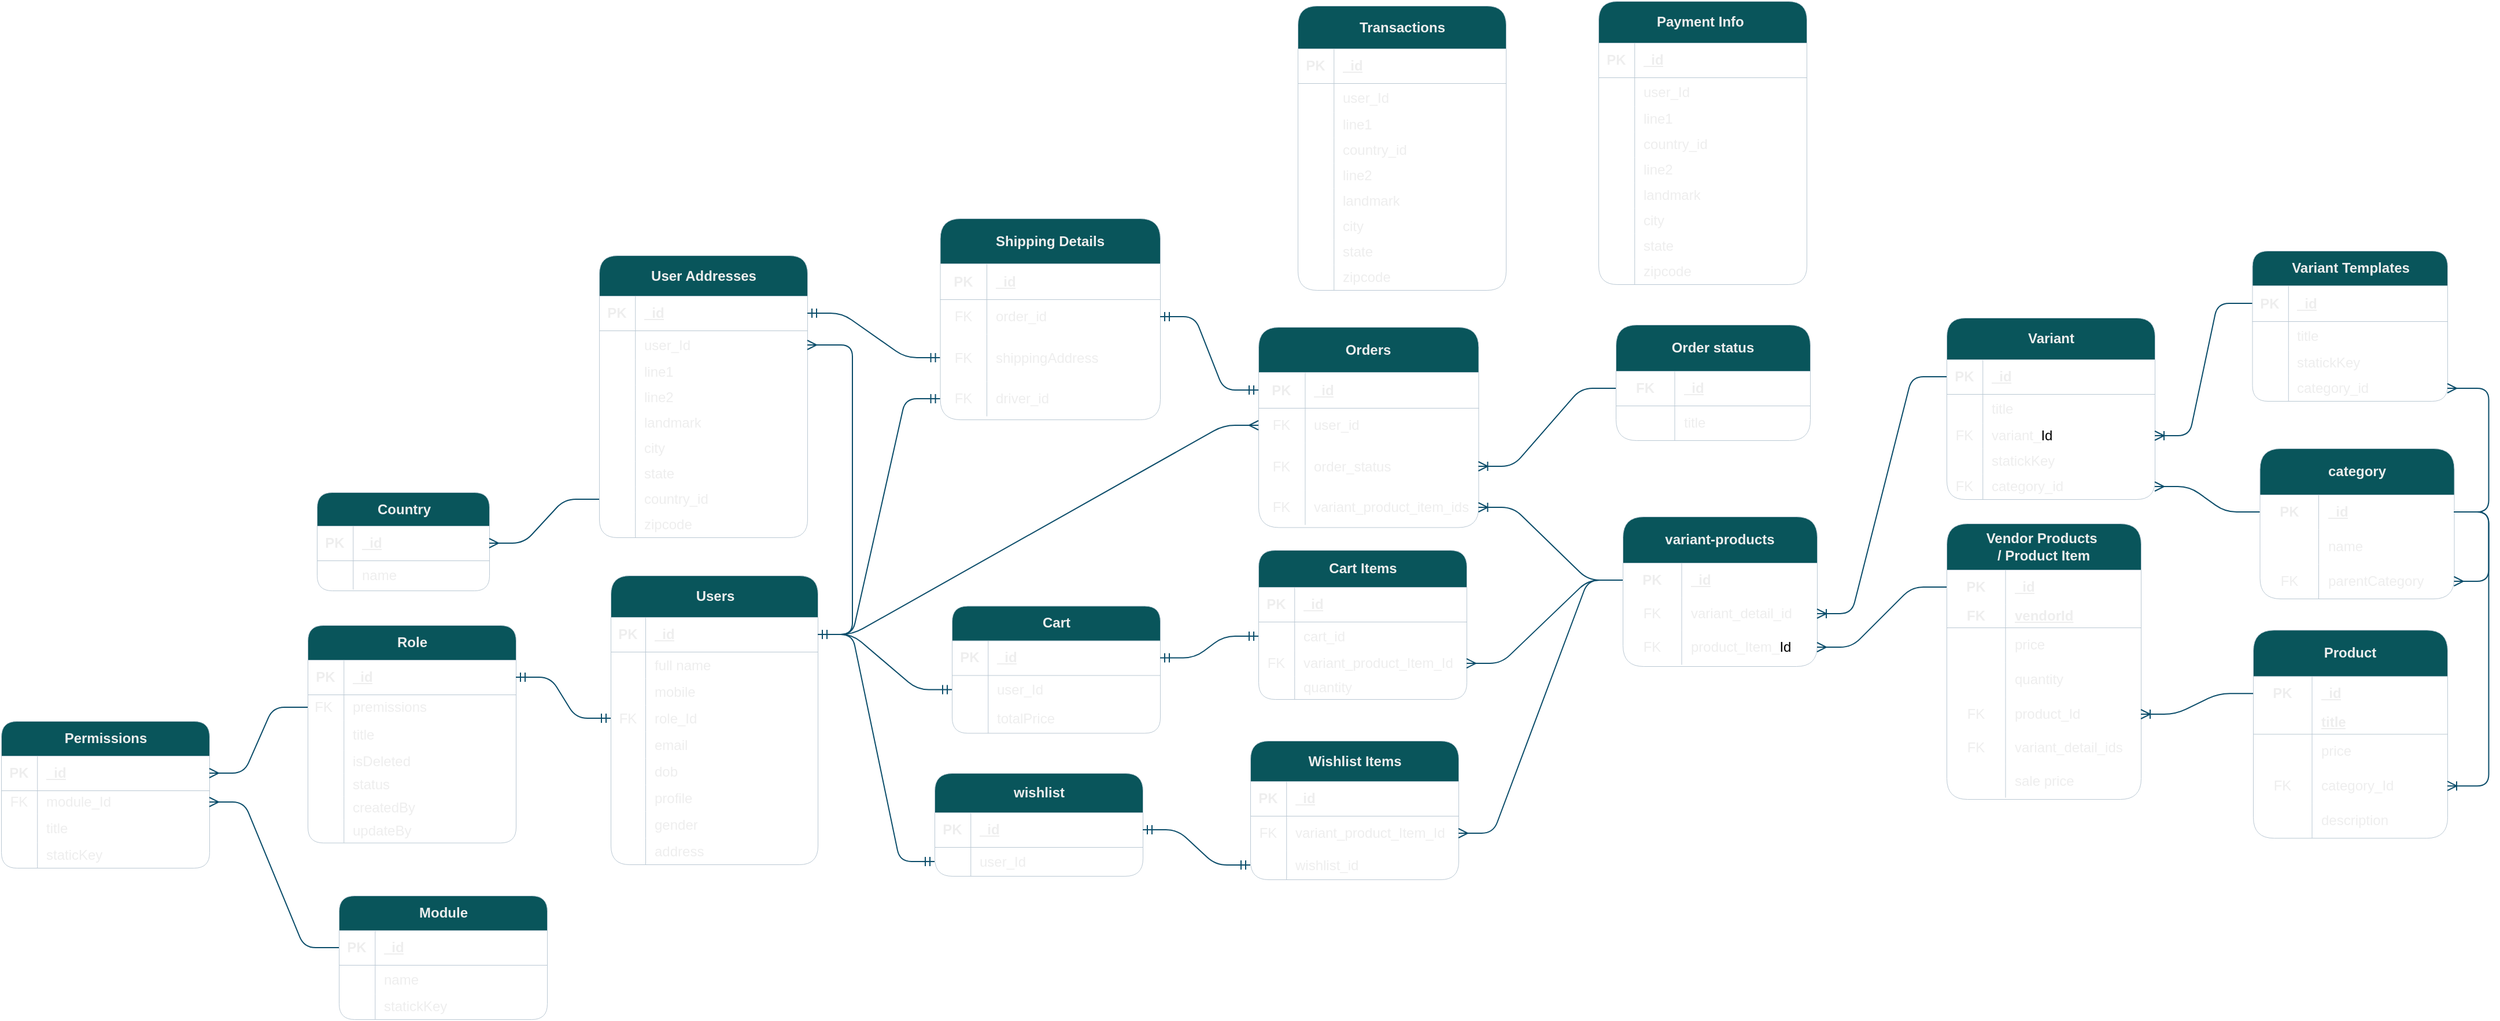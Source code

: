 <mxfile version="26.2.15">
  <diagram name="Page-1" id="14Vz3AORU0udbya1Qeny">
    <mxGraphModel dx="1665" dy="848" grid="0" gridSize="10" guides="1" tooltips="1" connect="1" arrows="1" fold="1" page="1" pageScale="1" pageWidth="3300" pageHeight="2339" background="none" math="0" shadow="0">
      <root>
        <mxCell id="0" />
        <mxCell id="1" parent="0" />
        <mxCell id="U8u-r5qWbixyM0oDS7mE-1" value="Product" style="shape=table;startSize=40;container=1;collapsible=1;childLayout=tableLayout;fixedRows=1;rowLines=0;fontStyle=1;align=center;resizeLast=1;html=1;whiteSpace=wrap;strokeWidth=0.5;labelBackgroundColor=none;fillColor=#09555B;strokeColor=#BAC8D3;fontColor=#EEEEEE;rounded=1;" parent="1" vertex="1">
          <mxGeometry x="2192" y="573.11" width="168" height="180" as="geometry" />
        </mxCell>
        <mxCell id="U8u-r5qWbixyM0oDS7mE-2" value="" style="shape=tableRow;horizontal=0;startSize=0;swimlaneHead=0;swimlaneBody=0;fillColor=none;collapsible=0;dropTarget=0;points=[[0,0.5],[1,0.5]];portConstraint=eastwest;top=0;left=0;right=0;bottom=0;html=1;strokeWidth=0.5;labelBackgroundColor=none;strokeColor=#BAC8D3;fontColor=#EEEEEE;rounded=1;" parent="U8u-r5qWbixyM0oDS7mE-1" vertex="1">
          <mxGeometry y="40" width="168" height="30" as="geometry" />
        </mxCell>
        <mxCell id="U8u-r5qWbixyM0oDS7mE-3" value="PK" style="shape=partialRectangle;connectable=0;fillColor=none;top=0;left=0;bottom=0;right=0;fontStyle=1;overflow=hidden;html=1;whiteSpace=wrap;strokeWidth=0.5;labelBackgroundColor=none;strokeColor=#BAC8D3;fontColor=#EEEEEE;rounded=1;" parent="U8u-r5qWbixyM0oDS7mE-2" vertex="1">
          <mxGeometry width="50.75" height="30" as="geometry">
            <mxRectangle width="50.75" height="30" as="alternateBounds" />
          </mxGeometry>
        </mxCell>
        <mxCell id="U8u-r5qWbixyM0oDS7mE-4" value="_id" style="shape=partialRectangle;connectable=0;fillColor=none;top=0;left=0;bottom=0;right=0;align=left;spacingLeft=6;fontStyle=5;overflow=hidden;html=1;whiteSpace=wrap;strokeWidth=0.5;labelBackgroundColor=none;strokeColor=#BAC8D3;fontColor=#EEEEEE;rounded=1;" parent="U8u-r5qWbixyM0oDS7mE-2" vertex="1">
          <mxGeometry x="50.75" width="117.25" height="30" as="geometry">
            <mxRectangle width="117.25" height="30" as="alternateBounds" />
          </mxGeometry>
        </mxCell>
        <mxCell id="U8u-r5qWbixyM0oDS7mE-5" value="" style="shape=tableRow;horizontal=0;startSize=0;swimlaneHead=0;swimlaneBody=0;fillColor=none;collapsible=0;dropTarget=0;points=[[0,0.5],[1,0.5]];portConstraint=eastwest;top=0;left=0;right=0;bottom=1;html=1;strokeWidth=0.5;labelBackgroundColor=none;strokeColor=#BAC8D3;fontColor=#EEEEEE;rounded=1;" parent="U8u-r5qWbixyM0oDS7mE-1" vertex="1">
          <mxGeometry y="70" width="168" height="20" as="geometry" />
        </mxCell>
        <mxCell id="U8u-r5qWbixyM0oDS7mE-6" value="" style="shape=partialRectangle;connectable=0;fillColor=none;top=0;left=0;bottom=0;right=0;fontStyle=1;overflow=hidden;html=1;whiteSpace=wrap;strokeWidth=0.5;labelBackgroundColor=none;strokeColor=#BAC8D3;fontColor=#EEEEEE;rounded=1;" parent="U8u-r5qWbixyM0oDS7mE-5" vertex="1">
          <mxGeometry width="50.75" height="20" as="geometry">
            <mxRectangle width="50.75" height="20" as="alternateBounds" />
          </mxGeometry>
        </mxCell>
        <mxCell id="U8u-r5qWbixyM0oDS7mE-7" value="title" style="shape=partialRectangle;connectable=0;fillColor=none;top=0;left=0;bottom=0;right=0;align=left;spacingLeft=6;fontStyle=5;overflow=hidden;html=1;whiteSpace=wrap;strokeWidth=0.5;labelBackgroundColor=none;strokeColor=#BAC8D3;fontColor=#EEEEEE;rounded=1;" parent="U8u-r5qWbixyM0oDS7mE-5" vertex="1">
          <mxGeometry x="50.75" width="117.25" height="20" as="geometry">
            <mxRectangle width="117.25" height="20" as="alternateBounds" />
          </mxGeometry>
        </mxCell>
        <mxCell id="U8u-r5qWbixyM0oDS7mE-8" value="" style="shape=tableRow;horizontal=0;startSize=0;swimlaneHead=0;swimlaneBody=0;fillColor=none;collapsible=0;dropTarget=0;points=[[0,0.5],[1,0.5]];portConstraint=eastwest;top=0;left=0;right=0;bottom=0;html=1;strokeWidth=0.5;labelBackgroundColor=none;strokeColor=#BAC8D3;fontColor=#EEEEEE;rounded=1;" parent="U8u-r5qWbixyM0oDS7mE-1" vertex="1">
          <mxGeometry y="90" width="168" height="30" as="geometry" />
        </mxCell>
        <mxCell id="U8u-r5qWbixyM0oDS7mE-9" value="" style="shape=partialRectangle;connectable=0;fillColor=none;top=0;left=0;bottom=0;right=0;editable=1;overflow=hidden;html=1;whiteSpace=wrap;strokeWidth=0.5;labelBackgroundColor=none;strokeColor=#BAC8D3;fontColor=#EEEEEE;rounded=1;" parent="U8u-r5qWbixyM0oDS7mE-8" vertex="1">
          <mxGeometry width="50.75" height="30" as="geometry">
            <mxRectangle width="50.75" height="30" as="alternateBounds" />
          </mxGeometry>
        </mxCell>
        <mxCell id="U8u-r5qWbixyM0oDS7mE-10" value="price" style="shape=partialRectangle;connectable=0;fillColor=none;top=0;left=0;bottom=0;right=0;align=left;spacingLeft=6;overflow=hidden;html=1;whiteSpace=wrap;strokeWidth=0.5;labelBackgroundColor=none;strokeColor=#BAC8D3;fontColor=#EEEEEE;rounded=1;" parent="U8u-r5qWbixyM0oDS7mE-8" vertex="1">
          <mxGeometry x="50.75" width="117.25" height="30" as="geometry">
            <mxRectangle width="117.25" height="30" as="alternateBounds" />
          </mxGeometry>
        </mxCell>
        <mxCell id="FsbxxfnnBqgwTSdRjxEj-224" value="" style="shape=tableRow;horizontal=0;startSize=0;swimlaneHead=0;swimlaneBody=0;fillColor=none;collapsible=0;dropTarget=0;points=[[0,0.5],[1,0.5]];portConstraint=eastwest;top=0;left=0;right=0;bottom=0;html=1;strokeWidth=0.5;labelBackgroundColor=none;strokeColor=#BAC8D3;fontColor=#EEEEEE;rounded=1;" parent="U8u-r5qWbixyM0oDS7mE-1" vertex="1">
          <mxGeometry y="120" width="168" height="30" as="geometry" />
        </mxCell>
        <mxCell id="FsbxxfnnBqgwTSdRjxEj-225" value="FK" style="shape=partialRectangle;connectable=0;fillColor=none;top=0;left=0;bottom=0;right=0;editable=1;overflow=hidden;html=1;whiteSpace=wrap;strokeWidth=0.5;labelBackgroundColor=none;strokeColor=#BAC8D3;fontColor=#EEEEEE;rounded=1;" parent="FsbxxfnnBqgwTSdRjxEj-224" vertex="1">
          <mxGeometry width="50.75" height="30" as="geometry">
            <mxRectangle width="50.75" height="30" as="alternateBounds" />
          </mxGeometry>
        </mxCell>
        <mxCell id="FsbxxfnnBqgwTSdRjxEj-226" value="category_Id" style="shape=partialRectangle;connectable=0;fillColor=none;top=0;left=0;bottom=0;right=0;align=left;spacingLeft=6;overflow=hidden;html=1;whiteSpace=wrap;strokeWidth=0.5;labelBackgroundColor=none;strokeColor=#BAC8D3;fontColor=#EEEEEE;rounded=1;" parent="FsbxxfnnBqgwTSdRjxEj-224" vertex="1">
          <mxGeometry x="50.75" width="117.25" height="30" as="geometry">
            <mxRectangle width="117.25" height="30" as="alternateBounds" />
          </mxGeometry>
        </mxCell>
        <mxCell id="FsbxxfnnBqgwTSdRjxEj-221" value="" style="shape=tableRow;horizontal=0;startSize=0;swimlaneHead=0;swimlaneBody=0;fillColor=none;collapsible=0;dropTarget=0;points=[[0,0.5],[1,0.5]];portConstraint=eastwest;top=0;left=0;right=0;bottom=0;html=1;strokeWidth=0.5;labelBackgroundColor=none;strokeColor=#BAC8D3;fontColor=#EEEEEE;rounded=1;" parent="U8u-r5qWbixyM0oDS7mE-1" vertex="1">
          <mxGeometry y="150" width="168" height="30" as="geometry" />
        </mxCell>
        <mxCell id="FsbxxfnnBqgwTSdRjxEj-222" value="" style="shape=partialRectangle;connectable=0;fillColor=none;top=0;left=0;bottom=0;right=0;editable=1;overflow=hidden;html=1;whiteSpace=wrap;strokeWidth=0.5;labelBackgroundColor=none;strokeColor=#BAC8D3;fontColor=#EEEEEE;rounded=1;" parent="FsbxxfnnBqgwTSdRjxEj-221" vertex="1">
          <mxGeometry width="50.75" height="30" as="geometry">
            <mxRectangle width="50.75" height="30" as="alternateBounds" />
          </mxGeometry>
        </mxCell>
        <mxCell id="FsbxxfnnBqgwTSdRjxEj-223" value="description" style="shape=partialRectangle;connectable=0;fillColor=none;top=0;left=0;bottom=0;right=0;align=left;spacingLeft=6;overflow=hidden;html=1;whiteSpace=wrap;strokeWidth=0.5;labelBackgroundColor=none;strokeColor=#BAC8D3;fontColor=#EEEEEE;rounded=1;" parent="FsbxxfnnBqgwTSdRjxEj-221" vertex="1">
          <mxGeometry x="50.75" width="117.25" height="30" as="geometry">
            <mxRectangle width="117.25" height="30" as="alternateBounds" />
          </mxGeometry>
        </mxCell>
        <mxCell id="U8u-r5qWbixyM0oDS7mE-14" value="Users" style="shape=table;startSize=36;container=1;collapsible=1;childLayout=tableLayout;fixedRows=1;rowLines=0;fontStyle=1;align=center;resizeLast=1;html=1;strokeWidth=0.5;swimlaneFillColor=default;labelBackgroundColor=none;fillColor=#09555B;strokeColor=#BAC8D3;fontColor=#EEEEEE;rounded=1;" parent="1" vertex="1">
          <mxGeometry x="772" y="526" width="179" height="250" as="geometry" />
        </mxCell>
        <mxCell id="U8u-r5qWbixyM0oDS7mE-15" value="" style="shape=tableRow;horizontal=0;startSize=0;swimlaneHead=0;swimlaneBody=0;fillColor=none;collapsible=0;dropTarget=0;points=[[0,0.5],[1,0.5]];portConstraint=eastwest;top=0;left=0;right=0;bottom=1;strokeWidth=0.5;swimlaneFillColor=default;labelBackgroundColor=none;strokeColor=#BAC8D3;fontColor=#EEEEEE;rounded=1;" parent="U8u-r5qWbixyM0oDS7mE-14" vertex="1">
          <mxGeometry y="36" width="179" height="30" as="geometry" />
        </mxCell>
        <mxCell id="U8u-r5qWbixyM0oDS7mE-16" value="PK" style="shape=partialRectangle;connectable=0;fillColor=none;top=0;left=0;bottom=0;right=0;fontStyle=1;overflow=hidden;whiteSpace=wrap;html=1;strokeWidth=0.5;swimlaneFillColor=default;labelBackgroundColor=none;strokeColor=#BAC8D3;fontColor=#EEEEEE;rounded=1;" parent="U8u-r5qWbixyM0oDS7mE-15" vertex="1">
          <mxGeometry width="30" height="30" as="geometry">
            <mxRectangle width="30" height="30" as="alternateBounds" />
          </mxGeometry>
        </mxCell>
        <mxCell id="U8u-r5qWbixyM0oDS7mE-17" value="_id" style="shape=partialRectangle;connectable=0;fillColor=none;top=0;left=0;bottom=0;right=0;align=left;spacingLeft=6;fontStyle=5;overflow=hidden;whiteSpace=wrap;html=1;strokeWidth=0.5;swimlaneFillColor=default;labelBackgroundColor=none;strokeColor=#BAC8D3;fontColor=#EEEEEE;rounded=1;" parent="U8u-r5qWbixyM0oDS7mE-15" vertex="1">
          <mxGeometry x="30" width="149" height="30" as="geometry">
            <mxRectangle width="149" height="30" as="alternateBounds" />
          </mxGeometry>
        </mxCell>
        <mxCell id="U8u-r5qWbixyM0oDS7mE-18" value="" style="shape=tableRow;horizontal=0;startSize=0;swimlaneHead=0;swimlaneBody=0;fillColor=none;collapsible=0;dropTarget=0;points=[[0,0.5],[1,0.5]];portConstraint=eastwest;top=0;left=0;right=0;bottom=0;strokeWidth=0.5;swimlaneFillColor=default;labelBackgroundColor=none;strokeColor=#BAC8D3;fontColor=#EEEEEE;rounded=1;" parent="U8u-r5qWbixyM0oDS7mE-14" vertex="1">
          <mxGeometry y="66" width="179" height="23" as="geometry" />
        </mxCell>
        <mxCell id="U8u-r5qWbixyM0oDS7mE-19" value="" style="shape=partialRectangle;connectable=0;fillColor=none;top=0;left=0;bottom=0;right=0;editable=1;overflow=hidden;whiteSpace=wrap;html=1;strokeWidth=0.5;swimlaneFillColor=default;labelBackgroundColor=none;strokeColor=#BAC8D3;fontColor=#EEEEEE;rounded=1;" parent="U8u-r5qWbixyM0oDS7mE-18" vertex="1">
          <mxGeometry width="30" height="23" as="geometry">
            <mxRectangle width="30" height="23" as="alternateBounds" />
          </mxGeometry>
        </mxCell>
        <mxCell id="U8u-r5qWbixyM0oDS7mE-20" value="full name&lt;span style=&quot;white-space: pre;&quot;&gt;&#x9;&lt;/span&gt;" style="shape=partialRectangle;connectable=0;fillColor=none;top=0;left=0;bottom=0;right=0;align=left;spacingLeft=6;overflow=hidden;whiteSpace=wrap;html=1;strokeWidth=0.5;swimlaneFillColor=default;labelBackgroundColor=none;strokeColor=#BAC8D3;fontColor=#EEEEEE;rounded=1;" parent="U8u-r5qWbixyM0oDS7mE-18" vertex="1">
          <mxGeometry x="30" width="149" height="23" as="geometry">
            <mxRectangle width="149" height="23" as="alternateBounds" />
          </mxGeometry>
        </mxCell>
        <mxCell id="U8u-r5qWbixyM0oDS7mE-21" value="" style="shape=tableRow;horizontal=0;startSize=0;swimlaneHead=0;swimlaneBody=0;fillColor=none;collapsible=0;dropTarget=0;points=[[0,0.5],[1,0.5]];portConstraint=eastwest;top=0;left=0;right=0;bottom=0;strokeWidth=0.5;swimlaneFillColor=default;labelBackgroundColor=none;strokeColor=#BAC8D3;fontColor=#EEEEEE;rounded=1;" parent="U8u-r5qWbixyM0oDS7mE-14" vertex="1">
          <mxGeometry y="89" width="179" height="23" as="geometry" />
        </mxCell>
        <mxCell id="U8u-r5qWbixyM0oDS7mE-22" value="" style="shape=partialRectangle;connectable=0;fillColor=none;top=0;left=0;bottom=0;right=0;editable=1;overflow=hidden;whiteSpace=wrap;html=1;strokeWidth=0.5;swimlaneFillColor=default;labelBackgroundColor=none;strokeColor=#BAC8D3;fontColor=#EEEEEE;rounded=1;" parent="U8u-r5qWbixyM0oDS7mE-21" vertex="1">
          <mxGeometry width="30" height="23" as="geometry">
            <mxRectangle width="30" height="23" as="alternateBounds" />
          </mxGeometry>
        </mxCell>
        <mxCell id="U8u-r5qWbixyM0oDS7mE-23" value="mobile" style="shape=partialRectangle;connectable=0;fillColor=none;top=0;left=0;bottom=0;right=0;align=left;spacingLeft=6;overflow=hidden;whiteSpace=wrap;html=1;strokeWidth=0.5;swimlaneFillColor=default;labelBackgroundColor=none;strokeColor=#BAC8D3;fontColor=#EEEEEE;rounded=1;" parent="U8u-r5qWbixyM0oDS7mE-21" vertex="1">
          <mxGeometry x="30" width="149" height="23" as="geometry">
            <mxRectangle width="149" height="23" as="alternateBounds" />
          </mxGeometry>
        </mxCell>
        <mxCell id="FsbxxfnnBqgwTSdRjxEj-230" value="" style="shape=tableRow;horizontal=0;startSize=0;swimlaneHead=0;swimlaneBody=0;fillColor=none;collapsible=0;dropTarget=0;points=[[0,0.5],[1,0.5]];portConstraint=eastwest;top=0;left=0;right=0;bottom=0;strokeWidth=0.5;swimlaneFillColor=default;labelBackgroundColor=none;strokeColor=#BAC8D3;fontColor=#EEEEEE;rounded=1;" parent="U8u-r5qWbixyM0oDS7mE-14" vertex="1">
          <mxGeometry y="112" width="179" height="23" as="geometry" />
        </mxCell>
        <mxCell id="FsbxxfnnBqgwTSdRjxEj-231" value="FK" style="shape=partialRectangle;connectable=0;fillColor=none;top=0;left=0;bottom=0;right=0;editable=1;overflow=hidden;whiteSpace=wrap;html=1;strokeWidth=0.5;swimlaneFillColor=default;labelBackgroundColor=none;strokeColor=#BAC8D3;fontColor=#EEEEEE;rounded=1;" parent="FsbxxfnnBqgwTSdRjxEj-230" vertex="1">
          <mxGeometry width="30" height="23" as="geometry">
            <mxRectangle width="30" height="23" as="alternateBounds" />
          </mxGeometry>
        </mxCell>
        <mxCell id="FsbxxfnnBqgwTSdRjxEj-232" value="role_Id" style="shape=partialRectangle;connectable=0;fillColor=none;top=0;left=0;bottom=0;right=0;align=left;spacingLeft=6;overflow=hidden;whiteSpace=wrap;html=1;strokeWidth=0.5;swimlaneFillColor=default;labelBackgroundColor=none;strokeColor=#BAC8D3;fontColor=#EEEEEE;rounded=1;" parent="FsbxxfnnBqgwTSdRjxEj-230" vertex="1">
          <mxGeometry x="30" width="149" height="23" as="geometry">
            <mxRectangle width="149" height="23" as="alternateBounds" />
          </mxGeometry>
        </mxCell>
        <mxCell id="U8u-r5qWbixyM0oDS7mE-24" value="" style="shape=tableRow;horizontal=0;startSize=0;swimlaneHead=0;swimlaneBody=0;fillColor=none;collapsible=0;dropTarget=0;points=[[0,0.5],[1,0.5]];portConstraint=eastwest;top=0;left=0;right=0;bottom=0;strokeWidth=0.5;swimlaneFillColor=default;labelBackgroundColor=none;strokeColor=#BAC8D3;fontColor=#EEEEEE;rounded=1;" parent="U8u-r5qWbixyM0oDS7mE-14" vertex="1">
          <mxGeometry y="135" width="179" height="23" as="geometry" />
        </mxCell>
        <mxCell id="U8u-r5qWbixyM0oDS7mE-25" value="" style="shape=partialRectangle;connectable=0;fillColor=none;top=0;left=0;bottom=0;right=0;editable=1;overflow=hidden;whiteSpace=wrap;html=1;strokeWidth=0.5;swimlaneFillColor=default;labelBackgroundColor=none;strokeColor=#BAC8D3;fontColor=#EEEEEE;rounded=1;" parent="U8u-r5qWbixyM0oDS7mE-24" vertex="1">
          <mxGeometry width="30" height="23" as="geometry">
            <mxRectangle width="30" height="23" as="alternateBounds" />
          </mxGeometry>
        </mxCell>
        <mxCell id="U8u-r5qWbixyM0oDS7mE-26" value="email" style="shape=partialRectangle;connectable=0;fillColor=none;top=0;left=0;bottom=0;right=0;align=left;spacingLeft=6;overflow=hidden;whiteSpace=wrap;html=1;strokeWidth=0.5;swimlaneFillColor=default;labelBackgroundColor=none;strokeColor=#BAC8D3;fontColor=#EEEEEE;rounded=1;" parent="U8u-r5qWbixyM0oDS7mE-24" vertex="1">
          <mxGeometry x="30" width="149" height="23" as="geometry">
            <mxRectangle width="149" height="23" as="alternateBounds" />
          </mxGeometry>
        </mxCell>
        <mxCell id="U8u-r5qWbixyM0oDS7mE-34" value="" style="shape=tableRow;horizontal=0;startSize=0;swimlaneHead=0;swimlaneBody=0;fillColor=none;collapsible=0;dropTarget=0;points=[[0,0.5],[1,0.5]];portConstraint=eastwest;top=0;left=0;right=0;bottom=0;strokeWidth=0.5;swimlaneFillColor=default;labelBackgroundColor=none;strokeColor=#BAC8D3;fontColor=#EEEEEE;rounded=1;" parent="U8u-r5qWbixyM0oDS7mE-14" vertex="1">
          <mxGeometry y="158" width="179" height="23" as="geometry" />
        </mxCell>
        <mxCell id="U8u-r5qWbixyM0oDS7mE-35" value="" style="shape=partialRectangle;connectable=0;fillColor=none;top=0;left=0;bottom=0;right=0;editable=1;overflow=hidden;whiteSpace=wrap;html=1;strokeWidth=0.5;swimlaneFillColor=default;labelBackgroundColor=none;strokeColor=#BAC8D3;fontColor=#EEEEEE;rounded=1;" parent="U8u-r5qWbixyM0oDS7mE-34" vertex="1">
          <mxGeometry width="30" height="23" as="geometry">
            <mxRectangle width="30" height="23" as="alternateBounds" />
          </mxGeometry>
        </mxCell>
        <mxCell id="U8u-r5qWbixyM0oDS7mE-36" value="dob" style="shape=partialRectangle;connectable=0;fillColor=none;top=0;left=0;bottom=0;right=0;align=left;spacingLeft=6;overflow=hidden;whiteSpace=wrap;html=1;strokeWidth=0.5;swimlaneFillColor=default;labelBackgroundColor=none;strokeColor=#BAC8D3;fontColor=#EEEEEE;rounded=1;" parent="U8u-r5qWbixyM0oDS7mE-34" vertex="1">
          <mxGeometry x="30" width="149" height="23" as="geometry">
            <mxRectangle width="149" height="23" as="alternateBounds" />
          </mxGeometry>
        </mxCell>
        <mxCell id="FsbxxfnnBqgwTSdRjxEj-295" value="" style="shape=tableRow;horizontal=0;startSize=0;swimlaneHead=0;swimlaneBody=0;fillColor=none;collapsible=0;dropTarget=0;points=[[0,0.5],[1,0.5]];portConstraint=eastwest;top=0;left=0;right=0;bottom=0;strokeWidth=0.5;swimlaneFillColor=default;labelBackgroundColor=none;strokeColor=#BAC8D3;fontColor=#EEEEEE;rounded=1;" parent="U8u-r5qWbixyM0oDS7mE-14" vertex="1">
          <mxGeometry y="181" width="179" height="23" as="geometry" />
        </mxCell>
        <mxCell id="FsbxxfnnBqgwTSdRjxEj-296" value="" style="shape=partialRectangle;connectable=0;fillColor=none;top=0;left=0;bottom=0;right=0;editable=1;overflow=hidden;whiteSpace=wrap;html=1;strokeWidth=0.5;swimlaneFillColor=default;labelBackgroundColor=none;strokeColor=#BAC8D3;fontColor=#EEEEEE;rounded=1;" parent="FsbxxfnnBqgwTSdRjxEj-295" vertex="1">
          <mxGeometry width="30" height="23" as="geometry">
            <mxRectangle width="30" height="23" as="alternateBounds" />
          </mxGeometry>
        </mxCell>
        <mxCell id="FsbxxfnnBqgwTSdRjxEj-297" value="profile" style="shape=partialRectangle;connectable=0;fillColor=none;top=0;left=0;bottom=0;right=0;align=left;spacingLeft=6;overflow=hidden;whiteSpace=wrap;html=1;strokeWidth=0.5;swimlaneFillColor=default;labelBackgroundColor=none;strokeColor=#BAC8D3;fontColor=#EEEEEE;rounded=1;" parent="FsbxxfnnBqgwTSdRjxEj-295" vertex="1">
          <mxGeometry x="30" width="149" height="23" as="geometry">
            <mxRectangle width="149" height="23" as="alternateBounds" />
          </mxGeometry>
        </mxCell>
        <mxCell id="FsbxxfnnBqgwTSdRjxEj-298" value="" style="shape=tableRow;horizontal=0;startSize=0;swimlaneHead=0;swimlaneBody=0;fillColor=none;collapsible=0;dropTarget=0;points=[[0,0.5],[1,0.5]];portConstraint=eastwest;top=0;left=0;right=0;bottom=0;strokeWidth=0.5;swimlaneFillColor=default;labelBackgroundColor=none;strokeColor=#BAC8D3;fontColor=#EEEEEE;rounded=1;" parent="U8u-r5qWbixyM0oDS7mE-14" vertex="1">
          <mxGeometry y="204" width="179" height="23" as="geometry" />
        </mxCell>
        <mxCell id="FsbxxfnnBqgwTSdRjxEj-299" value="" style="shape=partialRectangle;connectable=0;fillColor=none;top=0;left=0;bottom=0;right=0;editable=1;overflow=hidden;whiteSpace=wrap;html=1;strokeWidth=0.5;swimlaneFillColor=default;labelBackgroundColor=none;strokeColor=#BAC8D3;fontColor=#EEEEEE;rounded=1;" parent="FsbxxfnnBqgwTSdRjxEj-298" vertex="1">
          <mxGeometry width="30" height="23" as="geometry">
            <mxRectangle width="30" height="23" as="alternateBounds" />
          </mxGeometry>
        </mxCell>
        <mxCell id="FsbxxfnnBqgwTSdRjxEj-300" value="gender" style="shape=partialRectangle;connectable=0;fillColor=none;top=0;left=0;bottom=0;right=0;align=left;spacingLeft=6;overflow=hidden;whiteSpace=wrap;html=1;strokeWidth=0.5;swimlaneFillColor=default;labelBackgroundColor=none;strokeColor=#BAC8D3;fontColor=#EEEEEE;rounded=1;" parent="FsbxxfnnBqgwTSdRjxEj-298" vertex="1">
          <mxGeometry x="30" width="149" height="23" as="geometry">
            <mxRectangle width="149" height="23" as="alternateBounds" />
          </mxGeometry>
        </mxCell>
        <mxCell id="U8u-r5qWbixyM0oDS7mE-31" value="" style="shape=tableRow;horizontal=0;startSize=0;swimlaneHead=0;swimlaneBody=0;fillColor=none;collapsible=0;dropTarget=0;points=[[0,0.5],[1,0.5]];portConstraint=eastwest;top=0;left=0;right=0;bottom=0;strokeWidth=0.5;swimlaneFillColor=default;labelBackgroundColor=none;strokeColor=#BAC8D3;fontColor=#EEEEEE;rounded=1;" parent="U8u-r5qWbixyM0oDS7mE-14" vertex="1">
          <mxGeometry y="227" width="179" height="23" as="geometry" />
        </mxCell>
        <mxCell id="U8u-r5qWbixyM0oDS7mE-32" value="" style="shape=partialRectangle;connectable=0;fillColor=none;top=0;left=0;bottom=0;right=0;editable=1;overflow=hidden;whiteSpace=wrap;html=1;strokeWidth=0.5;swimlaneFillColor=default;labelBackgroundColor=none;strokeColor=#BAC8D3;fontColor=#EEEEEE;rounded=1;" parent="U8u-r5qWbixyM0oDS7mE-31" vertex="1">
          <mxGeometry width="30" height="23" as="geometry">
            <mxRectangle width="30" height="23" as="alternateBounds" />
          </mxGeometry>
        </mxCell>
        <mxCell id="U8u-r5qWbixyM0oDS7mE-33" value="address" style="shape=partialRectangle;connectable=0;fillColor=none;top=0;left=0;bottom=0;right=0;align=left;spacingLeft=6;overflow=hidden;whiteSpace=wrap;html=1;strokeWidth=0.5;swimlaneFillColor=default;labelBackgroundColor=none;strokeColor=#BAC8D3;fontColor=#EEEEEE;rounded=1;" parent="U8u-r5qWbixyM0oDS7mE-31" vertex="1">
          <mxGeometry x="30" width="149" height="23" as="geometry">
            <mxRectangle width="149" height="23" as="alternateBounds" />
          </mxGeometry>
        </mxCell>
        <mxCell id="FsbxxfnnBqgwTSdRjxEj-301" value="Cart" style="shape=table;startSize=30;container=1;collapsible=1;childLayout=tableLayout;fixedRows=1;rowLines=0;fontStyle=1;align=center;resizeLast=1;html=1;fontColor=#EEEEEE;fontSize=12;strokeWidth=0.5;labelBackgroundColor=none;fillColor=#09555B;strokeColor=#BAC8D3;rounded=1;" parent="1" vertex="1">
          <mxGeometry x="1067" y="552.25" width="180" height="110" as="geometry" />
        </mxCell>
        <mxCell id="FsbxxfnnBqgwTSdRjxEj-302" value="" style="shape=tableRow;horizontal=0;startSize=0;swimlaneHead=0;swimlaneBody=0;fillColor=none;collapsible=0;dropTarget=0;points=[[0,0.5],[1,0.5]];portConstraint=eastwest;top=0;left=0;right=0;bottom=1;fontColor=#EEEEEE;fontSize=12;strokeWidth=0.5;labelBackgroundColor=none;strokeColor=#BAC8D3;rounded=1;" parent="FsbxxfnnBqgwTSdRjxEj-301" vertex="1">
          <mxGeometry y="30" width="180" height="30" as="geometry" />
        </mxCell>
        <mxCell id="FsbxxfnnBqgwTSdRjxEj-303" value="PK" style="shape=partialRectangle;connectable=0;fillColor=none;top=0;left=0;bottom=0;right=0;fontStyle=1;overflow=hidden;whiteSpace=wrap;html=1;fontColor=#EEEEEE;fontSize=12;strokeWidth=0.5;labelBackgroundColor=none;strokeColor=#BAC8D3;rounded=1;" parent="FsbxxfnnBqgwTSdRjxEj-302" vertex="1">
          <mxGeometry width="31.138" height="30" as="geometry">
            <mxRectangle width="31.138" height="30" as="alternateBounds" />
          </mxGeometry>
        </mxCell>
        <mxCell id="FsbxxfnnBqgwTSdRjxEj-304" value="_id" style="shape=partialRectangle;connectable=0;fillColor=none;top=0;left=0;bottom=0;right=0;align=left;spacingLeft=6;fontStyle=5;overflow=hidden;whiteSpace=wrap;html=1;fontColor=#EEEEEE;fontSize=12;strokeWidth=0.5;labelBackgroundColor=none;strokeColor=#BAC8D3;rounded=1;" parent="FsbxxfnnBqgwTSdRjxEj-302" vertex="1">
          <mxGeometry x="31.138" width="148.862" height="30" as="geometry">
            <mxRectangle width="148.862" height="30" as="alternateBounds" />
          </mxGeometry>
        </mxCell>
        <mxCell id="FsbxxfnnBqgwTSdRjxEj-305" value="" style="shape=tableRow;horizontal=0;startSize=0;swimlaneHead=0;swimlaneBody=0;fillColor=none;collapsible=0;dropTarget=0;points=[[0,0.5],[1,0.5]];portConstraint=eastwest;top=0;left=0;right=0;bottom=0;fontColor=#EEEEEE;fontSize=12;strokeWidth=0.5;labelBackgroundColor=none;strokeColor=#BAC8D3;rounded=1;" parent="FsbxxfnnBqgwTSdRjxEj-301" vertex="1">
          <mxGeometry y="60" width="180" height="25" as="geometry" />
        </mxCell>
        <mxCell id="FsbxxfnnBqgwTSdRjxEj-306" value="" style="shape=partialRectangle;connectable=0;fillColor=none;top=0;left=0;bottom=0;right=0;editable=1;overflow=hidden;whiteSpace=wrap;html=1;fontColor=#EEEEEE;fontSize=12;strokeWidth=0.5;labelBackgroundColor=none;strokeColor=#BAC8D3;rounded=1;" parent="FsbxxfnnBqgwTSdRjxEj-305" vertex="1">
          <mxGeometry width="31.138" height="25" as="geometry">
            <mxRectangle width="31.138" height="25" as="alternateBounds" />
          </mxGeometry>
        </mxCell>
        <mxCell id="FsbxxfnnBqgwTSdRjxEj-307" value="user_Id" style="shape=partialRectangle;connectable=0;fillColor=none;top=0;left=0;bottom=0;right=0;align=left;spacingLeft=6;overflow=hidden;whiteSpace=wrap;html=1;fontColor=#EEEEEE;fontSize=12;strokeWidth=0.5;labelBackgroundColor=none;strokeColor=#BAC8D3;rounded=1;" parent="FsbxxfnnBqgwTSdRjxEj-305" vertex="1">
          <mxGeometry x="31.138" width="148.862" height="25" as="geometry">
            <mxRectangle width="148.862" height="25" as="alternateBounds" />
          </mxGeometry>
        </mxCell>
        <mxCell id="vMKdTskpqUzDpkchV1Ob-32" value="" style="shape=tableRow;horizontal=0;startSize=0;swimlaneHead=0;swimlaneBody=0;fillColor=none;collapsible=0;dropTarget=0;points=[[0,0.5],[1,0.5]];portConstraint=eastwest;top=0;left=0;right=0;bottom=0;fontColor=#EEEEEE;fontSize=12;strokeWidth=0.5;labelBackgroundColor=none;strokeColor=#BAC8D3;rounded=1;" parent="FsbxxfnnBqgwTSdRjxEj-301" vertex="1">
          <mxGeometry y="85" width="180" height="25" as="geometry" />
        </mxCell>
        <mxCell id="vMKdTskpqUzDpkchV1Ob-33" value="" style="shape=partialRectangle;connectable=0;fillColor=none;top=0;left=0;bottom=0;right=0;editable=1;overflow=hidden;whiteSpace=wrap;html=1;fontColor=#EEEEEE;fontSize=12;strokeWidth=0.5;labelBackgroundColor=none;strokeColor=#BAC8D3;rounded=1;" parent="vMKdTskpqUzDpkchV1Ob-32" vertex="1">
          <mxGeometry width="31.138" height="25" as="geometry">
            <mxRectangle width="31.138" height="25" as="alternateBounds" />
          </mxGeometry>
        </mxCell>
        <mxCell id="vMKdTskpqUzDpkchV1Ob-34" value="totalPrice" style="shape=partialRectangle;connectable=0;fillColor=none;top=0;left=0;bottom=0;right=0;align=left;spacingLeft=6;overflow=hidden;whiteSpace=wrap;html=1;fontColor=#EEEEEE;fontSize=12;strokeWidth=0.5;labelBackgroundColor=none;strokeColor=#BAC8D3;rounded=1;" parent="vMKdTskpqUzDpkchV1Ob-32" vertex="1">
          <mxGeometry x="31.138" width="148.862" height="25" as="geometry">
            <mxRectangle width="148.862" height="25" as="alternateBounds" />
          </mxGeometry>
        </mxCell>
        <mxCell id="FsbxxfnnBqgwTSdRjxEj-323" value="User Addresses" style="shape=table;startSize=35;container=1;collapsible=1;childLayout=tableLayout;fixedRows=1;rowLines=0;fontStyle=1;align=center;resizeLast=1;html=1;fontColor=#EEEEEE;fontSize=12;strokeWidth=0.5;labelBackgroundColor=none;fillColor=#09555B;strokeColor=#BAC8D3;rounded=1;" parent="1" vertex="1">
          <mxGeometry x="762" y="249" width="180" height="244" as="geometry" />
        </mxCell>
        <mxCell id="FsbxxfnnBqgwTSdRjxEj-324" value="" style="shape=tableRow;horizontal=0;startSize=0;swimlaneHead=0;swimlaneBody=0;fillColor=none;collapsible=0;dropTarget=0;points=[[0,0.5],[1,0.5]];portConstraint=eastwest;top=0;left=0;right=0;bottom=1;fontColor=#EEEEEE;fontSize=12;strokeWidth=0.5;labelBackgroundColor=none;strokeColor=#BAC8D3;rounded=1;" parent="FsbxxfnnBqgwTSdRjxEj-323" vertex="1">
          <mxGeometry y="35" width="180" height="30" as="geometry" />
        </mxCell>
        <mxCell id="FsbxxfnnBqgwTSdRjxEj-325" value="PK" style="shape=partialRectangle;connectable=0;fillColor=none;top=0;left=0;bottom=0;right=0;fontStyle=1;overflow=hidden;whiteSpace=wrap;html=1;fontColor=#EEEEEE;fontSize=12;strokeWidth=0.5;labelBackgroundColor=none;strokeColor=#BAC8D3;rounded=1;" parent="FsbxxfnnBqgwTSdRjxEj-324" vertex="1">
          <mxGeometry width="31.138" height="30" as="geometry">
            <mxRectangle width="31.138" height="30" as="alternateBounds" />
          </mxGeometry>
        </mxCell>
        <mxCell id="FsbxxfnnBqgwTSdRjxEj-326" value="_id" style="shape=partialRectangle;connectable=0;fillColor=none;top=0;left=0;bottom=0;right=0;align=left;spacingLeft=6;fontStyle=5;overflow=hidden;whiteSpace=wrap;html=1;fontColor=#EEEEEE;fontSize=12;strokeWidth=0.5;labelBackgroundColor=none;strokeColor=#BAC8D3;rounded=1;" parent="FsbxxfnnBqgwTSdRjxEj-324" vertex="1">
          <mxGeometry x="31.138" width="148.862" height="30" as="geometry">
            <mxRectangle width="148.862" height="30" as="alternateBounds" />
          </mxGeometry>
        </mxCell>
        <mxCell id="FsbxxfnnBqgwTSdRjxEj-327" value="" style="shape=tableRow;horizontal=0;startSize=0;swimlaneHead=0;swimlaneBody=0;fillColor=none;collapsible=0;dropTarget=0;points=[[0,0.5],[1,0.5]];portConstraint=eastwest;top=0;left=0;right=0;bottom=0;fontColor=#EEEEEE;fontSize=12;strokeWidth=0.5;labelBackgroundColor=none;strokeColor=#BAC8D3;rounded=1;" parent="FsbxxfnnBqgwTSdRjxEj-323" vertex="1">
          <mxGeometry y="65" width="180" height="25" as="geometry" />
        </mxCell>
        <mxCell id="FsbxxfnnBqgwTSdRjxEj-328" value="" style="shape=partialRectangle;connectable=0;fillColor=none;top=0;left=0;bottom=0;right=0;editable=1;overflow=hidden;whiteSpace=wrap;html=1;fontColor=#EEEEEE;fontSize=12;strokeWidth=0.5;labelBackgroundColor=none;strokeColor=#BAC8D3;rounded=1;" parent="FsbxxfnnBqgwTSdRjxEj-327" vertex="1">
          <mxGeometry width="31.138" height="25" as="geometry">
            <mxRectangle width="31.138" height="25" as="alternateBounds" />
          </mxGeometry>
        </mxCell>
        <mxCell id="FsbxxfnnBqgwTSdRjxEj-329" value="user_Id" style="shape=partialRectangle;connectable=0;fillColor=none;top=0;left=0;bottom=0;right=0;align=left;spacingLeft=6;overflow=hidden;whiteSpace=wrap;html=1;fontColor=#EEEEEE;fontSize=12;strokeWidth=0.5;labelBackgroundColor=none;strokeColor=#BAC8D3;rounded=1;" parent="FsbxxfnnBqgwTSdRjxEj-327" vertex="1">
          <mxGeometry x="31.138" width="148.862" height="25" as="geometry">
            <mxRectangle width="148.862" height="25" as="alternateBounds" />
          </mxGeometry>
        </mxCell>
        <mxCell id="FsbxxfnnBqgwTSdRjxEj-330" value="" style="shape=tableRow;horizontal=0;startSize=0;swimlaneHead=0;swimlaneBody=0;fillColor=none;collapsible=0;dropTarget=0;points=[[0,0.5],[1,0.5]];portConstraint=eastwest;top=0;left=0;right=0;bottom=0;fontColor=#EEEEEE;fontSize=12;strokeWidth=0.5;labelBackgroundColor=none;strokeColor=#BAC8D3;rounded=1;" parent="FsbxxfnnBqgwTSdRjxEj-323" vertex="1">
          <mxGeometry y="90" width="180" height="22" as="geometry" />
        </mxCell>
        <mxCell id="FsbxxfnnBqgwTSdRjxEj-331" value="" style="shape=partialRectangle;connectable=0;fillColor=none;top=0;left=0;bottom=0;right=0;editable=1;overflow=hidden;whiteSpace=wrap;html=1;fontColor=#EEEEEE;fontSize=12;strokeWidth=0.5;labelBackgroundColor=none;strokeColor=#BAC8D3;rounded=1;" parent="FsbxxfnnBqgwTSdRjxEj-330" vertex="1">
          <mxGeometry width="31.138" height="22" as="geometry">
            <mxRectangle width="31.138" height="22" as="alternateBounds" />
          </mxGeometry>
        </mxCell>
        <mxCell id="FsbxxfnnBqgwTSdRjxEj-332" value="line1" style="shape=partialRectangle;connectable=0;fillColor=none;top=0;left=0;bottom=0;right=0;align=left;spacingLeft=6;overflow=hidden;whiteSpace=wrap;html=1;fontColor=#EEEEEE;fontSize=12;strokeWidth=0.5;labelBackgroundColor=none;strokeColor=#BAC8D3;rounded=1;" parent="FsbxxfnnBqgwTSdRjxEj-330" vertex="1">
          <mxGeometry x="31.138" width="148.862" height="22" as="geometry">
            <mxRectangle width="148.862" height="22" as="alternateBounds" />
          </mxGeometry>
        </mxCell>
        <mxCell id="W7pQTJgZ-b6TpAFAyF8u-23" value="" style="shape=tableRow;horizontal=0;startSize=0;swimlaneHead=0;swimlaneBody=0;fillColor=none;collapsible=0;dropTarget=0;points=[[0,0.5],[1,0.5]];portConstraint=eastwest;top=0;left=0;right=0;bottom=0;fontColor=#EEEEEE;fontSize=12;strokeWidth=0.5;labelBackgroundColor=none;strokeColor=#BAC8D3;rounded=1;" parent="FsbxxfnnBqgwTSdRjxEj-323" vertex="1">
          <mxGeometry y="112" width="180" height="22" as="geometry" />
        </mxCell>
        <mxCell id="W7pQTJgZ-b6TpAFAyF8u-24" value="" style="shape=partialRectangle;connectable=0;fillColor=none;top=0;left=0;bottom=0;right=0;editable=1;overflow=hidden;whiteSpace=wrap;html=1;fontColor=#EEEEEE;fontSize=12;strokeWidth=0.5;labelBackgroundColor=none;strokeColor=#BAC8D3;rounded=1;" parent="W7pQTJgZ-b6TpAFAyF8u-23" vertex="1">
          <mxGeometry width="31.138" height="22" as="geometry">
            <mxRectangle width="31.138" height="22" as="alternateBounds" />
          </mxGeometry>
        </mxCell>
        <mxCell id="W7pQTJgZ-b6TpAFAyF8u-25" value="line2&lt;span style=&quot;white-space: pre;&quot;&gt;&#x9;&lt;/span&gt;" style="shape=partialRectangle;connectable=0;fillColor=none;top=0;left=0;bottom=0;right=0;align=left;spacingLeft=6;overflow=hidden;whiteSpace=wrap;html=1;fontColor=#EEEEEE;fontSize=12;strokeWidth=0.5;labelBackgroundColor=none;strokeColor=#BAC8D3;rounded=1;" parent="W7pQTJgZ-b6TpAFAyF8u-23" vertex="1">
          <mxGeometry x="31.138" width="148.862" height="22" as="geometry">
            <mxRectangle width="148.862" height="22" as="alternateBounds" />
          </mxGeometry>
        </mxCell>
        <mxCell id="W7pQTJgZ-b6TpAFAyF8u-29" value="" style="shape=tableRow;horizontal=0;startSize=0;swimlaneHead=0;swimlaneBody=0;fillColor=none;collapsible=0;dropTarget=0;points=[[0,0.5],[1,0.5]];portConstraint=eastwest;top=0;left=0;right=0;bottom=0;fontColor=#EEEEEE;fontSize=12;strokeWidth=0.5;labelBackgroundColor=none;strokeColor=#BAC8D3;rounded=1;" parent="FsbxxfnnBqgwTSdRjxEj-323" vertex="1">
          <mxGeometry y="134" width="180" height="22" as="geometry" />
        </mxCell>
        <mxCell id="W7pQTJgZ-b6TpAFAyF8u-30" value="" style="shape=partialRectangle;connectable=0;fillColor=none;top=0;left=0;bottom=0;right=0;editable=1;overflow=hidden;whiteSpace=wrap;html=1;fontColor=#EEEEEE;fontSize=12;strokeWidth=0.5;labelBackgroundColor=none;strokeColor=#BAC8D3;rounded=1;" parent="W7pQTJgZ-b6TpAFAyF8u-29" vertex="1">
          <mxGeometry width="31.138" height="22" as="geometry">
            <mxRectangle width="31.138" height="22" as="alternateBounds" />
          </mxGeometry>
        </mxCell>
        <mxCell id="W7pQTJgZ-b6TpAFAyF8u-31" value="landmark" style="shape=partialRectangle;connectable=0;fillColor=none;top=0;left=0;bottom=0;right=0;align=left;spacingLeft=6;overflow=hidden;whiteSpace=wrap;html=1;fontColor=#EEEEEE;fontSize=12;strokeWidth=0.5;labelBackgroundColor=none;strokeColor=#BAC8D3;rounded=1;" parent="W7pQTJgZ-b6TpAFAyF8u-29" vertex="1">
          <mxGeometry x="31.138" width="148.862" height="22" as="geometry">
            <mxRectangle width="148.862" height="22" as="alternateBounds" />
          </mxGeometry>
        </mxCell>
        <mxCell id="W7pQTJgZ-b6TpAFAyF8u-32" value="" style="shape=tableRow;horizontal=0;startSize=0;swimlaneHead=0;swimlaneBody=0;fillColor=none;collapsible=0;dropTarget=0;points=[[0,0.5],[1,0.5]];portConstraint=eastwest;top=0;left=0;right=0;bottom=0;fontColor=#EEEEEE;fontSize=12;strokeWidth=0.5;labelBackgroundColor=none;strokeColor=#BAC8D3;rounded=1;" parent="FsbxxfnnBqgwTSdRjxEj-323" vertex="1">
          <mxGeometry y="156" width="180" height="22" as="geometry" />
        </mxCell>
        <mxCell id="W7pQTJgZ-b6TpAFAyF8u-33" value="" style="shape=partialRectangle;connectable=0;fillColor=none;top=0;left=0;bottom=0;right=0;editable=1;overflow=hidden;whiteSpace=wrap;html=1;fontColor=#EEEEEE;fontSize=12;strokeWidth=0.5;labelBackgroundColor=none;strokeColor=#BAC8D3;rounded=1;" parent="W7pQTJgZ-b6TpAFAyF8u-32" vertex="1">
          <mxGeometry width="31.138" height="22" as="geometry">
            <mxRectangle width="31.138" height="22" as="alternateBounds" />
          </mxGeometry>
        </mxCell>
        <mxCell id="W7pQTJgZ-b6TpAFAyF8u-34" value="city" style="shape=partialRectangle;connectable=0;fillColor=none;top=0;left=0;bottom=0;right=0;align=left;spacingLeft=6;overflow=hidden;whiteSpace=wrap;html=1;fontColor=#EEEEEE;fontSize=12;strokeWidth=0.5;labelBackgroundColor=none;strokeColor=#BAC8D3;rounded=1;" parent="W7pQTJgZ-b6TpAFAyF8u-32" vertex="1">
          <mxGeometry x="31.138" width="148.862" height="22" as="geometry">
            <mxRectangle width="148.862" height="22" as="alternateBounds" />
          </mxGeometry>
        </mxCell>
        <mxCell id="W7pQTJgZ-b6TpAFAyF8u-35" value="" style="shape=tableRow;horizontal=0;startSize=0;swimlaneHead=0;swimlaneBody=0;fillColor=none;collapsible=0;dropTarget=0;points=[[0,0.5],[1,0.5]];portConstraint=eastwest;top=0;left=0;right=0;bottom=0;fontColor=#EEEEEE;fontSize=12;strokeWidth=0.5;labelBackgroundColor=none;strokeColor=#BAC8D3;rounded=1;" parent="FsbxxfnnBqgwTSdRjxEj-323" vertex="1">
          <mxGeometry y="178" width="180" height="22" as="geometry" />
        </mxCell>
        <mxCell id="W7pQTJgZ-b6TpAFAyF8u-36" value="" style="shape=partialRectangle;connectable=0;fillColor=none;top=0;left=0;bottom=0;right=0;editable=1;overflow=hidden;whiteSpace=wrap;html=1;fontColor=#EEEEEE;fontSize=12;strokeWidth=0.5;labelBackgroundColor=none;strokeColor=#BAC8D3;rounded=1;" parent="W7pQTJgZ-b6TpAFAyF8u-35" vertex="1">
          <mxGeometry width="31.138" height="22" as="geometry">
            <mxRectangle width="31.138" height="22" as="alternateBounds" />
          </mxGeometry>
        </mxCell>
        <mxCell id="W7pQTJgZ-b6TpAFAyF8u-37" value="state" style="shape=partialRectangle;connectable=0;fillColor=none;top=0;left=0;bottom=0;right=0;align=left;spacingLeft=6;overflow=hidden;whiteSpace=wrap;html=1;fontColor=#EEEEEE;fontSize=12;strokeWidth=0.5;labelBackgroundColor=none;strokeColor=#BAC8D3;rounded=1;" parent="W7pQTJgZ-b6TpAFAyF8u-35" vertex="1">
          <mxGeometry x="31.138" width="148.862" height="22" as="geometry">
            <mxRectangle width="148.862" height="22" as="alternateBounds" />
          </mxGeometry>
        </mxCell>
        <mxCell id="W7pQTJgZ-b6TpAFAyF8u-41" value="" style="shape=tableRow;horizontal=0;startSize=0;swimlaneHead=0;swimlaneBody=0;fillColor=none;collapsible=0;dropTarget=0;points=[[0,0.5],[1,0.5]];portConstraint=eastwest;top=0;left=0;right=0;bottom=0;fontColor=#EEEEEE;fontSize=12;strokeWidth=0.5;labelBackgroundColor=none;strokeColor=#BAC8D3;rounded=1;" parent="FsbxxfnnBqgwTSdRjxEj-323" vertex="1">
          <mxGeometry y="200" width="180" height="22" as="geometry" />
        </mxCell>
        <mxCell id="W7pQTJgZ-b6TpAFAyF8u-42" value="" style="shape=partialRectangle;connectable=0;fillColor=none;top=0;left=0;bottom=0;right=0;editable=1;overflow=hidden;whiteSpace=wrap;html=1;fontColor=#EEEEEE;fontSize=12;strokeWidth=0.5;labelBackgroundColor=none;strokeColor=#BAC8D3;rounded=1;" parent="W7pQTJgZ-b6TpAFAyF8u-41" vertex="1">
          <mxGeometry width="31.138" height="22" as="geometry">
            <mxRectangle width="31.138" height="22" as="alternateBounds" />
          </mxGeometry>
        </mxCell>
        <mxCell id="W7pQTJgZ-b6TpAFAyF8u-43" value="country_id" style="shape=partialRectangle;connectable=0;fillColor=none;top=0;left=0;bottom=0;right=0;align=left;spacingLeft=6;overflow=hidden;whiteSpace=wrap;html=1;fontColor=#EEEEEE;fontSize=12;strokeWidth=0.5;labelBackgroundColor=none;strokeColor=#BAC8D3;rounded=1;" parent="W7pQTJgZ-b6TpAFAyF8u-41" vertex="1">
          <mxGeometry x="31.138" width="148.862" height="22" as="geometry">
            <mxRectangle width="148.862" height="22" as="alternateBounds" />
          </mxGeometry>
        </mxCell>
        <mxCell id="W7pQTJgZ-b6TpAFAyF8u-38" value="" style="shape=tableRow;horizontal=0;startSize=0;swimlaneHead=0;swimlaneBody=0;fillColor=none;collapsible=0;dropTarget=0;points=[[0,0.5],[1,0.5]];portConstraint=eastwest;top=0;left=0;right=0;bottom=0;fontColor=#EEEEEE;fontSize=12;strokeWidth=0.5;labelBackgroundColor=none;strokeColor=#BAC8D3;rounded=1;" parent="FsbxxfnnBqgwTSdRjxEj-323" vertex="1">
          <mxGeometry y="222" width="180" height="22" as="geometry" />
        </mxCell>
        <mxCell id="W7pQTJgZ-b6TpAFAyF8u-39" value="" style="shape=partialRectangle;connectable=0;fillColor=none;top=0;left=0;bottom=0;right=0;editable=1;overflow=hidden;whiteSpace=wrap;html=1;fontColor=#EEEEEE;fontSize=12;strokeWidth=0.5;labelBackgroundColor=none;strokeColor=#BAC8D3;rounded=1;" parent="W7pQTJgZ-b6TpAFAyF8u-38" vertex="1">
          <mxGeometry width="31.138" height="22" as="geometry">
            <mxRectangle width="31.138" height="22" as="alternateBounds" />
          </mxGeometry>
        </mxCell>
        <mxCell id="W7pQTJgZ-b6TpAFAyF8u-40" value="zipcode" style="shape=partialRectangle;connectable=0;fillColor=none;top=0;left=0;bottom=0;right=0;align=left;spacingLeft=6;overflow=hidden;whiteSpace=wrap;html=1;fontColor=#EEEEEE;fontSize=12;strokeWidth=0.5;labelBackgroundColor=none;strokeColor=#BAC8D3;rounded=1;" parent="W7pQTJgZ-b6TpAFAyF8u-38" vertex="1">
          <mxGeometry x="31.138" width="148.862" height="22" as="geometry">
            <mxRectangle width="148.862" height="22" as="alternateBounds" />
          </mxGeometry>
        </mxCell>
        <mxCell id="FsbxxfnnBqgwTSdRjxEj-362" value="Role" style="shape=table;startSize=30;container=1;collapsible=1;childLayout=tableLayout;fixedRows=1;rowLines=0;fontStyle=1;align=center;resizeLast=1;html=1;fontColor=#EEEEEE;fontSize=12;strokeWidth=0.5;labelBackgroundColor=none;fillColor=#09555B;strokeColor=#BAC8D3;rounded=1;" parent="1" vertex="1">
          <mxGeometry x="510" y="569" width="180" height="188.216" as="geometry" />
        </mxCell>
        <mxCell id="FsbxxfnnBqgwTSdRjxEj-363" value="" style="shape=tableRow;horizontal=0;startSize=0;swimlaneHead=0;swimlaneBody=0;fillColor=none;collapsible=0;dropTarget=0;points=[[0,0.5],[1,0.5]];portConstraint=eastwest;top=0;left=0;right=0;bottom=1;fontColor=#EEEEEE;fontSize=12;strokeWidth=0.5;labelBackgroundColor=none;strokeColor=#BAC8D3;rounded=1;" parent="FsbxxfnnBqgwTSdRjxEj-362" vertex="1">
          <mxGeometry y="30" width="180" height="30" as="geometry" />
        </mxCell>
        <mxCell id="FsbxxfnnBqgwTSdRjxEj-364" value="PK" style="shape=partialRectangle;connectable=0;fillColor=none;top=0;left=0;bottom=0;right=0;fontStyle=1;overflow=hidden;whiteSpace=wrap;html=1;fontColor=#EEEEEE;fontSize=12;strokeWidth=0.5;labelBackgroundColor=none;strokeColor=#BAC8D3;rounded=1;" parent="FsbxxfnnBqgwTSdRjxEj-363" vertex="1">
          <mxGeometry width="31.138" height="30" as="geometry">
            <mxRectangle width="31.138" height="30" as="alternateBounds" />
          </mxGeometry>
        </mxCell>
        <mxCell id="FsbxxfnnBqgwTSdRjxEj-365" value="_id" style="shape=partialRectangle;connectable=0;fillColor=none;top=0;left=0;bottom=0;right=0;align=left;spacingLeft=6;fontStyle=5;overflow=hidden;whiteSpace=wrap;html=1;fontColor=#EEEEEE;fontSize=12;strokeWidth=0.5;labelBackgroundColor=none;strokeColor=#BAC8D3;rounded=1;" parent="FsbxxfnnBqgwTSdRjxEj-363" vertex="1">
          <mxGeometry x="31.138" width="148.862" height="30" as="geometry">
            <mxRectangle width="148.862" height="30" as="alternateBounds" />
          </mxGeometry>
        </mxCell>
        <mxCell id="FsbxxfnnBqgwTSdRjxEj-369" value="" style="shape=tableRow;horizontal=0;startSize=0;swimlaneHead=0;swimlaneBody=0;fillColor=none;collapsible=0;dropTarget=0;points=[[0,0.5],[1,0.5]];portConstraint=eastwest;top=0;left=0;right=0;bottom=0;fontColor=#EEEEEE;fontSize=12;strokeWidth=0.5;labelBackgroundColor=none;strokeColor=#BAC8D3;rounded=1;" parent="FsbxxfnnBqgwTSdRjxEj-362" vertex="1">
          <mxGeometry y="60" width="180" height="22" as="geometry" />
        </mxCell>
        <mxCell id="FsbxxfnnBqgwTSdRjxEj-370" value="FK&amp;nbsp;" style="shape=partialRectangle;connectable=0;fillColor=none;top=0;left=0;bottom=0;right=0;editable=1;overflow=hidden;whiteSpace=wrap;html=1;fontColor=#EEEEEE;fontSize=12;strokeWidth=0.5;labelBackgroundColor=none;strokeColor=#BAC8D3;rounded=1;" parent="FsbxxfnnBqgwTSdRjxEj-369" vertex="1">
          <mxGeometry width="31.138" height="22" as="geometry">
            <mxRectangle width="31.138" height="22" as="alternateBounds" />
          </mxGeometry>
        </mxCell>
        <mxCell id="FsbxxfnnBqgwTSdRjxEj-371" value="premissions" style="shape=partialRectangle;connectable=0;fillColor=none;top=0;left=0;bottom=0;right=0;align=left;spacingLeft=6;overflow=hidden;whiteSpace=wrap;html=1;fontColor=#EEEEEE;fontSize=12;strokeWidth=0.5;labelBackgroundColor=none;strokeColor=#BAC8D3;rounded=1;" parent="FsbxxfnnBqgwTSdRjxEj-369" vertex="1">
          <mxGeometry x="31.138" width="148.862" height="22" as="geometry">
            <mxRectangle width="148.862" height="22" as="alternateBounds" />
          </mxGeometry>
        </mxCell>
        <mxCell id="FsbxxfnnBqgwTSdRjxEj-366" value="" style="shape=tableRow;horizontal=0;startSize=0;swimlaneHead=0;swimlaneBody=0;fillColor=none;collapsible=0;dropTarget=0;points=[[0,0.5],[1,0.5]];portConstraint=eastwest;top=0;left=0;right=0;bottom=0;fontColor=#EEEEEE;fontSize=12;strokeWidth=0.5;labelBackgroundColor=none;strokeColor=#BAC8D3;rounded=1;" parent="FsbxxfnnBqgwTSdRjxEj-362" vertex="1">
          <mxGeometry y="82" width="180" height="26" as="geometry" />
        </mxCell>
        <mxCell id="FsbxxfnnBqgwTSdRjxEj-367" value="" style="shape=partialRectangle;connectable=0;fillColor=none;top=0;left=0;bottom=0;right=0;editable=1;overflow=hidden;whiteSpace=wrap;html=1;fontColor=#EEEEEE;fontSize=12;strokeWidth=0.5;labelBackgroundColor=none;strokeColor=#BAC8D3;rounded=1;" parent="FsbxxfnnBqgwTSdRjxEj-366" vertex="1">
          <mxGeometry width="31.138" height="26" as="geometry">
            <mxRectangle width="31.138" height="26" as="alternateBounds" />
          </mxGeometry>
        </mxCell>
        <mxCell id="FsbxxfnnBqgwTSdRjxEj-368" value="title" style="shape=partialRectangle;connectable=0;fillColor=none;top=0;left=0;bottom=0;right=0;align=left;spacingLeft=6;overflow=hidden;whiteSpace=wrap;html=1;fontColor=#EEEEEE;fontSize=12;strokeWidth=0.5;labelBackgroundColor=none;strokeColor=#BAC8D3;rounded=1;" parent="FsbxxfnnBqgwTSdRjxEj-366" vertex="1">
          <mxGeometry x="31.138" width="148.862" height="26" as="geometry">
            <mxRectangle width="148.862" height="26" as="alternateBounds" />
          </mxGeometry>
        </mxCell>
        <mxCell id="FsbxxfnnBqgwTSdRjxEj-372" value="" style="shape=tableRow;horizontal=0;startSize=0;swimlaneHead=0;swimlaneBody=0;fillColor=none;collapsible=0;dropTarget=0;points=[[0,0.5],[1,0.5]];portConstraint=eastwest;top=0;left=0;right=0;bottom=0;fontColor=#EEEEEE;fontSize=12;strokeWidth=0.5;labelBackgroundColor=none;strokeColor=#BAC8D3;rounded=1;" parent="FsbxxfnnBqgwTSdRjxEj-362" vertex="1">
          <mxGeometry y="108" width="180" height="20" as="geometry" />
        </mxCell>
        <mxCell id="FsbxxfnnBqgwTSdRjxEj-373" value="" style="shape=partialRectangle;connectable=0;fillColor=none;top=0;left=0;bottom=0;right=0;editable=1;overflow=hidden;whiteSpace=wrap;html=1;fontColor=#EEEEEE;fontSize=12;strokeWidth=0.5;labelBackgroundColor=none;strokeColor=#BAC8D3;rounded=1;" parent="FsbxxfnnBqgwTSdRjxEj-372" vertex="1">
          <mxGeometry width="31.138" height="20" as="geometry">
            <mxRectangle width="31.138" height="20" as="alternateBounds" />
          </mxGeometry>
        </mxCell>
        <mxCell id="FsbxxfnnBqgwTSdRjxEj-374" value="isDeleted" style="shape=partialRectangle;connectable=0;fillColor=none;top=0;left=0;bottom=0;right=0;align=left;spacingLeft=6;overflow=hidden;whiteSpace=wrap;html=1;fontColor=#EEEEEE;fontSize=12;strokeWidth=0.5;labelBackgroundColor=none;strokeColor=#BAC8D3;rounded=1;" parent="FsbxxfnnBqgwTSdRjxEj-372" vertex="1">
          <mxGeometry x="31.138" width="148.862" height="20" as="geometry">
            <mxRectangle width="148.862" height="20" as="alternateBounds" />
          </mxGeometry>
        </mxCell>
        <mxCell id="FsbxxfnnBqgwTSdRjxEj-392" value="" style="shape=tableRow;horizontal=0;startSize=0;swimlaneHead=0;swimlaneBody=0;fillColor=none;collapsible=0;dropTarget=0;points=[[0,0.5],[1,0.5]];portConstraint=eastwest;top=0;left=0;right=0;bottom=0;fontColor=#EEEEEE;fontSize=12;strokeWidth=0.5;labelBackgroundColor=none;strokeColor=#BAC8D3;rounded=1;" parent="FsbxxfnnBqgwTSdRjxEj-362" vertex="1">
          <mxGeometry y="128" width="180" height="20" as="geometry" />
        </mxCell>
        <mxCell id="FsbxxfnnBqgwTSdRjxEj-393" value="" style="shape=partialRectangle;connectable=0;fillColor=none;top=0;left=0;bottom=0;right=0;editable=1;overflow=hidden;whiteSpace=wrap;html=1;fontColor=#EEEEEE;fontSize=12;strokeWidth=0.5;labelBackgroundColor=none;strokeColor=#BAC8D3;rounded=1;" parent="FsbxxfnnBqgwTSdRjxEj-392" vertex="1">
          <mxGeometry width="31.138" height="20" as="geometry">
            <mxRectangle width="31.138" height="20" as="alternateBounds" />
          </mxGeometry>
        </mxCell>
        <mxCell id="FsbxxfnnBqgwTSdRjxEj-394" value="status" style="shape=partialRectangle;connectable=0;fillColor=none;top=0;left=0;bottom=0;right=0;align=left;spacingLeft=6;overflow=hidden;whiteSpace=wrap;html=1;fontColor=#EEEEEE;fontSize=12;strokeWidth=0.5;labelBackgroundColor=none;strokeColor=#BAC8D3;rounded=1;" parent="FsbxxfnnBqgwTSdRjxEj-392" vertex="1">
          <mxGeometry x="31.138" width="148.862" height="20" as="geometry">
            <mxRectangle width="148.862" height="20" as="alternateBounds" />
          </mxGeometry>
        </mxCell>
        <mxCell id="FsbxxfnnBqgwTSdRjxEj-395" value="" style="shape=tableRow;horizontal=0;startSize=0;swimlaneHead=0;swimlaneBody=0;fillColor=none;collapsible=0;dropTarget=0;points=[[0,0.5],[1,0.5]];portConstraint=eastwest;top=0;left=0;right=0;bottom=0;fontColor=#EEEEEE;fontSize=12;strokeWidth=0.5;labelBackgroundColor=none;strokeColor=#BAC8D3;rounded=1;" parent="FsbxxfnnBqgwTSdRjxEj-362" vertex="1">
          <mxGeometry y="148" width="180" height="20" as="geometry" />
        </mxCell>
        <mxCell id="FsbxxfnnBqgwTSdRjxEj-396" value="" style="shape=partialRectangle;connectable=0;fillColor=none;top=0;left=0;bottom=0;right=0;editable=1;overflow=hidden;whiteSpace=wrap;html=1;fontColor=#EEEEEE;fontSize=12;strokeWidth=0.5;labelBackgroundColor=none;strokeColor=#BAC8D3;rounded=1;" parent="FsbxxfnnBqgwTSdRjxEj-395" vertex="1">
          <mxGeometry width="31.138" height="20" as="geometry">
            <mxRectangle width="31.138" height="20" as="alternateBounds" />
          </mxGeometry>
        </mxCell>
        <mxCell id="FsbxxfnnBqgwTSdRjxEj-397" value="createdBy" style="shape=partialRectangle;connectable=0;fillColor=none;top=0;left=0;bottom=0;right=0;align=left;spacingLeft=6;overflow=hidden;whiteSpace=wrap;html=1;fontColor=#EEEEEE;fontSize=12;strokeWidth=0.5;labelBackgroundColor=none;strokeColor=#BAC8D3;rounded=1;" parent="FsbxxfnnBqgwTSdRjxEj-395" vertex="1">
          <mxGeometry x="31.138" width="148.862" height="20" as="geometry">
            <mxRectangle width="148.862" height="20" as="alternateBounds" />
          </mxGeometry>
        </mxCell>
        <mxCell id="FsbxxfnnBqgwTSdRjxEj-398" value="" style="shape=tableRow;horizontal=0;startSize=0;swimlaneHead=0;swimlaneBody=0;fillColor=none;collapsible=0;dropTarget=0;points=[[0,0.5],[1,0.5]];portConstraint=eastwest;top=0;left=0;right=0;bottom=0;fontColor=#EEEEEE;fontSize=12;strokeWidth=0.5;labelBackgroundColor=none;strokeColor=#BAC8D3;rounded=1;" parent="FsbxxfnnBqgwTSdRjxEj-362" vertex="1">
          <mxGeometry y="168" width="180" height="20" as="geometry" />
        </mxCell>
        <mxCell id="FsbxxfnnBqgwTSdRjxEj-399" value="" style="shape=partialRectangle;connectable=0;fillColor=none;top=0;left=0;bottom=0;right=0;editable=1;overflow=hidden;whiteSpace=wrap;html=1;fontColor=#EEEEEE;fontSize=12;strokeWidth=0.5;labelBackgroundColor=none;strokeColor=#BAC8D3;rounded=1;" parent="FsbxxfnnBqgwTSdRjxEj-398" vertex="1">
          <mxGeometry width="31.138" height="20" as="geometry">
            <mxRectangle width="31.138" height="20" as="alternateBounds" />
          </mxGeometry>
        </mxCell>
        <mxCell id="FsbxxfnnBqgwTSdRjxEj-400" value="updateBy" style="shape=partialRectangle;connectable=0;fillColor=none;top=0;left=0;bottom=0;right=0;align=left;spacingLeft=6;overflow=hidden;whiteSpace=wrap;html=1;fontColor=#EEEEEE;fontSize=12;strokeWidth=0.5;labelBackgroundColor=none;strokeColor=#BAC8D3;rounded=1;" parent="FsbxxfnnBqgwTSdRjxEj-398" vertex="1">
          <mxGeometry x="31.138" width="148.862" height="20" as="geometry">
            <mxRectangle width="148.862" height="20" as="alternateBounds" />
          </mxGeometry>
        </mxCell>
        <mxCell id="FsbxxfnnBqgwTSdRjxEj-375" value="Permissions" style="shape=table;startSize=30;container=1;collapsible=1;childLayout=tableLayout;fixedRows=1;rowLines=0;fontStyle=1;align=center;resizeLast=1;html=1;fontColor=#EEEEEE;fontSize=12;strokeWidth=0.5;labelBackgroundColor=none;fillColor=#09555B;strokeColor=#BAC8D3;rounded=1;" parent="1" vertex="1">
          <mxGeometry x="245" y="652" width="180" height="127" as="geometry" />
        </mxCell>
        <mxCell id="FsbxxfnnBqgwTSdRjxEj-376" value="" style="shape=tableRow;horizontal=0;startSize=0;swimlaneHead=0;swimlaneBody=0;fillColor=none;collapsible=0;dropTarget=0;points=[[0,0.5],[1,0.5]];portConstraint=eastwest;top=0;left=0;right=0;bottom=1;fontColor=#EEEEEE;fontSize=12;strokeWidth=0.5;labelBackgroundColor=none;strokeColor=#BAC8D3;rounded=1;" parent="FsbxxfnnBqgwTSdRjxEj-375" vertex="1">
          <mxGeometry y="30" width="180" height="30" as="geometry" />
        </mxCell>
        <mxCell id="FsbxxfnnBqgwTSdRjxEj-377" value="PK" style="shape=partialRectangle;connectable=0;fillColor=none;top=0;left=0;bottom=0;right=0;fontStyle=1;overflow=hidden;whiteSpace=wrap;html=1;fontColor=#EEEEEE;fontSize=12;strokeWidth=0.5;labelBackgroundColor=none;strokeColor=#BAC8D3;rounded=1;" parent="FsbxxfnnBqgwTSdRjxEj-376" vertex="1">
          <mxGeometry width="31.138" height="30" as="geometry">
            <mxRectangle width="31.138" height="30" as="alternateBounds" />
          </mxGeometry>
        </mxCell>
        <mxCell id="FsbxxfnnBqgwTSdRjxEj-378" value="_id" style="shape=partialRectangle;connectable=0;fillColor=none;top=0;left=0;bottom=0;right=0;align=left;spacingLeft=6;fontStyle=5;overflow=hidden;whiteSpace=wrap;html=1;fontColor=#EEEEEE;fontSize=12;strokeWidth=0.5;labelBackgroundColor=none;strokeColor=#BAC8D3;rounded=1;" parent="FsbxxfnnBqgwTSdRjxEj-376" vertex="1">
          <mxGeometry x="31.138" width="148.862" height="30" as="geometry">
            <mxRectangle width="148.862" height="30" as="alternateBounds" />
          </mxGeometry>
        </mxCell>
        <mxCell id="FsbxxfnnBqgwTSdRjxEj-385" value="" style="shape=tableRow;horizontal=0;startSize=0;swimlaneHead=0;swimlaneBody=0;fillColor=none;collapsible=0;dropTarget=0;points=[[0,0.5],[1,0.5]];portConstraint=eastwest;top=0;left=0;right=0;bottom=0;fontColor=#EEEEEE;fontSize=12;strokeWidth=0.5;labelBackgroundColor=none;strokeColor=#BAC8D3;rounded=1;" parent="FsbxxfnnBqgwTSdRjxEj-375" vertex="1">
          <mxGeometry y="60" width="180" height="20" as="geometry" />
        </mxCell>
        <mxCell id="FsbxxfnnBqgwTSdRjxEj-386" value="FK" style="shape=partialRectangle;connectable=0;fillColor=none;top=0;left=0;bottom=0;right=0;editable=1;overflow=hidden;whiteSpace=wrap;html=1;fontColor=#EEEEEE;fontSize=12;strokeWidth=0.5;labelBackgroundColor=none;strokeColor=#BAC8D3;rounded=1;" parent="FsbxxfnnBqgwTSdRjxEj-385" vertex="1">
          <mxGeometry width="31.138" height="20" as="geometry">
            <mxRectangle width="31.138" height="20" as="alternateBounds" />
          </mxGeometry>
        </mxCell>
        <mxCell id="FsbxxfnnBqgwTSdRjxEj-387" value="module_Id" style="shape=partialRectangle;connectable=0;fillColor=none;top=0;left=0;bottom=0;right=0;align=left;spacingLeft=6;overflow=hidden;whiteSpace=wrap;html=1;fontColor=#EEEEEE;fontSize=12;strokeWidth=0.5;labelBackgroundColor=none;strokeColor=#BAC8D3;rounded=1;" parent="FsbxxfnnBqgwTSdRjxEj-385" vertex="1">
          <mxGeometry x="31.138" width="148.862" height="20" as="geometry">
            <mxRectangle width="148.862" height="20" as="alternateBounds" />
          </mxGeometry>
        </mxCell>
        <mxCell id="FsbxxfnnBqgwTSdRjxEj-379" value="" style="shape=tableRow;horizontal=0;startSize=0;swimlaneHead=0;swimlaneBody=0;fillColor=none;collapsible=0;dropTarget=0;points=[[0,0.5],[1,0.5]];portConstraint=eastwest;top=0;left=0;right=0;bottom=0;fontColor=#EEEEEE;fontSize=12;strokeWidth=0.5;labelBackgroundColor=none;strokeColor=#BAC8D3;rounded=1;" parent="FsbxxfnnBqgwTSdRjxEj-375" vertex="1">
          <mxGeometry y="80" width="180" height="25" as="geometry" />
        </mxCell>
        <mxCell id="FsbxxfnnBqgwTSdRjxEj-380" value="" style="shape=partialRectangle;connectable=0;fillColor=none;top=0;left=0;bottom=0;right=0;editable=1;overflow=hidden;whiteSpace=wrap;html=1;fontColor=#EEEEEE;fontSize=12;strokeWidth=0.5;labelBackgroundColor=none;strokeColor=#BAC8D3;rounded=1;" parent="FsbxxfnnBqgwTSdRjxEj-379" vertex="1">
          <mxGeometry width="31.138" height="25" as="geometry">
            <mxRectangle width="31.138" height="25" as="alternateBounds" />
          </mxGeometry>
        </mxCell>
        <mxCell id="FsbxxfnnBqgwTSdRjxEj-381" value="title" style="shape=partialRectangle;connectable=0;fillColor=none;top=0;left=0;bottom=0;right=0;align=left;spacingLeft=6;overflow=hidden;whiteSpace=wrap;html=1;fontColor=#EEEEEE;fontSize=12;strokeWidth=0.5;labelBackgroundColor=none;strokeColor=#BAC8D3;rounded=1;" parent="FsbxxfnnBqgwTSdRjxEj-379" vertex="1">
          <mxGeometry x="31.138" width="148.862" height="25" as="geometry">
            <mxRectangle width="148.862" height="25" as="alternateBounds" />
          </mxGeometry>
        </mxCell>
        <mxCell id="FsbxxfnnBqgwTSdRjxEj-382" value="" style="shape=tableRow;horizontal=0;startSize=0;swimlaneHead=0;swimlaneBody=0;fillColor=none;collapsible=0;dropTarget=0;points=[[0,0.5],[1,0.5]];portConstraint=eastwest;top=0;left=0;right=0;bottom=0;fontColor=#EEEEEE;fontSize=12;strokeWidth=0.5;labelBackgroundColor=none;strokeColor=#BAC8D3;rounded=1;" parent="FsbxxfnnBqgwTSdRjxEj-375" vertex="1">
          <mxGeometry y="105" width="180" height="22" as="geometry" />
        </mxCell>
        <mxCell id="FsbxxfnnBqgwTSdRjxEj-383" value="" style="shape=partialRectangle;connectable=0;fillColor=none;top=0;left=0;bottom=0;right=0;editable=1;overflow=hidden;whiteSpace=wrap;html=1;fontColor=#EEEEEE;fontSize=12;strokeWidth=0.5;labelBackgroundColor=none;strokeColor=#BAC8D3;rounded=1;" parent="FsbxxfnnBqgwTSdRjxEj-382" vertex="1">
          <mxGeometry width="31.138" height="22" as="geometry">
            <mxRectangle width="31.138" height="22" as="alternateBounds" />
          </mxGeometry>
        </mxCell>
        <mxCell id="FsbxxfnnBqgwTSdRjxEj-384" value="staticKey" style="shape=partialRectangle;connectable=0;fillColor=none;top=0;left=0;bottom=0;right=0;align=left;spacingLeft=6;overflow=hidden;whiteSpace=wrap;html=1;fontColor=#EEEEEE;fontSize=12;strokeWidth=0.5;labelBackgroundColor=none;strokeColor=#BAC8D3;rounded=1;" parent="FsbxxfnnBqgwTSdRjxEj-382" vertex="1">
          <mxGeometry x="31.138" width="148.862" height="22" as="geometry">
            <mxRectangle width="148.862" height="22" as="alternateBounds" />
          </mxGeometry>
        </mxCell>
        <mxCell id="FsbxxfnnBqgwTSdRjxEj-401" value="Module" style="shape=table;startSize=30;container=1;collapsible=1;childLayout=tableLayout;fixedRows=1;rowLines=0;fontStyle=1;align=center;resizeLast=1;html=1;fontColor=#EEEEEE;fontSize=12;strokeWidth=0.5;labelBackgroundColor=none;fillColor=#09555B;strokeColor=#BAC8D3;rounded=1;" parent="1" vertex="1">
          <mxGeometry x="537" y="803" width="180" height="107" as="geometry" />
        </mxCell>
        <mxCell id="FsbxxfnnBqgwTSdRjxEj-402" value="" style="shape=tableRow;horizontal=0;startSize=0;swimlaneHead=0;swimlaneBody=0;fillColor=none;collapsible=0;dropTarget=0;points=[[0,0.5],[1,0.5]];portConstraint=eastwest;top=0;left=0;right=0;bottom=1;fontColor=#EEEEEE;fontSize=12;strokeWidth=0.5;labelBackgroundColor=none;strokeColor=#BAC8D3;rounded=1;" parent="FsbxxfnnBqgwTSdRjxEj-401" vertex="1">
          <mxGeometry y="30" width="180" height="30" as="geometry" />
        </mxCell>
        <mxCell id="FsbxxfnnBqgwTSdRjxEj-403" value="PK" style="shape=partialRectangle;connectable=0;fillColor=none;top=0;left=0;bottom=0;right=0;fontStyle=1;overflow=hidden;whiteSpace=wrap;html=1;fontColor=#EEEEEE;fontSize=12;strokeWidth=0.5;labelBackgroundColor=none;strokeColor=#BAC8D3;rounded=1;" parent="FsbxxfnnBqgwTSdRjxEj-402" vertex="1">
          <mxGeometry width="31.138" height="30" as="geometry">
            <mxRectangle width="31.138" height="30" as="alternateBounds" />
          </mxGeometry>
        </mxCell>
        <mxCell id="FsbxxfnnBqgwTSdRjxEj-404" value="_id" style="shape=partialRectangle;connectable=0;fillColor=none;top=0;left=0;bottom=0;right=0;align=left;spacingLeft=6;fontStyle=5;overflow=hidden;whiteSpace=wrap;html=1;fontColor=#EEEEEE;fontSize=12;strokeWidth=0.5;labelBackgroundColor=none;strokeColor=#BAC8D3;rounded=1;" parent="FsbxxfnnBqgwTSdRjxEj-402" vertex="1">
          <mxGeometry x="31.138" width="148.862" height="30" as="geometry">
            <mxRectangle width="148.862" height="30" as="alternateBounds" />
          </mxGeometry>
        </mxCell>
        <mxCell id="FsbxxfnnBqgwTSdRjxEj-405" value="" style="shape=tableRow;horizontal=0;startSize=0;swimlaneHead=0;swimlaneBody=0;fillColor=none;collapsible=0;dropTarget=0;points=[[0,0.5],[1,0.5]];portConstraint=eastwest;top=0;left=0;right=0;bottom=0;fontColor=#EEEEEE;fontSize=12;strokeWidth=0.5;labelBackgroundColor=none;strokeColor=#BAC8D3;rounded=1;" parent="FsbxxfnnBqgwTSdRjxEj-401" vertex="1">
          <mxGeometry y="60" width="180" height="25" as="geometry" />
        </mxCell>
        <mxCell id="FsbxxfnnBqgwTSdRjxEj-406" value="" style="shape=partialRectangle;connectable=0;fillColor=none;top=0;left=0;bottom=0;right=0;editable=1;overflow=hidden;whiteSpace=wrap;html=1;fontColor=#EEEEEE;fontSize=12;strokeWidth=0.5;labelBackgroundColor=none;strokeColor=#BAC8D3;rounded=1;" parent="FsbxxfnnBqgwTSdRjxEj-405" vertex="1">
          <mxGeometry width="31.138" height="25" as="geometry">
            <mxRectangle width="31.138" height="25" as="alternateBounds" />
          </mxGeometry>
        </mxCell>
        <mxCell id="FsbxxfnnBqgwTSdRjxEj-407" value="name" style="shape=partialRectangle;connectable=0;fillColor=none;top=0;left=0;bottom=0;right=0;align=left;spacingLeft=6;overflow=hidden;whiteSpace=wrap;html=1;fontColor=#EEEEEE;fontSize=12;strokeWidth=0.5;labelBackgroundColor=none;strokeColor=#BAC8D3;rounded=1;" parent="FsbxxfnnBqgwTSdRjxEj-405" vertex="1">
          <mxGeometry x="31.138" width="148.862" height="25" as="geometry">
            <mxRectangle width="148.862" height="25" as="alternateBounds" />
          </mxGeometry>
        </mxCell>
        <mxCell id="FsbxxfnnBqgwTSdRjxEj-408" value="" style="shape=tableRow;horizontal=0;startSize=0;swimlaneHead=0;swimlaneBody=0;fillColor=none;collapsible=0;dropTarget=0;points=[[0,0.5],[1,0.5]];portConstraint=eastwest;top=0;left=0;right=0;bottom=0;fontColor=#EEEEEE;fontSize=12;strokeWidth=0.5;labelBackgroundColor=none;strokeColor=#BAC8D3;rounded=1;" parent="FsbxxfnnBqgwTSdRjxEj-401" vertex="1">
          <mxGeometry y="85" width="180" height="22" as="geometry" />
        </mxCell>
        <mxCell id="FsbxxfnnBqgwTSdRjxEj-409" value="" style="shape=partialRectangle;connectable=0;fillColor=none;top=0;left=0;bottom=0;right=0;editable=1;overflow=hidden;whiteSpace=wrap;html=1;fontColor=#EEEEEE;fontSize=12;strokeWidth=0.5;labelBackgroundColor=none;strokeColor=#BAC8D3;rounded=1;" parent="FsbxxfnnBqgwTSdRjxEj-408" vertex="1">
          <mxGeometry width="31.138" height="22" as="geometry">
            <mxRectangle width="31.138" height="22" as="alternateBounds" />
          </mxGeometry>
        </mxCell>
        <mxCell id="FsbxxfnnBqgwTSdRjxEj-410" value="statickKey" style="shape=partialRectangle;connectable=0;fillColor=none;top=0;left=0;bottom=0;right=0;align=left;spacingLeft=6;overflow=hidden;whiteSpace=wrap;html=1;fontColor=#EEEEEE;fontSize=12;strokeWidth=0.5;labelBackgroundColor=none;strokeColor=#BAC8D3;rounded=1;" parent="FsbxxfnnBqgwTSdRjxEj-408" vertex="1">
          <mxGeometry x="31.138" width="148.862" height="22" as="geometry">
            <mxRectangle width="148.862" height="22" as="alternateBounds" />
          </mxGeometry>
        </mxCell>
        <mxCell id="W7pQTJgZ-b6TpAFAyF8u-1" value="wishlist" style="shape=table;startSize=34;container=1;collapsible=1;childLayout=tableLayout;fixedRows=1;rowLines=0;fontStyle=1;align=center;resizeLast=1;html=1;fontColor=#EEEEEE;fontSize=12;strokeWidth=0.5;labelBackgroundColor=none;fillColor=#09555B;strokeColor=#BAC8D3;rounded=1;" parent="1" vertex="1">
          <mxGeometry x="1052" y="697" width="180" height="89" as="geometry" />
        </mxCell>
        <mxCell id="W7pQTJgZ-b6TpAFAyF8u-2" value="" style="shape=tableRow;horizontal=0;startSize=0;swimlaneHead=0;swimlaneBody=0;fillColor=none;collapsible=0;dropTarget=0;points=[[0,0.5],[1,0.5]];portConstraint=eastwest;top=0;left=0;right=0;bottom=1;fontColor=#EEEEEE;fontSize=12;strokeWidth=0.5;labelBackgroundColor=none;strokeColor=#BAC8D3;rounded=1;" parent="W7pQTJgZ-b6TpAFAyF8u-1" vertex="1">
          <mxGeometry y="34" width="180" height="30" as="geometry" />
        </mxCell>
        <mxCell id="W7pQTJgZ-b6TpAFAyF8u-3" value="PK" style="shape=partialRectangle;connectable=0;fillColor=none;top=0;left=0;bottom=0;right=0;fontStyle=1;overflow=hidden;whiteSpace=wrap;html=1;fontColor=#EEEEEE;fontSize=12;strokeWidth=0.5;labelBackgroundColor=none;strokeColor=#BAC8D3;rounded=1;" parent="W7pQTJgZ-b6TpAFAyF8u-2" vertex="1">
          <mxGeometry width="31.138" height="30" as="geometry">
            <mxRectangle width="31.138" height="30" as="alternateBounds" />
          </mxGeometry>
        </mxCell>
        <mxCell id="W7pQTJgZ-b6TpAFAyF8u-4" value="_id" style="shape=partialRectangle;connectable=0;fillColor=none;top=0;left=0;bottom=0;right=0;align=left;spacingLeft=6;fontStyle=5;overflow=hidden;whiteSpace=wrap;html=1;fontColor=#EEEEEE;fontSize=12;strokeWidth=0.5;labelBackgroundColor=none;strokeColor=#BAC8D3;rounded=1;" parent="W7pQTJgZ-b6TpAFAyF8u-2" vertex="1">
          <mxGeometry x="31.138" width="148.862" height="30" as="geometry">
            <mxRectangle width="148.862" height="30" as="alternateBounds" />
          </mxGeometry>
        </mxCell>
        <mxCell id="W7pQTJgZ-b6TpAFAyF8u-5" value="" style="shape=tableRow;horizontal=0;startSize=0;swimlaneHead=0;swimlaneBody=0;fillColor=none;collapsible=0;dropTarget=0;points=[[0,0.5],[1,0.5]];portConstraint=eastwest;top=0;left=0;right=0;bottom=0;fontColor=#EEEEEE;fontSize=12;strokeWidth=0.5;labelBackgroundColor=none;strokeColor=#BAC8D3;rounded=1;" parent="W7pQTJgZ-b6TpAFAyF8u-1" vertex="1">
          <mxGeometry y="64" width="180" height="25" as="geometry" />
        </mxCell>
        <mxCell id="W7pQTJgZ-b6TpAFAyF8u-6" value="" style="shape=partialRectangle;connectable=0;fillColor=none;top=0;left=0;bottom=0;right=0;editable=1;overflow=hidden;whiteSpace=wrap;html=1;fontColor=#EEEEEE;fontSize=12;strokeWidth=0.5;labelBackgroundColor=none;strokeColor=#BAC8D3;rounded=1;" parent="W7pQTJgZ-b6TpAFAyF8u-5" vertex="1">
          <mxGeometry width="31.138" height="25" as="geometry">
            <mxRectangle width="31.138" height="25" as="alternateBounds" />
          </mxGeometry>
        </mxCell>
        <mxCell id="W7pQTJgZ-b6TpAFAyF8u-7" value="user_Id" style="shape=partialRectangle;connectable=0;fillColor=none;top=0;left=0;bottom=0;right=0;align=left;spacingLeft=6;overflow=hidden;whiteSpace=wrap;html=1;fontColor=#EEEEEE;fontSize=12;strokeWidth=0.5;labelBackgroundColor=none;strokeColor=#BAC8D3;rounded=1;" parent="W7pQTJgZ-b6TpAFAyF8u-5" vertex="1">
          <mxGeometry x="31.138" width="148.862" height="25" as="geometry">
            <mxRectangle width="148.862" height="25" as="alternateBounds" />
          </mxGeometry>
        </mxCell>
        <mxCell id="W7pQTJgZ-b6TpAFAyF8u-11" value="Country" style="shape=table;startSize=29;container=1;collapsible=1;childLayout=tableLayout;fixedRows=1;rowLines=0;fontStyle=1;align=center;resizeLast=1;html=1;fontColor=#EEEEEE;fontSize=12;strokeWidth=0.5;labelBackgroundColor=none;fillColor=#09555B;strokeColor=#BAC8D3;rounded=1;" parent="1" vertex="1">
          <mxGeometry x="518" y="454" width="149" height="85" as="geometry" />
        </mxCell>
        <mxCell id="W7pQTJgZ-b6TpAFAyF8u-12" value="" style="shape=tableRow;horizontal=0;startSize=0;swimlaneHead=0;swimlaneBody=0;fillColor=none;collapsible=0;dropTarget=0;points=[[0,0.5],[1,0.5]];portConstraint=eastwest;top=0;left=0;right=0;bottom=1;fontColor=#EEEEEE;fontSize=12;strokeWidth=0.5;labelBackgroundColor=none;strokeColor=#BAC8D3;rounded=1;" parent="W7pQTJgZ-b6TpAFAyF8u-11" vertex="1">
          <mxGeometry y="29" width="149" height="30" as="geometry" />
        </mxCell>
        <mxCell id="W7pQTJgZ-b6TpAFAyF8u-13" value="PK" style="shape=partialRectangle;connectable=0;fillColor=none;top=0;left=0;bottom=0;right=0;fontStyle=1;overflow=hidden;whiteSpace=wrap;html=1;fontColor=#EEEEEE;fontSize=12;strokeWidth=0.5;labelBackgroundColor=none;strokeColor=#BAC8D3;rounded=1;" parent="W7pQTJgZ-b6TpAFAyF8u-12" vertex="1">
          <mxGeometry width="31.138" height="30" as="geometry">
            <mxRectangle width="31.138" height="30" as="alternateBounds" />
          </mxGeometry>
        </mxCell>
        <mxCell id="W7pQTJgZ-b6TpAFAyF8u-14" value="_id" style="shape=partialRectangle;connectable=0;fillColor=none;top=0;left=0;bottom=0;right=0;align=left;spacingLeft=6;fontStyle=5;overflow=hidden;whiteSpace=wrap;html=1;fontColor=#EEEEEE;fontSize=12;strokeWidth=0.5;labelBackgroundColor=none;strokeColor=#BAC8D3;rounded=1;" parent="W7pQTJgZ-b6TpAFAyF8u-12" vertex="1">
          <mxGeometry x="31.138" width="117.862" height="30" as="geometry">
            <mxRectangle width="117.862" height="30" as="alternateBounds" />
          </mxGeometry>
        </mxCell>
        <mxCell id="W7pQTJgZ-b6TpAFAyF8u-15" value="" style="shape=tableRow;horizontal=0;startSize=0;swimlaneHead=0;swimlaneBody=0;fillColor=none;collapsible=0;dropTarget=0;points=[[0,0.5],[1,0.5]];portConstraint=eastwest;top=0;left=0;right=0;bottom=0;fontColor=#EEEEEE;fontSize=12;strokeWidth=0.5;labelBackgroundColor=none;strokeColor=#BAC8D3;rounded=1;" parent="W7pQTJgZ-b6TpAFAyF8u-11" vertex="1">
          <mxGeometry y="59" width="149" height="25" as="geometry" />
        </mxCell>
        <mxCell id="W7pQTJgZ-b6TpAFAyF8u-16" value="" style="shape=partialRectangle;connectable=0;fillColor=none;top=0;left=0;bottom=0;right=0;editable=1;overflow=hidden;whiteSpace=wrap;html=1;fontColor=#EEEEEE;fontSize=12;strokeWidth=0.5;labelBackgroundColor=none;strokeColor=#BAC8D3;rounded=1;" parent="W7pQTJgZ-b6TpAFAyF8u-15" vertex="1">
          <mxGeometry width="31.138" height="25" as="geometry">
            <mxRectangle width="31.138" height="25" as="alternateBounds" />
          </mxGeometry>
        </mxCell>
        <mxCell id="W7pQTJgZ-b6TpAFAyF8u-17" value="name" style="shape=partialRectangle;connectable=0;fillColor=none;top=0;left=0;bottom=0;right=0;align=left;spacingLeft=6;overflow=hidden;whiteSpace=wrap;html=1;fontColor=#EEEEEE;fontSize=12;strokeWidth=0.5;labelBackgroundColor=none;strokeColor=#BAC8D3;rounded=1;" parent="W7pQTJgZ-b6TpAFAyF8u-15" vertex="1">
          <mxGeometry x="31.138" width="117.862" height="25" as="geometry">
            <mxRectangle width="117.862" height="25" as="alternateBounds" />
          </mxGeometry>
        </mxCell>
        <mxCell id="W7pQTJgZ-b6TpAFAyF8u-64" value="category" style="shape=table;startSize=40;container=1;collapsible=1;childLayout=tableLayout;fixedRows=1;rowLines=0;fontStyle=1;align=center;resizeLast=1;html=1;whiteSpace=wrap;strokeWidth=0.5;labelBackgroundColor=none;fillColor=#09555B;strokeColor=#BAC8D3;fontColor=#EEEEEE;rounded=1;" parent="1" vertex="1">
          <mxGeometry x="2197.75" y="416" width="168" height="130" as="geometry" />
        </mxCell>
        <mxCell id="W7pQTJgZ-b6TpAFAyF8u-65" value="" style="shape=tableRow;horizontal=0;startSize=0;swimlaneHead=0;swimlaneBody=0;fillColor=none;collapsible=0;dropTarget=0;points=[[0,0.5],[1,0.5]];portConstraint=eastwest;top=0;left=0;right=0;bottom=0;html=1;strokeWidth=0.5;labelBackgroundColor=none;strokeColor=#BAC8D3;fontColor=#EEEEEE;rounded=1;" parent="W7pQTJgZ-b6TpAFAyF8u-64" vertex="1">
          <mxGeometry y="40" width="168" height="30" as="geometry" />
        </mxCell>
        <mxCell id="W7pQTJgZ-b6TpAFAyF8u-66" value="PK" style="shape=partialRectangle;connectable=0;fillColor=none;top=0;left=0;bottom=0;right=0;fontStyle=1;overflow=hidden;html=1;whiteSpace=wrap;strokeWidth=0.5;labelBackgroundColor=none;strokeColor=#BAC8D3;fontColor=#EEEEEE;rounded=1;" parent="W7pQTJgZ-b6TpAFAyF8u-65" vertex="1">
          <mxGeometry width="50.75" height="30" as="geometry">
            <mxRectangle width="50.75" height="30" as="alternateBounds" />
          </mxGeometry>
        </mxCell>
        <mxCell id="W7pQTJgZ-b6TpAFAyF8u-67" value="_id" style="shape=partialRectangle;connectable=0;fillColor=none;top=0;left=0;bottom=0;right=0;align=left;spacingLeft=6;fontStyle=5;overflow=hidden;html=1;whiteSpace=wrap;strokeWidth=0.5;labelBackgroundColor=none;strokeColor=#BAC8D3;fontColor=#EEEEEE;rounded=1;" parent="W7pQTJgZ-b6TpAFAyF8u-65" vertex="1">
          <mxGeometry x="50.75" width="117.25" height="30" as="geometry">
            <mxRectangle width="117.25" height="30" as="alternateBounds" />
          </mxGeometry>
        </mxCell>
        <mxCell id="W7pQTJgZ-b6TpAFAyF8u-71" value="" style="shape=tableRow;horizontal=0;startSize=0;swimlaneHead=0;swimlaneBody=0;fillColor=none;collapsible=0;dropTarget=0;points=[[0,0.5],[1,0.5]];portConstraint=eastwest;top=0;left=0;right=0;bottom=0;html=1;strokeWidth=0.5;labelBackgroundColor=none;strokeColor=#BAC8D3;fontColor=#EEEEEE;rounded=1;" parent="W7pQTJgZ-b6TpAFAyF8u-64" vertex="1">
          <mxGeometry y="70" width="168" height="30" as="geometry" />
        </mxCell>
        <mxCell id="W7pQTJgZ-b6TpAFAyF8u-72" value="" style="shape=partialRectangle;connectable=0;fillColor=none;top=0;left=0;bottom=0;right=0;editable=1;overflow=hidden;html=1;whiteSpace=wrap;strokeWidth=0.5;labelBackgroundColor=none;strokeColor=#BAC8D3;fontColor=#EEEEEE;rounded=1;" parent="W7pQTJgZ-b6TpAFAyF8u-71" vertex="1">
          <mxGeometry width="50.75" height="30" as="geometry">
            <mxRectangle width="50.75" height="30" as="alternateBounds" />
          </mxGeometry>
        </mxCell>
        <mxCell id="W7pQTJgZ-b6TpAFAyF8u-73" value="name" style="shape=partialRectangle;connectable=0;fillColor=none;top=0;left=0;bottom=0;right=0;align=left;spacingLeft=6;overflow=hidden;html=1;whiteSpace=wrap;strokeWidth=0.5;labelBackgroundColor=none;strokeColor=#BAC8D3;fontColor=#EEEEEE;rounded=1;" parent="W7pQTJgZ-b6TpAFAyF8u-71" vertex="1">
          <mxGeometry x="50.75" width="117.25" height="30" as="geometry">
            <mxRectangle width="117.25" height="30" as="alternateBounds" />
          </mxGeometry>
        </mxCell>
        <mxCell id="W7pQTJgZ-b6TpAFAyF8u-74" value="" style="shape=tableRow;horizontal=0;startSize=0;swimlaneHead=0;swimlaneBody=0;fillColor=none;collapsible=0;dropTarget=0;points=[[0,0.5],[1,0.5]];portConstraint=eastwest;top=0;left=0;right=0;bottom=0;html=1;strokeWidth=0.5;labelBackgroundColor=none;strokeColor=#BAC8D3;fontColor=#EEEEEE;rounded=1;" parent="W7pQTJgZ-b6TpAFAyF8u-64" vertex="1">
          <mxGeometry y="100" width="168" height="30" as="geometry" />
        </mxCell>
        <mxCell id="W7pQTJgZ-b6TpAFAyF8u-75" value="FK" style="shape=partialRectangle;connectable=0;fillColor=none;top=0;left=0;bottom=0;right=0;editable=1;overflow=hidden;html=1;whiteSpace=wrap;strokeWidth=0.5;labelBackgroundColor=none;strokeColor=#BAC8D3;fontColor=#EEEEEE;rounded=1;" parent="W7pQTJgZ-b6TpAFAyF8u-74" vertex="1">
          <mxGeometry width="50.75" height="30" as="geometry">
            <mxRectangle width="50.75" height="30" as="alternateBounds" />
          </mxGeometry>
        </mxCell>
        <mxCell id="W7pQTJgZ-b6TpAFAyF8u-76" value="parentCategory" style="shape=partialRectangle;connectable=0;fillColor=none;top=0;left=0;bottom=0;right=0;align=left;spacingLeft=6;overflow=hidden;html=1;whiteSpace=wrap;strokeWidth=0.5;labelBackgroundColor=none;strokeColor=#BAC8D3;fontColor=#EEEEEE;rounded=1;" parent="W7pQTJgZ-b6TpAFAyF8u-74" vertex="1">
          <mxGeometry x="50.75" width="117.25" height="30" as="geometry">
            <mxRectangle width="117.25" height="30" as="alternateBounds" />
          </mxGeometry>
        </mxCell>
        <mxCell id="tHaSnj_AwQkWbdFXGDT--3" value="" style="edgeStyle=entityRelationEdgeStyle;fontSize=12;html=1;endArrow=ERmany;rounded=1;labelBackgroundColor=none;strokeColor=#0B4D6A;fontColor=default;" parent="W7pQTJgZ-b6TpAFAyF8u-64" source="W7pQTJgZ-b6TpAFAyF8u-65" target="W7pQTJgZ-b6TpAFAyF8u-74" edge="1">
          <mxGeometry width="100" height="100" relative="1" as="geometry">
            <mxPoint x="112" y="228" as="sourcePoint" />
            <mxPoint x="48" y="192" as="targetPoint" />
          </mxGeometry>
        </mxCell>
        <mxCell id="KZuJ38PsoPJJvdqhNzPo-1" value="Variant Templates" style="shape=table;startSize=30;container=1;collapsible=1;childLayout=tableLayout;fixedRows=1;rowLines=0;fontStyle=1;align=center;resizeLast=1;html=1;fontColor=#EEEEEE;fontSize=12;strokeWidth=0.5;labelBackgroundColor=none;fillColor=#09555B;strokeColor=#BAC8D3;rounded=1;" parent="1" vertex="1">
          <mxGeometry x="2191.25" y="245" width="168.75" height="130" as="geometry" />
        </mxCell>
        <mxCell id="KZuJ38PsoPJJvdqhNzPo-2" value="" style="shape=tableRow;horizontal=0;startSize=0;swimlaneHead=0;swimlaneBody=0;fillColor=none;collapsible=0;dropTarget=0;points=[[0,0.5],[1,0.5]];portConstraint=eastwest;top=0;left=0;right=0;bottom=1;fontColor=#EEEEEE;fontSize=12;strokeWidth=0.5;labelBackgroundColor=none;strokeColor=#BAC8D3;rounded=1;" parent="KZuJ38PsoPJJvdqhNzPo-1" vertex="1">
          <mxGeometry y="30" width="168.75" height="31" as="geometry" />
        </mxCell>
        <mxCell id="KZuJ38PsoPJJvdqhNzPo-3" value="PK" style="shape=partialRectangle;connectable=0;fillColor=none;top=0;left=0;bottom=0;right=0;fontStyle=1;overflow=hidden;whiteSpace=wrap;html=1;fontColor=#EEEEEE;fontSize=12;strokeWidth=0.5;labelBackgroundColor=none;strokeColor=#BAC8D3;rounded=1;" parent="KZuJ38PsoPJJvdqhNzPo-2" vertex="1">
          <mxGeometry width="31.138" height="31" as="geometry">
            <mxRectangle width="31.138" height="31" as="alternateBounds" />
          </mxGeometry>
        </mxCell>
        <mxCell id="KZuJ38PsoPJJvdqhNzPo-4" value="_id" style="shape=partialRectangle;connectable=0;fillColor=none;top=0;left=0;bottom=0;right=0;align=left;spacingLeft=6;fontStyle=5;overflow=hidden;whiteSpace=wrap;html=1;fontColor=#EEEEEE;fontSize=12;strokeWidth=0.5;labelBackgroundColor=none;strokeColor=#BAC8D3;rounded=1;" parent="KZuJ38PsoPJJvdqhNzPo-2" vertex="1">
          <mxGeometry x="31.138" width="137.612" height="31" as="geometry">
            <mxRectangle width="137.612" height="31" as="alternateBounds" />
          </mxGeometry>
        </mxCell>
        <mxCell id="KZuJ38PsoPJJvdqhNzPo-5" value="" style="shape=tableRow;horizontal=0;startSize=0;swimlaneHead=0;swimlaneBody=0;fillColor=none;collapsible=0;dropTarget=0;points=[[0,0.5],[1,0.5]];portConstraint=eastwest;top=0;left=0;right=0;bottom=0;fontColor=#EEEEEE;fontSize=12;strokeWidth=0.5;labelBackgroundColor=none;strokeColor=#BAC8D3;rounded=1;" parent="KZuJ38PsoPJJvdqhNzPo-1" vertex="1">
          <mxGeometry y="61" width="168.75" height="25" as="geometry" />
        </mxCell>
        <mxCell id="KZuJ38PsoPJJvdqhNzPo-6" value="" style="shape=partialRectangle;connectable=0;fillColor=none;top=0;left=0;bottom=0;right=0;editable=1;overflow=hidden;whiteSpace=wrap;html=1;fontColor=#EEEEEE;fontSize=12;strokeWidth=0.5;labelBackgroundColor=none;strokeColor=#BAC8D3;rounded=1;" parent="KZuJ38PsoPJJvdqhNzPo-5" vertex="1">
          <mxGeometry width="31.138" height="25" as="geometry">
            <mxRectangle width="31.138" height="25" as="alternateBounds" />
          </mxGeometry>
        </mxCell>
        <mxCell id="KZuJ38PsoPJJvdqhNzPo-7" value="title" style="shape=partialRectangle;connectable=0;fillColor=none;top=0;left=0;bottom=0;right=0;align=left;spacingLeft=6;overflow=hidden;whiteSpace=wrap;html=1;fontColor=#EEEEEE;fontSize=12;strokeWidth=0.5;labelBackgroundColor=none;strokeColor=#BAC8D3;rounded=1;" parent="KZuJ38PsoPJJvdqhNzPo-5" vertex="1">
          <mxGeometry x="31.138" width="137.612" height="25" as="geometry">
            <mxRectangle width="137.612" height="25" as="alternateBounds" />
          </mxGeometry>
        </mxCell>
        <mxCell id="KZuJ38PsoPJJvdqhNzPo-8" value="" style="shape=tableRow;horizontal=0;startSize=0;swimlaneHead=0;swimlaneBody=0;fillColor=none;collapsible=0;dropTarget=0;points=[[0,0.5],[1,0.5]];portConstraint=eastwest;top=0;left=0;right=0;bottom=0;fontColor=#EEEEEE;fontSize=12;strokeWidth=0.5;labelBackgroundColor=none;strokeColor=#BAC8D3;rounded=1;" parent="KZuJ38PsoPJJvdqhNzPo-1" vertex="1">
          <mxGeometry y="86" width="168.75" height="22" as="geometry" />
        </mxCell>
        <mxCell id="KZuJ38PsoPJJvdqhNzPo-9" value="" style="shape=partialRectangle;connectable=0;fillColor=none;top=0;left=0;bottom=0;right=0;editable=1;overflow=hidden;whiteSpace=wrap;html=1;fontColor=#EEEEEE;fontSize=12;strokeWidth=0.5;labelBackgroundColor=none;strokeColor=#BAC8D3;rounded=1;" parent="KZuJ38PsoPJJvdqhNzPo-8" vertex="1">
          <mxGeometry width="31.138" height="22" as="geometry">
            <mxRectangle width="31.138" height="22" as="alternateBounds" />
          </mxGeometry>
        </mxCell>
        <mxCell id="KZuJ38PsoPJJvdqhNzPo-10" value="statickKey" style="shape=partialRectangle;connectable=0;fillColor=none;top=0;left=0;bottom=0;right=0;align=left;spacingLeft=6;overflow=hidden;whiteSpace=wrap;html=1;fontColor=#EEEEEE;fontSize=12;strokeWidth=0.5;labelBackgroundColor=none;strokeColor=#BAC8D3;rounded=1;" parent="KZuJ38PsoPJJvdqhNzPo-8" vertex="1">
          <mxGeometry x="31.138" width="137.612" height="22" as="geometry">
            <mxRectangle width="137.612" height="22" as="alternateBounds" />
          </mxGeometry>
        </mxCell>
        <mxCell id="SNhjK2ylvRVR9rXaaGu1-1" value="" style="shape=tableRow;horizontal=0;startSize=0;swimlaneHead=0;swimlaneBody=0;fillColor=none;collapsible=0;dropTarget=0;points=[[0,0.5],[1,0.5]];portConstraint=eastwest;top=0;left=0;right=0;bottom=0;fontColor=#EEEEEE;fontSize=12;strokeWidth=0.5;labelBackgroundColor=none;strokeColor=#BAC8D3;rounded=1;" vertex="1" parent="KZuJ38PsoPJJvdqhNzPo-1">
          <mxGeometry y="108" width="168.75" height="22" as="geometry" />
        </mxCell>
        <mxCell id="SNhjK2ylvRVR9rXaaGu1-2" value="" style="shape=partialRectangle;connectable=0;fillColor=none;top=0;left=0;bottom=0;right=0;editable=1;overflow=hidden;whiteSpace=wrap;html=1;fontColor=#EEEEEE;fontSize=12;strokeWidth=0.5;labelBackgroundColor=none;strokeColor=#BAC8D3;rounded=1;" vertex="1" parent="SNhjK2ylvRVR9rXaaGu1-1">
          <mxGeometry width="31.138" height="22" as="geometry">
            <mxRectangle width="31.138" height="22" as="alternateBounds" />
          </mxGeometry>
        </mxCell>
        <mxCell id="SNhjK2ylvRVR9rXaaGu1-3" value="category_id" style="shape=partialRectangle;connectable=0;fillColor=none;top=0;left=0;bottom=0;right=0;align=left;spacingLeft=6;overflow=hidden;whiteSpace=wrap;html=1;fontColor=#EEEEEE;fontSize=12;strokeWidth=0.5;labelBackgroundColor=none;strokeColor=#BAC8D3;rounded=1;" vertex="1" parent="SNhjK2ylvRVR9rXaaGu1-1">
          <mxGeometry x="31.138" width="137.612" height="22" as="geometry">
            <mxRectangle width="137.612" height="22" as="alternateBounds" />
          </mxGeometry>
        </mxCell>
        <mxCell id="KZuJ38PsoPJJvdqhNzPo-14" value="Variant" style="shape=table;startSize=36;container=1;collapsible=1;childLayout=tableLayout;fixedRows=1;rowLines=0;fontStyle=1;align=center;resizeLast=1;html=1;fontColor=#EEEEEE;fontSize=12;strokeWidth=0.5;labelBackgroundColor=none;fillColor=#09555B;strokeColor=#BAC8D3;rounded=1;" parent="1" vertex="1">
          <mxGeometry x="1927" y="303" width="180" height="157" as="geometry" />
        </mxCell>
        <mxCell id="KZuJ38PsoPJJvdqhNzPo-15" value="" style="shape=tableRow;horizontal=0;startSize=0;swimlaneHead=0;swimlaneBody=0;fillColor=none;collapsible=0;dropTarget=0;points=[[0,0.5],[1,0.5]];portConstraint=eastwest;top=0;left=0;right=0;bottom=1;fontColor=#EEEEEE;fontSize=12;strokeWidth=0.5;labelBackgroundColor=none;strokeColor=#BAC8D3;rounded=1;" parent="KZuJ38PsoPJJvdqhNzPo-14" vertex="1">
          <mxGeometry y="36" width="180" height="30" as="geometry" />
        </mxCell>
        <mxCell id="KZuJ38PsoPJJvdqhNzPo-16" value="PK" style="shape=partialRectangle;connectable=0;fillColor=none;top=0;left=0;bottom=0;right=0;fontStyle=1;overflow=hidden;whiteSpace=wrap;html=1;fontColor=#EEEEEE;fontSize=12;strokeWidth=0.5;labelBackgroundColor=none;strokeColor=#BAC8D3;rounded=1;" parent="KZuJ38PsoPJJvdqhNzPo-15" vertex="1">
          <mxGeometry width="31.138" height="30" as="geometry">
            <mxRectangle width="31.138" height="30" as="alternateBounds" />
          </mxGeometry>
        </mxCell>
        <mxCell id="KZuJ38PsoPJJvdqhNzPo-17" value="_id" style="shape=partialRectangle;connectable=0;fillColor=none;top=0;left=0;bottom=0;right=0;align=left;spacingLeft=6;fontStyle=5;overflow=hidden;whiteSpace=wrap;html=1;fontColor=#EEEEEE;fontSize=12;strokeWidth=0.5;labelBackgroundColor=none;strokeColor=#BAC8D3;rounded=1;" parent="KZuJ38PsoPJJvdqhNzPo-15" vertex="1">
          <mxGeometry x="31.138" width="148.862" height="30" as="geometry">
            <mxRectangle width="148.862" height="30" as="alternateBounds" />
          </mxGeometry>
        </mxCell>
        <mxCell id="KZuJ38PsoPJJvdqhNzPo-18" value="" style="shape=tableRow;horizontal=0;startSize=0;swimlaneHead=0;swimlaneBody=0;fillColor=none;collapsible=0;dropTarget=0;points=[[0,0.5],[1,0.5]];portConstraint=eastwest;top=0;left=0;right=0;bottom=0;fontColor=#EEEEEE;fontSize=12;strokeWidth=0.5;labelBackgroundColor=none;strokeColor=#BAC8D3;rounded=1;" parent="KZuJ38PsoPJJvdqhNzPo-14" vertex="1">
          <mxGeometry y="66" width="180" height="25" as="geometry" />
        </mxCell>
        <mxCell id="KZuJ38PsoPJJvdqhNzPo-19" value="" style="shape=partialRectangle;connectable=0;fillColor=none;top=0;left=0;bottom=0;right=0;editable=1;overflow=hidden;whiteSpace=wrap;html=1;fontColor=#EEEEEE;fontSize=12;strokeWidth=0.5;labelBackgroundColor=none;strokeColor=#BAC8D3;rounded=1;" parent="KZuJ38PsoPJJvdqhNzPo-18" vertex="1">
          <mxGeometry width="31.138" height="25" as="geometry">
            <mxRectangle width="31.138" height="25" as="alternateBounds" />
          </mxGeometry>
        </mxCell>
        <mxCell id="KZuJ38PsoPJJvdqhNzPo-20" value="title" style="shape=partialRectangle;connectable=0;fillColor=none;top=0;left=0;bottom=0;right=0;align=left;spacingLeft=6;overflow=hidden;whiteSpace=wrap;html=1;fontColor=#EEEEEE;fontSize=12;strokeWidth=0.5;labelBackgroundColor=none;strokeColor=#BAC8D3;rounded=1;" parent="KZuJ38PsoPJJvdqhNzPo-18" vertex="1">
          <mxGeometry x="31.138" width="148.862" height="25" as="geometry">
            <mxRectangle width="148.862" height="25" as="alternateBounds" />
          </mxGeometry>
        </mxCell>
        <mxCell id="KZuJ38PsoPJJvdqhNzPo-27" value="" style="shape=tableRow;horizontal=0;startSize=0;swimlaneHead=0;swimlaneBody=0;fillColor=none;collapsible=0;dropTarget=0;points=[[0,0.5],[1,0.5]];portConstraint=eastwest;top=0;left=0;right=0;bottom=0;fontColor=#EEEEEE;fontSize=12;strokeWidth=0.5;labelBackgroundColor=none;strokeColor=#BAC8D3;rounded=1;" parent="KZuJ38PsoPJJvdqhNzPo-14" vertex="1">
          <mxGeometry y="91" width="180" height="22" as="geometry" />
        </mxCell>
        <mxCell id="KZuJ38PsoPJJvdqhNzPo-28" value="FK" style="shape=partialRectangle;connectable=0;fillColor=none;top=0;left=0;bottom=0;right=0;editable=1;overflow=hidden;whiteSpace=wrap;html=1;fontColor=#EEEEEE;fontSize=12;strokeWidth=0.5;labelBackgroundColor=none;strokeColor=#BAC8D3;rounded=1;" parent="KZuJ38PsoPJJvdqhNzPo-27" vertex="1">
          <mxGeometry width="31.138" height="22" as="geometry">
            <mxRectangle width="31.138" height="22" as="alternateBounds" />
          </mxGeometry>
        </mxCell>
        <mxCell id="KZuJ38PsoPJJvdqhNzPo-29" value="variant_&lt;span style=&quot;background-color: transparent; color: light-dark(rgb(0, 0, 0), rgb(255, 255, 255));&quot;&gt;Id&lt;/span&gt;" style="shape=partialRectangle;connectable=0;fillColor=none;top=0;left=0;bottom=0;right=0;align=left;spacingLeft=6;overflow=hidden;whiteSpace=wrap;html=1;fontColor=#EEEEEE;fontSize=12;strokeWidth=0.5;labelBackgroundColor=none;strokeColor=#BAC8D3;rounded=1;" parent="KZuJ38PsoPJJvdqhNzPo-27" vertex="1">
          <mxGeometry x="31.138" width="148.862" height="22" as="geometry">
            <mxRectangle width="148.862" height="22" as="alternateBounds" />
          </mxGeometry>
        </mxCell>
        <mxCell id="KZuJ38PsoPJJvdqhNzPo-21" value="" style="shape=tableRow;horizontal=0;startSize=0;swimlaneHead=0;swimlaneBody=0;fillColor=none;collapsible=0;dropTarget=0;points=[[0,0.5],[1,0.5]];portConstraint=eastwest;top=0;left=0;right=0;bottom=0;fontColor=#EEEEEE;fontSize=12;strokeWidth=0.5;labelBackgroundColor=none;strokeColor=#BAC8D3;rounded=1;" parent="KZuJ38PsoPJJvdqhNzPo-14" vertex="1">
          <mxGeometry y="113" width="180" height="22" as="geometry" />
        </mxCell>
        <mxCell id="KZuJ38PsoPJJvdqhNzPo-22" value="" style="shape=partialRectangle;connectable=0;fillColor=none;top=0;left=0;bottom=0;right=0;editable=1;overflow=hidden;whiteSpace=wrap;html=1;fontColor=#EEEEEE;fontSize=12;strokeWidth=0.5;labelBackgroundColor=none;strokeColor=#BAC8D3;rounded=1;" parent="KZuJ38PsoPJJvdqhNzPo-21" vertex="1">
          <mxGeometry width="31.138" height="22" as="geometry">
            <mxRectangle width="31.138" height="22" as="alternateBounds" />
          </mxGeometry>
        </mxCell>
        <mxCell id="KZuJ38PsoPJJvdqhNzPo-23" value="statickKey" style="shape=partialRectangle;connectable=0;fillColor=none;top=0;left=0;bottom=0;right=0;align=left;spacingLeft=6;overflow=hidden;whiteSpace=wrap;html=1;fontColor=#EEEEEE;fontSize=12;strokeWidth=0.5;labelBackgroundColor=none;strokeColor=#BAC8D3;rounded=1;" parent="KZuJ38PsoPJJvdqhNzPo-21" vertex="1">
          <mxGeometry x="31.138" width="148.862" height="22" as="geometry">
            <mxRectangle width="148.862" height="22" as="alternateBounds" />
          </mxGeometry>
        </mxCell>
        <mxCell id="tHaSnj_AwQkWbdFXGDT--58" value="" style="shape=tableRow;horizontal=0;startSize=0;swimlaneHead=0;swimlaneBody=0;fillColor=none;collapsible=0;dropTarget=0;points=[[0,0.5],[1,0.5]];portConstraint=eastwest;top=0;left=0;right=0;bottom=0;fontColor=#EEEEEE;fontSize=12;strokeWidth=0.5;labelBackgroundColor=none;strokeColor=#BAC8D3;rounded=1;" parent="KZuJ38PsoPJJvdqhNzPo-14" vertex="1">
          <mxGeometry y="135" width="180" height="22" as="geometry" />
        </mxCell>
        <mxCell id="tHaSnj_AwQkWbdFXGDT--59" value="FK" style="shape=partialRectangle;connectable=0;fillColor=none;top=0;left=0;bottom=0;right=0;editable=1;overflow=hidden;whiteSpace=wrap;html=1;fontColor=#EEEEEE;fontSize=12;strokeWidth=0.5;labelBackgroundColor=none;strokeColor=#BAC8D3;rounded=1;" parent="tHaSnj_AwQkWbdFXGDT--58" vertex="1">
          <mxGeometry width="31.138" height="22" as="geometry">
            <mxRectangle width="31.138" height="22" as="alternateBounds" />
          </mxGeometry>
        </mxCell>
        <mxCell id="tHaSnj_AwQkWbdFXGDT--60" value="category_id" style="shape=partialRectangle;connectable=0;fillColor=none;top=0;left=0;bottom=0;right=0;align=left;spacingLeft=6;overflow=hidden;whiteSpace=wrap;html=1;fontColor=#EEEEEE;fontSize=12;strokeWidth=0.5;labelBackgroundColor=none;strokeColor=#BAC8D3;rounded=1;" parent="tHaSnj_AwQkWbdFXGDT--58" vertex="1">
          <mxGeometry x="31.138" width="148.862" height="22" as="geometry">
            <mxRectangle width="148.862" height="22" as="alternateBounds" />
          </mxGeometry>
        </mxCell>
        <mxCell id="KZuJ38PsoPJJvdqhNzPo-47" value="" style="edgeStyle=entityRelationEdgeStyle;fontSize=12;html=1;endArrow=ERoneToMany;rounded=1;labelBackgroundColor=none;strokeColor=#0B4D6A;fontColor=default;" parent="1" source="KZuJ38PsoPJJvdqhNzPo-2" target="KZuJ38PsoPJJvdqhNzPo-27" edge="1">
          <mxGeometry width="100" height="100" relative="1" as="geometry">
            <mxPoint x="1553" y="845" as="sourcePoint" />
            <mxPoint x="1653" y="745" as="targetPoint" />
            <Array as="points">
              <mxPoint x="1788" y="820" />
              <mxPoint x="1852" y="766" />
            </Array>
          </mxGeometry>
        </mxCell>
        <mxCell id="G5ED_mx72EiRFZ4uHJnc-1" value="" style="edgeStyle=entityRelationEdgeStyle;fontSize=12;html=1;endArrow=ERmany;rounded=1;labelBackgroundColor=none;strokeColor=#0B4D6A;fontColor=default;" parent="1" source="FsbxxfnnBqgwTSdRjxEj-369" target="FsbxxfnnBqgwTSdRjxEj-376" edge="1">
          <mxGeometry width="100" height="100" relative="1" as="geometry">
            <mxPoint x="1669" y="807" as="sourcePoint" />
            <mxPoint x="1769" y="707" as="targetPoint" />
          </mxGeometry>
        </mxCell>
        <mxCell id="G5ED_mx72EiRFZ4uHJnc-2" value="" style="edgeStyle=entityRelationEdgeStyle;fontSize=12;html=1;endArrow=ERmany;rounded=1;labelBackgroundColor=none;strokeColor=#0B4D6A;fontColor=default;" parent="1" source="U8u-r5qWbixyM0oDS7mE-15" target="FsbxxfnnBqgwTSdRjxEj-327" edge="1">
          <mxGeometry width="100" height="100" relative="1" as="geometry">
            <mxPoint x="957" y="569" as="sourcePoint" />
            <mxPoint x="1245" y="739" as="targetPoint" />
            <Array as="points">
              <mxPoint x="1019" y="565" />
              <mxPoint x="992" y="633" />
              <mxPoint x="1125" y="661" />
              <mxPoint x="967" y="648" />
              <mxPoint x="995" y="646" />
            </Array>
          </mxGeometry>
        </mxCell>
        <mxCell id="G5ED_mx72EiRFZ4uHJnc-3" value="" style="edgeStyle=entityRelationEdgeStyle;fontSize=12;html=1;endArrow=ERmandOne;startArrow=ERmandOne;rounded=1;labelBackgroundColor=none;strokeColor=#0B4D6A;fontColor=default;" parent="1" source="FsbxxfnnBqgwTSdRjxEj-230" target="FsbxxfnnBqgwTSdRjxEj-363" edge="1">
          <mxGeometry width="100" height="100" relative="1" as="geometry">
            <mxPoint x="1218" y="682" as="sourcePoint" />
            <mxPoint x="1318" y="582" as="targetPoint" />
          </mxGeometry>
        </mxCell>
        <mxCell id="G5ED_mx72EiRFZ4uHJnc-5" value="" style="edgeStyle=entityRelationEdgeStyle;fontSize=12;html=1;endArrow=ERmany;rounded=1;labelBackgroundColor=none;strokeColor=#0B4D6A;fontColor=default;" parent="1" source="W7pQTJgZ-b6TpAFAyF8u-41" target="W7pQTJgZ-b6TpAFAyF8u-12" edge="1">
          <mxGeometry width="100" height="100" relative="1" as="geometry">
            <mxPoint x="1218" y="663" as="sourcePoint" />
            <mxPoint x="1318" y="563" as="targetPoint" />
          </mxGeometry>
        </mxCell>
        <mxCell id="G5ED_mx72EiRFZ4uHJnc-6" value="" style="edgeStyle=entityRelationEdgeStyle;fontSize=12;html=1;endArrow=ERmany;rounded=1;labelBackgroundColor=none;strokeColor=#0B4D6A;fontColor=default;" parent="1" source="FsbxxfnnBqgwTSdRjxEj-402" target="FsbxxfnnBqgwTSdRjxEj-385" edge="1">
          <mxGeometry width="100" height="100" relative="1" as="geometry">
            <mxPoint x="300" y="1077" as="sourcePoint" />
            <mxPoint x="1667" y="883" as="targetPoint" />
          </mxGeometry>
        </mxCell>
        <mxCell id="G5ED_mx72EiRFZ4uHJnc-13" value="" style="edgeStyle=entityRelationEdgeStyle;fontSize=12;html=1;endArrow=ERmandOne;startArrow=ERmandOne;rounded=1;labelBackgroundColor=none;strokeColor=#0B4D6A;fontColor=default;" parent="1" source="U8u-r5qWbixyM0oDS7mE-15" target="W7pQTJgZ-b6TpAFAyF8u-5" edge="1">
          <mxGeometry width="100" height="100" relative="1" as="geometry">
            <mxPoint x="1246" y="785" as="sourcePoint" />
            <mxPoint x="1346" y="685" as="targetPoint" />
          </mxGeometry>
        </mxCell>
        <mxCell id="tHaSnj_AwQkWbdFXGDT--1" value="" style="edgeStyle=entityRelationEdgeStyle;fontSize=12;html=1;endArrow=ERoneToMany;rounded=1;labelBackgroundColor=none;strokeColor=#0B4D6A;fontColor=default;" parent="1" source="W7pQTJgZ-b6TpAFAyF8u-65" target="FsbxxfnnBqgwTSdRjxEj-224" edge="1">
          <mxGeometry width="100" height="100" relative="1" as="geometry">
            <mxPoint x="1984" y="701" as="sourcePoint" />
            <mxPoint x="2084" y="601" as="targetPoint" />
          </mxGeometry>
        </mxCell>
        <mxCell id="tHaSnj_AwQkWbdFXGDT--4" value="" style="edgeStyle=entityRelationEdgeStyle;fontSize=12;html=1;endArrow=ERmany;rounded=1;labelBackgroundColor=none;strokeColor=#0B4D6A;fontColor=default;" parent="1" source="W7pQTJgZ-b6TpAFAyF8u-65" target="tHaSnj_AwQkWbdFXGDT--58" edge="1">
          <mxGeometry width="100" height="100" relative="1" as="geometry">
            <mxPoint x="1886" y="649" as="sourcePoint" />
            <mxPoint x="1986" y="549" as="targetPoint" />
            <Array as="points">
              <mxPoint x="2027" y="483" />
              <mxPoint x="2019" y="475" />
            </Array>
          </mxGeometry>
        </mxCell>
        <mxCell id="tHaSnj_AwQkWbdFXGDT--5" value="" style="edgeStyle=entityRelationEdgeStyle;fontSize=12;html=1;endArrow=ERmandOne;startArrow=ERmandOne;rounded=1;labelBackgroundColor=none;strokeColor=#0B4D6A;fontColor=default;" parent="1" source="U8u-r5qWbixyM0oDS7mE-15" target="FsbxxfnnBqgwTSdRjxEj-305" edge="1">
          <mxGeometry width="100" height="100" relative="1" as="geometry">
            <mxPoint x="1455" y="658" as="sourcePoint" />
            <mxPoint x="1555" y="558" as="targetPoint" />
          </mxGeometry>
        </mxCell>
        <mxCell id="FsbxxfnnBqgwTSdRjxEj-415" value="Vendor Products&amp;nbsp;&lt;br&gt;/ Product Item" style="shape=table;startSize=40;container=1;collapsible=1;childLayout=tableLayout;fixedRows=1;rowLines=0;fontStyle=1;align=center;resizeLast=1;html=1;whiteSpace=wrap;strokeWidth=0.5;labelBackgroundColor=none;fillColor=#09555B;strokeColor=#BAC8D3;fontColor=#EEEEEE;rounded=1;" parent="1" vertex="1">
          <mxGeometry x="1927" y="481" width="168" height="238.5" as="geometry" />
        </mxCell>
        <mxCell id="FsbxxfnnBqgwTSdRjxEj-416" value="" style="shape=tableRow;horizontal=0;startSize=0;swimlaneHead=0;swimlaneBody=0;fillColor=none;collapsible=0;dropTarget=0;points=[[0,0.5],[1,0.5]];portConstraint=eastwest;top=0;left=0;right=0;bottom=0;html=1;strokeWidth=0.5;labelBackgroundColor=none;strokeColor=#BAC8D3;fontColor=#EEEEEE;rounded=1;" parent="FsbxxfnnBqgwTSdRjxEj-415" vertex="1">
          <mxGeometry y="40" width="168" height="30" as="geometry" />
        </mxCell>
        <mxCell id="FsbxxfnnBqgwTSdRjxEj-417" value="PK" style="shape=partialRectangle;connectable=0;fillColor=none;top=0;left=0;bottom=0;right=0;fontStyle=1;overflow=hidden;html=1;whiteSpace=wrap;strokeWidth=0.5;labelBackgroundColor=none;strokeColor=#BAC8D3;fontColor=#EEEEEE;rounded=1;" parent="FsbxxfnnBqgwTSdRjxEj-416" vertex="1">
          <mxGeometry width="50.75" height="30" as="geometry">
            <mxRectangle width="50.75" height="30" as="alternateBounds" />
          </mxGeometry>
        </mxCell>
        <mxCell id="FsbxxfnnBqgwTSdRjxEj-418" value="_id" style="shape=partialRectangle;connectable=0;fillColor=none;top=0;left=0;bottom=0;right=0;align=left;spacingLeft=6;fontStyle=5;overflow=hidden;html=1;whiteSpace=wrap;strokeWidth=0.5;labelBackgroundColor=none;strokeColor=#BAC8D3;fontColor=#EEEEEE;rounded=1;" parent="FsbxxfnnBqgwTSdRjxEj-416" vertex="1">
          <mxGeometry x="50.75" width="117.25" height="30" as="geometry">
            <mxRectangle width="117.25" height="30" as="alternateBounds" />
          </mxGeometry>
        </mxCell>
        <mxCell id="FsbxxfnnBqgwTSdRjxEj-419" value="" style="shape=tableRow;horizontal=0;startSize=0;swimlaneHead=0;swimlaneBody=0;fillColor=none;collapsible=0;dropTarget=0;points=[[0,0.5],[1,0.5]];portConstraint=eastwest;top=0;left=0;right=0;bottom=1;html=1;strokeWidth=0.5;labelBackgroundColor=none;strokeColor=#BAC8D3;fontColor=#EEEEEE;rounded=1;" parent="FsbxxfnnBqgwTSdRjxEj-415" vertex="1">
          <mxGeometry y="70" width="168" height="20" as="geometry" />
        </mxCell>
        <mxCell id="FsbxxfnnBqgwTSdRjxEj-420" value="FK" style="shape=partialRectangle;connectable=0;fillColor=none;top=0;left=0;bottom=0;right=0;fontStyle=1;overflow=hidden;html=1;whiteSpace=wrap;strokeWidth=0.5;labelBackgroundColor=none;strokeColor=#BAC8D3;fontColor=#EEEEEE;rounded=1;" parent="FsbxxfnnBqgwTSdRjxEj-419" vertex="1">
          <mxGeometry width="50.75" height="20" as="geometry">
            <mxRectangle width="50.75" height="20" as="alternateBounds" />
          </mxGeometry>
        </mxCell>
        <mxCell id="FsbxxfnnBqgwTSdRjxEj-421" value="vendorId" style="shape=partialRectangle;connectable=0;fillColor=none;top=0;left=0;bottom=0;right=0;align=left;spacingLeft=6;fontStyle=5;overflow=hidden;html=1;whiteSpace=wrap;strokeWidth=0.5;labelBackgroundColor=none;strokeColor=#BAC8D3;fontColor=#EEEEEE;rounded=1;" parent="FsbxxfnnBqgwTSdRjxEj-419" vertex="1">
          <mxGeometry x="50.75" width="117.25" height="20" as="geometry">
            <mxRectangle width="117.25" height="20" as="alternateBounds" />
          </mxGeometry>
        </mxCell>
        <mxCell id="FsbxxfnnBqgwTSdRjxEj-422" value="" style="shape=tableRow;horizontal=0;startSize=0;swimlaneHead=0;swimlaneBody=0;fillColor=none;collapsible=0;dropTarget=0;points=[[0,0.5],[1,0.5]];portConstraint=eastwest;top=0;left=0;right=0;bottom=0;html=1;strokeWidth=0.5;labelBackgroundColor=none;strokeColor=#BAC8D3;fontColor=#EEEEEE;rounded=1;" parent="FsbxxfnnBqgwTSdRjxEj-415" vertex="1">
          <mxGeometry y="90" width="168" height="30" as="geometry" />
        </mxCell>
        <mxCell id="FsbxxfnnBqgwTSdRjxEj-423" value="" style="shape=partialRectangle;connectable=0;fillColor=none;top=0;left=0;bottom=0;right=0;editable=1;overflow=hidden;html=1;whiteSpace=wrap;strokeWidth=0.5;labelBackgroundColor=none;strokeColor=#BAC8D3;fontColor=#EEEEEE;rounded=1;" parent="FsbxxfnnBqgwTSdRjxEj-422" vertex="1">
          <mxGeometry width="50.75" height="30" as="geometry">
            <mxRectangle width="50.75" height="30" as="alternateBounds" />
          </mxGeometry>
        </mxCell>
        <mxCell id="FsbxxfnnBqgwTSdRjxEj-424" value="price" style="shape=partialRectangle;connectable=0;fillColor=none;top=0;left=0;bottom=0;right=0;align=left;spacingLeft=6;overflow=hidden;html=1;whiteSpace=wrap;strokeWidth=0.5;labelBackgroundColor=none;strokeColor=#BAC8D3;fontColor=#EEEEEE;rounded=1;" parent="FsbxxfnnBqgwTSdRjxEj-422" vertex="1">
          <mxGeometry x="50.75" width="117.25" height="30" as="geometry">
            <mxRectangle width="117.25" height="30" as="alternateBounds" />
          </mxGeometry>
        </mxCell>
        <mxCell id="FsbxxfnnBqgwTSdRjxEj-425" value="" style="shape=tableRow;horizontal=0;startSize=0;swimlaneHead=0;swimlaneBody=0;fillColor=none;collapsible=0;dropTarget=0;points=[[0,0.5],[1,0.5]];portConstraint=eastwest;top=0;left=0;right=0;bottom=0;html=1;strokeWidth=0.5;labelBackgroundColor=none;strokeColor=#BAC8D3;fontColor=#EEEEEE;rounded=1;" parent="FsbxxfnnBqgwTSdRjxEj-415" vertex="1">
          <mxGeometry y="120" width="168" height="30" as="geometry" />
        </mxCell>
        <mxCell id="FsbxxfnnBqgwTSdRjxEj-426" value="" style="shape=partialRectangle;connectable=0;fillColor=none;top=0;left=0;bottom=0;right=0;editable=1;overflow=hidden;html=1;whiteSpace=wrap;strokeWidth=0.5;labelBackgroundColor=none;strokeColor=#BAC8D3;fontColor=#EEEEEE;rounded=1;" parent="FsbxxfnnBqgwTSdRjxEj-425" vertex="1">
          <mxGeometry width="50.75" height="30" as="geometry">
            <mxRectangle width="50.75" height="30" as="alternateBounds" />
          </mxGeometry>
        </mxCell>
        <mxCell id="FsbxxfnnBqgwTSdRjxEj-427" value="quantity" style="shape=partialRectangle;connectable=0;fillColor=none;top=0;left=0;bottom=0;right=0;align=left;spacingLeft=6;overflow=hidden;html=1;whiteSpace=wrap;strokeWidth=0.5;labelBackgroundColor=none;strokeColor=#BAC8D3;fontColor=#EEEEEE;rounded=1;" parent="FsbxxfnnBqgwTSdRjxEj-425" vertex="1">
          <mxGeometry x="50.75" width="117.25" height="30" as="geometry">
            <mxRectangle width="117.25" height="30" as="alternateBounds" />
          </mxGeometry>
        </mxCell>
        <mxCell id="FsbxxfnnBqgwTSdRjxEj-428" value="" style="shape=tableRow;horizontal=0;startSize=0;swimlaneHead=0;swimlaneBody=0;fillColor=none;collapsible=0;dropTarget=0;points=[[0,0.5],[1,0.5]];portConstraint=eastwest;top=0;left=0;right=0;bottom=0;html=1;strokeWidth=0.5;labelBackgroundColor=none;strokeColor=#BAC8D3;fontColor=#EEEEEE;rounded=1;" parent="FsbxxfnnBqgwTSdRjxEj-415" vertex="1">
          <mxGeometry y="150" width="168" height="30" as="geometry" />
        </mxCell>
        <mxCell id="FsbxxfnnBqgwTSdRjxEj-429" value="FK" style="shape=partialRectangle;connectable=0;fillColor=none;top=0;left=0;bottom=0;right=0;editable=1;overflow=hidden;html=1;whiteSpace=wrap;strokeWidth=0.5;labelBackgroundColor=none;strokeColor=#BAC8D3;fontColor=#EEEEEE;rounded=1;" parent="FsbxxfnnBqgwTSdRjxEj-428" vertex="1">
          <mxGeometry width="50.75" height="30" as="geometry">
            <mxRectangle width="50.75" height="30" as="alternateBounds" />
          </mxGeometry>
        </mxCell>
        <mxCell id="FsbxxfnnBqgwTSdRjxEj-430" value="product_Id" style="shape=partialRectangle;connectable=0;fillColor=none;top=0;left=0;bottom=0;right=0;align=left;spacingLeft=6;overflow=hidden;html=1;whiteSpace=wrap;strokeWidth=0.5;labelBackgroundColor=none;strokeColor=#BAC8D3;fontColor=#EEEEEE;rounded=1;" parent="FsbxxfnnBqgwTSdRjxEj-428" vertex="1">
          <mxGeometry x="50.75" width="117.25" height="30" as="geometry">
            <mxRectangle width="117.25" height="30" as="alternateBounds" />
          </mxGeometry>
        </mxCell>
        <mxCell id="tHaSnj_AwQkWbdFXGDT--6" value="" style="shape=tableRow;horizontal=0;startSize=0;swimlaneHead=0;swimlaneBody=0;fillColor=none;collapsible=0;dropTarget=0;points=[[0,0.5],[1,0.5]];portConstraint=eastwest;top=0;left=0;right=0;bottom=0;html=1;strokeWidth=0.5;labelBackgroundColor=none;strokeColor=#BAC8D3;fontColor=#EEEEEE;rounded=1;" parent="FsbxxfnnBqgwTSdRjxEj-415" vertex="1">
          <mxGeometry y="180" width="168" height="28" as="geometry" />
        </mxCell>
        <mxCell id="tHaSnj_AwQkWbdFXGDT--7" value="FK" style="shape=partialRectangle;connectable=0;fillColor=none;top=0;left=0;bottom=0;right=0;editable=1;overflow=hidden;html=1;whiteSpace=wrap;strokeWidth=0.5;labelBackgroundColor=none;strokeColor=#BAC8D3;fontColor=#EEEEEE;rounded=1;" parent="tHaSnj_AwQkWbdFXGDT--6" vertex="1">
          <mxGeometry width="50.75" height="28" as="geometry">
            <mxRectangle width="50.75" height="28" as="alternateBounds" />
          </mxGeometry>
        </mxCell>
        <mxCell id="tHaSnj_AwQkWbdFXGDT--8" value="variant_detail_ids" style="shape=partialRectangle;connectable=0;fillColor=none;top=0;left=0;bottom=0;right=0;align=left;spacingLeft=6;overflow=hidden;html=1;whiteSpace=wrap;strokeWidth=0.5;labelBackgroundColor=none;strokeColor=#BAC8D3;fontColor=#EEEEEE;rounded=1;" parent="tHaSnj_AwQkWbdFXGDT--6" vertex="1">
          <mxGeometry x="50.75" width="117.25" height="28" as="geometry">
            <mxRectangle width="117.25" height="28" as="alternateBounds" />
          </mxGeometry>
        </mxCell>
        <mxCell id="FsbxxfnnBqgwTSdRjxEj-431" value="" style="shape=tableRow;horizontal=0;startSize=0;swimlaneHead=0;swimlaneBody=0;fillColor=none;collapsible=0;dropTarget=0;points=[[0,0.5],[1,0.5]];portConstraint=eastwest;top=0;left=0;right=0;bottom=0;html=1;strokeWidth=0.5;labelBackgroundColor=none;strokeColor=#BAC8D3;fontColor=#EEEEEE;rounded=1;" parent="FsbxxfnnBqgwTSdRjxEj-415" vertex="1">
          <mxGeometry y="208" width="168" height="29" as="geometry" />
        </mxCell>
        <mxCell id="FsbxxfnnBqgwTSdRjxEj-432" value="" style="shape=partialRectangle;connectable=0;fillColor=none;top=0;left=0;bottom=0;right=0;editable=1;overflow=hidden;html=1;whiteSpace=wrap;strokeWidth=0.5;labelBackgroundColor=none;strokeColor=#BAC8D3;fontColor=#EEEEEE;rounded=1;" parent="FsbxxfnnBqgwTSdRjxEj-431" vertex="1">
          <mxGeometry width="50.75" height="29" as="geometry">
            <mxRectangle width="50.75" height="29" as="alternateBounds" />
          </mxGeometry>
        </mxCell>
        <mxCell id="FsbxxfnnBqgwTSdRjxEj-433" value="sale price" style="shape=partialRectangle;connectable=0;fillColor=none;top=0;left=0;bottom=0;right=0;align=left;spacingLeft=6;overflow=hidden;html=1;whiteSpace=wrap;strokeWidth=0.5;labelBackgroundColor=none;strokeColor=#BAC8D3;fontColor=#EEEEEE;rounded=1;" parent="FsbxxfnnBqgwTSdRjxEj-431" vertex="1">
          <mxGeometry x="50.75" width="117.25" height="29" as="geometry">
            <mxRectangle width="117.25" height="29" as="alternateBounds" />
          </mxGeometry>
        </mxCell>
        <mxCell id="tHaSnj_AwQkWbdFXGDT--31" value="variant-products" style="shape=table;startSize=40;container=1;collapsible=1;childLayout=tableLayout;fixedRows=1;rowLines=0;fontStyle=1;align=center;resizeLast=1;html=1;whiteSpace=wrap;strokeWidth=0.5;labelBackgroundColor=none;fillColor=#09555B;strokeColor=#BAC8D3;fontColor=#EEEEEE;rounded=1;" parent="1" vertex="1">
          <mxGeometry x="1647" y="475" width="168" height="129.5" as="geometry" />
        </mxCell>
        <mxCell id="tHaSnj_AwQkWbdFXGDT--32" value="" style="shape=tableRow;horizontal=0;startSize=0;swimlaneHead=0;swimlaneBody=0;fillColor=none;collapsible=0;dropTarget=0;points=[[0,0.5],[1,0.5]];portConstraint=eastwest;top=0;left=0;right=0;bottom=0;html=1;strokeWidth=0.5;labelBackgroundColor=none;strokeColor=#BAC8D3;fontColor=#EEEEEE;rounded=1;" parent="tHaSnj_AwQkWbdFXGDT--31" vertex="1">
          <mxGeometry y="40" width="168" height="30" as="geometry" />
        </mxCell>
        <mxCell id="tHaSnj_AwQkWbdFXGDT--33" value="PK" style="shape=partialRectangle;connectable=0;fillColor=none;top=0;left=0;bottom=0;right=0;fontStyle=1;overflow=hidden;html=1;whiteSpace=wrap;strokeWidth=0.5;labelBackgroundColor=none;strokeColor=#BAC8D3;fontColor=#EEEEEE;rounded=1;" parent="tHaSnj_AwQkWbdFXGDT--32" vertex="1">
          <mxGeometry width="50.75" height="30" as="geometry">
            <mxRectangle width="50.75" height="30" as="alternateBounds" />
          </mxGeometry>
        </mxCell>
        <mxCell id="tHaSnj_AwQkWbdFXGDT--34" value="_id" style="shape=partialRectangle;connectable=0;fillColor=none;top=0;left=0;bottom=0;right=0;align=left;spacingLeft=6;fontStyle=5;overflow=hidden;html=1;whiteSpace=wrap;strokeWidth=0.5;labelBackgroundColor=none;strokeColor=#BAC8D3;fontColor=#EEEEEE;rounded=1;" parent="tHaSnj_AwQkWbdFXGDT--32" vertex="1">
          <mxGeometry x="50.75" width="117.25" height="30" as="geometry">
            <mxRectangle width="117.25" height="30" as="alternateBounds" />
          </mxGeometry>
        </mxCell>
        <mxCell id="tHaSnj_AwQkWbdFXGDT--47" value="" style="shape=tableRow;horizontal=0;startSize=0;swimlaneHead=0;swimlaneBody=0;fillColor=none;collapsible=0;dropTarget=0;points=[[0,0.5],[1,0.5]];portConstraint=eastwest;top=0;left=0;right=0;bottom=0;html=1;strokeWidth=0.5;labelBackgroundColor=none;strokeColor=#BAC8D3;fontColor=#EEEEEE;rounded=1;" parent="tHaSnj_AwQkWbdFXGDT--31" vertex="1">
          <mxGeometry y="70" width="168" height="28" as="geometry" />
        </mxCell>
        <mxCell id="tHaSnj_AwQkWbdFXGDT--48" value="FK" style="shape=partialRectangle;connectable=0;fillColor=none;top=0;left=0;bottom=0;right=0;editable=1;overflow=hidden;html=1;whiteSpace=wrap;strokeWidth=0.5;labelBackgroundColor=none;strokeColor=#BAC8D3;fontColor=#EEEEEE;rounded=1;" parent="tHaSnj_AwQkWbdFXGDT--47" vertex="1">
          <mxGeometry width="50.75" height="28" as="geometry">
            <mxRectangle width="50.75" height="28" as="alternateBounds" />
          </mxGeometry>
        </mxCell>
        <mxCell id="tHaSnj_AwQkWbdFXGDT--49" value="variant_detail_id" style="shape=partialRectangle;connectable=0;fillColor=none;top=0;left=0;bottom=0;right=0;align=left;spacingLeft=6;overflow=hidden;html=1;whiteSpace=wrap;strokeWidth=0.5;labelBackgroundColor=none;strokeColor=#BAC8D3;fontColor=#EEEEEE;rounded=1;" parent="tHaSnj_AwQkWbdFXGDT--47" vertex="1">
          <mxGeometry x="50.75" width="117.25" height="28" as="geometry">
            <mxRectangle width="117.25" height="28" as="alternateBounds" />
          </mxGeometry>
        </mxCell>
        <mxCell id="tHaSnj_AwQkWbdFXGDT--44" value="" style="shape=tableRow;horizontal=0;startSize=0;swimlaneHead=0;swimlaneBody=0;fillColor=none;collapsible=0;dropTarget=0;points=[[0,0.5],[1,0.5]];portConstraint=eastwest;top=0;left=0;right=0;bottom=0;html=1;strokeWidth=0.5;labelBackgroundColor=none;strokeColor=#BAC8D3;fontColor=#EEEEEE;rounded=1;" parent="tHaSnj_AwQkWbdFXGDT--31" vertex="1">
          <mxGeometry y="98" width="168" height="30" as="geometry" />
        </mxCell>
        <mxCell id="tHaSnj_AwQkWbdFXGDT--45" value="FK" style="shape=partialRectangle;connectable=0;fillColor=none;top=0;left=0;bottom=0;right=0;editable=1;overflow=hidden;html=1;whiteSpace=wrap;strokeWidth=0.5;labelBackgroundColor=none;strokeColor=#BAC8D3;fontColor=#EEEEEE;rounded=1;" parent="tHaSnj_AwQkWbdFXGDT--44" vertex="1">
          <mxGeometry width="50.75" height="30" as="geometry">
            <mxRectangle width="50.75" height="30" as="alternateBounds" />
          </mxGeometry>
        </mxCell>
        <mxCell id="tHaSnj_AwQkWbdFXGDT--46" value="product_Item_&lt;span style=&quot;background-color: transparent; color: light-dark(rgb(0, 0, 0), rgb(255, 255, 255));&quot;&gt;Id&lt;/span&gt;" style="shape=partialRectangle;connectable=0;fillColor=none;top=0;left=0;bottom=0;right=0;align=left;spacingLeft=6;overflow=hidden;html=1;whiteSpace=wrap;strokeWidth=0.5;labelBackgroundColor=none;strokeColor=#BAC8D3;fontColor=#EEEEEE;rounded=1;" parent="tHaSnj_AwQkWbdFXGDT--44" vertex="1">
          <mxGeometry x="50.75" width="117.25" height="30" as="geometry">
            <mxRectangle width="117.25" height="30" as="alternateBounds" />
          </mxGeometry>
        </mxCell>
        <mxCell id="tHaSnj_AwQkWbdFXGDT--53" value="" style="edgeStyle=entityRelationEdgeStyle;fontSize=12;html=1;endArrow=ERmany;rounded=1;labelBackgroundColor=none;strokeColor=#0B4D6A;fontColor=default;" parent="1" source="FsbxxfnnBqgwTSdRjxEj-416" target="tHaSnj_AwQkWbdFXGDT--44" edge="1">
          <mxGeometry width="100" height="100" relative="1" as="geometry">
            <mxPoint x="1811" y="839.25" as="sourcePoint" />
            <mxPoint x="1911" y="739.25" as="targetPoint" />
          </mxGeometry>
        </mxCell>
        <mxCell id="tHaSnj_AwQkWbdFXGDT--54" value="" style="edgeStyle=entityRelationEdgeStyle;fontSize=12;html=1;endArrow=ERoneToMany;rounded=1;labelBackgroundColor=none;strokeColor=#0B4D6A;fontColor=default;" parent="1" source="KZuJ38PsoPJJvdqhNzPo-15" target="tHaSnj_AwQkWbdFXGDT--47" edge="1">
          <mxGeometry width="100" height="100" relative="1" as="geometry">
            <mxPoint x="1251" y="615" as="sourcePoint" />
            <mxPoint x="1351" y="515" as="targetPoint" />
          </mxGeometry>
        </mxCell>
        <mxCell id="tHaSnj_AwQkWbdFXGDT--55" value="" style="edgeStyle=entityRelationEdgeStyle;fontSize=12;html=1;endArrow=ERoneToMany;rounded=1;labelBackgroundColor=none;strokeColor=#0B4D6A;fontColor=default;" parent="1" source="U8u-r5qWbixyM0oDS7mE-2" target="FsbxxfnnBqgwTSdRjxEj-428" edge="1">
          <mxGeometry width="100" height="100" relative="1" as="geometry">
            <mxPoint x="1620" y="617" as="sourcePoint" />
            <mxPoint x="1720" y="517" as="targetPoint" />
          </mxGeometry>
        </mxCell>
        <mxCell id="tHaSnj_AwQkWbdFXGDT--56" value="" style="edgeStyle=entityRelationEdgeStyle;fontSize=12;html=1;endArrow=ERmandOne;startArrow=ERmandOne;rounded=1;labelBackgroundColor=none;strokeColor=#0B4D6A;fontColor=default;" parent="1" source="FsbxxfnnBqgwTSdRjxEj-302" target="vMKdTskpqUzDpkchV1Ob-5" edge="1">
          <mxGeometry width="100" height="100" relative="1" as="geometry">
            <mxPoint x="1357" y="620.75" as="sourcePoint" />
            <mxPoint x="1569" y="656" as="targetPoint" />
          </mxGeometry>
        </mxCell>
        <mxCell id="tHaSnj_AwQkWbdFXGDT--57" value="" style="edgeStyle=entityRelationEdgeStyle;fontSize=12;html=1;endArrow=ERmandOne;startArrow=ERmandOne;rounded=1;labelBackgroundColor=none;strokeColor=#0B4D6A;fontColor=default;" parent="1" source="W7pQTJgZ-b6TpAFAyF8u-2" target="vMKdTskpqUzDpkchV1Ob-18" edge="1">
          <mxGeometry width="100" height="100" relative="1" as="geometry">
            <mxPoint x="1372" y="840" as="sourcePoint" />
            <mxPoint x="1587" y="780" as="targetPoint" />
          </mxGeometry>
        </mxCell>
        <mxCell id="nl1nnygOUxZhwJREU8Xv-1" value="Order status" style="shape=table;startSize=40;container=1;collapsible=1;childLayout=tableLayout;fixedRows=1;rowLines=0;fontStyle=1;align=center;resizeLast=1;html=1;whiteSpace=wrap;strokeWidth=0.5;labelBackgroundColor=none;fillColor=#09555B;strokeColor=#BAC8D3;fontColor=#EEEEEE;rounded=1;" parent="1" vertex="1">
          <mxGeometry x="1641" y="309" width="168" height="100" as="geometry" />
        </mxCell>
        <mxCell id="nl1nnygOUxZhwJREU8Xv-5" value="" style="shape=tableRow;horizontal=0;startSize=0;swimlaneHead=0;swimlaneBody=0;fillColor=none;collapsible=0;dropTarget=0;points=[[0,0.5],[1,0.5]];portConstraint=eastwest;top=0;left=0;right=0;bottom=1;html=1;strokeWidth=0.5;labelBackgroundColor=none;strokeColor=#BAC8D3;fontColor=#EEEEEE;rounded=1;" parent="nl1nnygOUxZhwJREU8Xv-1" vertex="1">
          <mxGeometry y="40" width="168" height="30" as="geometry" />
        </mxCell>
        <mxCell id="nl1nnygOUxZhwJREU8Xv-6" value="FK" style="shape=partialRectangle;connectable=0;fillColor=none;top=0;left=0;bottom=0;right=0;fontStyle=1;overflow=hidden;html=1;whiteSpace=wrap;strokeWidth=0.5;labelBackgroundColor=none;strokeColor=#BAC8D3;fontColor=#EEEEEE;rounded=1;" parent="nl1nnygOUxZhwJREU8Xv-5" vertex="1">
          <mxGeometry width="50.75" height="30" as="geometry">
            <mxRectangle width="50.75" height="30" as="alternateBounds" />
          </mxGeometry>
        </mxCell>
        <mxCell id="nl1nnygOUxZhwJREU8Xv-7" value="_id" style="shape=partialRectangle;connectable=0;fillColor=none;top=0;left=0;bottom=0;right=0;align=left;spacingLeft=6;fontStyle=5;overflow=hidden;html=1;whiteSpace=wrap;strokeWidth=0.5;labelBackgroundColor=none;strokeColor=#BAC8D3;fontColor=#EEEEEE;rounded=1;" parent="nl1nnygOUxZhwJREU8Xv-5" vertex="1">
          <mxGeometry x="50.75" width="117.25" height="30" as="geometry">
            <mxRectangle width="117.25" height="30" as="alternateBounds" />
          </mxGeometry>
        </mxCell>
        <mxCell id="vMKdTskpqUzDpkchV1Ob-35" value="" style="shape=tableRow;horizontal=0;startSize=0;swimlaneHead=0;swimlaneBody=0;fillColor=none;collapsible=0;dropTarget=0;points=[[0,0.5],[1,0.5]];portConstraint=eastwest;top=0;left=0;right=0;bottom=0;html=1;strokeWidth=0.5;labelBackgroundColor=none;strokeColor=#BAC8D3;fontColor=#EEEEEE;rounded=1;" parent="nl1nnygOUxZhwJREU8Xv-1" vertex="1">
          <mxGeometry y="70" width="168" height="30" as="geometry" />
        </mxCell>
        <mxCell id="vMKdTskpqUzDpkchV1Ob-36" value="" style="shape=partialRectangle;connectable=0;fillColor=none;top=0;left=0;bottom=0;right=0;editable=1;overflow=hidden;html=1;whiteSpace=wrap;strokeWidth=0.5;labelBackgroundColor=none;strokeColor=#BAC8D3;fontColor=#EEEEEE;rounded=1;" parent="vMKdTskpqUzDpkchV1Ob-35" vertex="1">
          <mxGeometry width="50.75" height="30" as="geometry">
            <mxRectangle width="50.75" height="30" as="alternateBounds" />
          </mxGeometry>
        </mxCell>
        <mxCell id="vMKdTskpqUzDpkchV1Ob-37" value="title" style="shape=partialRectangle;connectable=0;fillColor=none;top=0;left=0;bottom=0;right=0;align=left;spacingLeft=6;overflow=hidden;html=1;whiteSpace=wrap;strokeWidth=0.5;labelBackgroundColor=none;strokeColor=#BAC8D3;fontColor=#EEEEEE;rounded=1;" parent="vMKdTskpqUzDpkchV1Ob-35" vertex="1">
          <mxGeometry x="50.75" width="117.25" height="30" as="geometry">
            <mxRectangle width="117.25" height="30" as="alternateBounds" />
          </mxGeometry>
        </mxCell>
        <mxCell id="nl1nnygOUxZhwJREU8Xv-17" value="Orders" style="shape=table;startSize=39;container=1;collapsible=1;childLayout=tableLayout;fixedRows=1;rowLines=0;fontStyle=1;align=center;resizeLast=1;html=1;whiteSpace=wrap;strokeWidth=0.5;labelBackgroundColor=none;fillColor=#09555B;strokeColor=#BAC8D3;fontColor=#EEEEEE;rounded=1;" parent="1" vertex="1">
          <mxGeometry x="1332" y="311" width="190.23" height="173.25" as="geometry" />
        </mxCell>
        <mxCell id="nl1nnygOUxZhwJREU8Xv-21" value="" style="shape=tableRow;horizontal=0;startSize=0;swimlaneHead=0;swimlaneBody=0;fillColor=none;collapsible=0;dropTarget=0;points=[[0,0.5],[1,0.5]];portConstraint=eastwest;top=0;left=0;right=0;bottom=1;html=1;strokeWidth=0.5;labelBackgroundColor=none;strokeColor=#BAC8D3;fontColor=#EEEEEE;rounded=1;" parent="nl1nnygOUxZhwJREU8Xv-17" vertex="1">
          <mxGeometry y="39" width="190.23" height="31" as="geometry" />
        </mxCell>
        <mxCell id="nl1nnygOUxZhwJREU8Xv-22" value="PK" style="shape=partialRectangle;connectable=0;fillColor=none;top=0;left=0;bottom=0;right=0;fontStyle=1;overflow=hidden;html=1;whiteSpace=wrap;strokeWidth=0.5;labelBackgroundColor=none;strokeColor=#BAC8D3;fontColor=#EEEEEE;rounded=1;" parent="nl1nnygOUxZhwJREU8Xv-21" vertex="1">
          <mxGeometry width="40.227" height="31" as="geometry">
            <mxRectangle width="40.227" height="31" as="alternateBounds" />
          </mxGeometry>
        </mxCell>
        <mxCell id="nl1nnygOUxZhwJREU8Xv-23" value="_id" style="shape=partialRectangle;connectable=0;fillColor=none;top=0;left=0;bottom=0;right=0;align=left;spacingLeft=6;fontStyle=5;overflow=hidden;html=1;whiteSpace=wrap;strokeWidth=0.5;labelBackgroundColor=none;strokeColor=#BAC8D3;fontColor=#EEEEEE;rounded=1;" parent="nl1nnygOUxZhwJREU8Xv-21" vertex="1">
          <mxGeometry x="40.227" width="150.003" height="31" as="geometry">
            <mxRectangle width="150.003" height="31" as="alternateBounds" />
          </mxGeometry>
        </mxCell>
        <mxCell id="nl1nnygOUxZhwJREU8Xv-24" value="" style="shape=tableRow;horizontal=0;startSize=0;swimlaneHead=0;swimlaneBody=0;fillColor=none;collapsible=0;dropTarget=0;points=[[0,0.5],[1,0.5]];portConstraint=eastwest;top=0;left=0;right=0;bottom=0;html=1;strokeWidth=0.5;labelBackgroundColor=none;strokeColor=#BAC8D3;fontColor=#EEEEEE;rounded=1;" parent="nl1nnygOUxZhwJREU8Xv-17" vertex="1">
          <mxGeometry y="70" width="190.23" height="30" as="geometry" />
        </mxCell>
        <mxCell id="nl1nnygOUxZhwJREU8Xv-25" value="FK" style="shape=partialRectangle;connectable=0;fillColor=none;top=0;left=0;bottom=0;right=0;editable=1;overflow=hidden;html=1;whiteSpace=wrap;strokeWidth=0.5;labelBackgroundColor=none;strokeColor=#BAC8D3;fontColor=#EEEEEE;rounded=1;" parent="nl1nnygOUxZhwJREU8Xv-24" vertex="1">
          <mxGeometry width="40.227" height="30" as="geometry">
            <mxRectangle width="40.227" height="30" as="alternateBounds" />
          </mxGeometry>
        </mxCell>
        <mxCell id="nl1nnygOUxZhwJREU8Xv-26" value="user_id" style="shape=partialRectangle;connectable=0;fillColor=none;top=0;left=0;bottom=0;right=0;align=left;spacingLeft=6;overflow=hidden;html=1;whiteSpace=wrap;strokeWidth=0.5;labelBackgroundColor=none;strokeColor=#BAC8D3;fontColor=#EEEEEE;rounded=1;" parent="nl1nnygOUxZhwJREU8Xv-24" vertex="1">
          <mxGeometry x="40.227" width="150.003" height="30" as="geometry">
            <mxRectangle width="150.003" height="30" as="alternateBounds" />
          </mxGeometry>
        </mxCell>
        <mxCell id="vMKdTskpqUzDpkchV1Ob-38" value="" style="shape=tableRow;horizontal=0;startSize=0;swimlaneHead=0;swimlaneBody=0;fillColor=none;collapsible=0;dropTarget=0;points=[[0,0.5],[1,0.5]];portConstraint=eastwest;top=0;left=0;right=0;bottom=0;html=1;strokeWidth=0.5;labelBackgroundColor=none;strokeColor=#BAC8D3;fontColor=#EEEEEE;rounded=1;" parent="nl1nnygOUxZhwJREU8Xv-17" vertex="1">
          <mxGeometry y="100" width="190.23" height="41" as="geometry" />
        </mxCell>
        <mxCell id="vMKdTskpqUzDpkchV1Ob-39" value="FK" style="shape=partialRectangle;connectable=0;fillColor=none;top=0;left=0;bottom=0;right=0;editable=1;overflow=hidden;html=1;whiteSpace=wrap;strokeWidth=0.5;labelBackgroundColor=none;strokeColor=#BAC8D3;fontColor=#EEEEEE;rounded=1;" parent="vMKdTskpqUzDpkchV1Ob-38" vertex="1">
          <mxGeometry width="40.227" height="41" as="geometry">
            <mxRectangle width="40.227" height="41" as="alternateBounds" />
          </mxGeometry>
        </mxCell>
        <mxCell id="vMKdTskpqUzDpkchV1Ob-40" value="order_status" style="shape=partialRectangle;connectable=0;fillColor=none;top=0;left=0;bottom=0;right=0;align=left;spacingLeft=6;overflow=hidden;html=1;whiteSpace=wrap;strokeWidth=0.5;labelBackgroundColor=none;strokeColor=#BAC8D3;fontColor=#EEEEEE;rounded=1;" parent="vMKdTskpqUzDpkchV1Ob-38" vertex="1">
          <mxGeometry x="40.227" width="150.003" height="41" as="geometry">
            <mxRectangle width="150.003" height="41" as="alternateBounds" />
          </mxGeometry>
        </mxCell>
        <mxCell id="nl1nnygOUxZhwJREU8Xv-27" value="" style="shape=tableRow;horizontal=0;startSize=0;swimlaneHead=0;swimlaneBody=0;fillColor=none;collapsible=0;dropTarget=0;points=[[0,0.5],[1,0.5]];portConstraint=eastwest;top=0;left=0;right=0;bottom=0;html=1;strokeWidth=0.5;labelBackgroundColor=none;strokeColor=#BAC8D3;fontColor=#EEEEEE;rounded=1;" parent="nl1nnygOUxZhwJREU8Xv-17" vertex="1">
          <mxGeometry y="141" width="190.23" height="30" as="geometry" />
        </mxCell>
        <mxCell id="nl1nnygOUxZhwJREU8Xv-28" value="FK" style="shape=partialRectangle;connectable=0;fillColor=none;top=0;left=0;bottom=0;right=0;editable=1;overflow=hidden;html=1;whiteSpace=wrap;strokeWidth=0.5;labelBackgroundColor=none;strokeColor=#BAC8D3;fontColor=#EEEEEE;rounded=1;" parent="nl1nnygOUxZhwJREU8Xv-27" vertex="1">
          <mxGeometry width="40.227" height="30" as="geometry">
            <mxRectangle width="40.227" height="30" as="alternateBounds" />
          </mxGeometry>
        </mxCell>
        <mxCell id="nl1nnygOUxZhwJREU8Xv-29" value="variant_product_item_ids" style="shape=partialRectangle;connectable=0;fillColor=none;top=0;left=0;bottom=0;right=0;align=left;spacingLeft=6;overflow=hidden;html=1;whiteSpace=wrap;strokeWidth=0.5;labelBackgroundColor=none;strokeColor=#BAC8D3;fontColor=#EEEEEE;rounded=1;" parent="nl1nnygOUxZhwJREU8Xv-27" vertex="1">
          <mxGeometry x="40.227" width="150.003" height="30" as="geometry">
            <mxRectangle width="150.003" height="30" as="alternateBounds" />
          </mxGeometry>
        </mxCell>
        <mxCell id="vMKdTskpqUzDpkchV1Ob-1" value="Cart Items" style="shape=table;startSize=32;container=1;collapsible=1;childLayout=tableLayout;fixedRows=1;rowLines=0;fontStyle=1;align=center;resizeLast=1;html=1;fontColor=#EEEEEE;fontSize=12;strokeWidth=0.5;labelBackgroundColor=none;fillColor=#09555B;strokeColor=#BAC8D3;rounded=1;" parent="1" vertex="1">
          <mxGeometry x="1332" y="504" width="180" height="129" as="geometry" />
        </mxCell>
        <mxCell id="vMKdTskpqUzDpkchV1Ob-2" value="" style="shape=tableRow;horizontal=0;startSize=0;swimlaneHead=0;swimlaneBody=0;fillColor=none;collapsible=0;dropTarget=0;points=[[0,0.5],[1,0.5]];portConstraint=eastwest;top=0;left=0;right=0;bottom=1;fontColor=#EEEEEE;fontSize=12;strokeWidth=0.5;labelBackgroundColor=none;strokeColor=#BAC8D3;rounded=1;" parent="vMKdTskpqUzDpkchV1Ob-1" vertex="1">
          <mxGeometry y="32" width="180" height="30" as="geometry" />
        </mxCell>
        <mxCell id="vMKdTskpqUzDpkchV1Ob-3" value="PK" style="shape=partialRectangle;connectable=0;fillColor=none;top=0;left=0;bottom=0;right=0;fontStyle=1;overflow=hidden;whiteSpace=wrap;html=1;fontColor=#EEEEEE;fontSize=12;strokeWidth=0.5;labelBackgroundColor=none;strokeColor=#BAC8D3;rounded=1;" parent="vMKdTskpqUzDpkchV1Ob-2" vertex="1">
          <mxGeometry width="31.138" height="30" as="geometry">
            <mxRectangle width="31.138" height="30" as="alternateBounds" />
          </mxGeometry>
        </mxCell>
        <mxCell id="vMKdTskpqUzDpkchV1Ob-4" value="_id" style="shape=partialRectangle;connectable=0;fillColor=none;top=0;left=0;bottom=0;right=0;align=left;spacingLeft=6;fontStyle=5;overflow=hidden;whiteSpace=wrap;html=1;fontColor=#EEEEEE;fontSize=12;strokeWidth=0.5;labelBackgroundColor=none;strokeColor=#BAC8D3;rounded=1;" parent="vMKdTskpqUzDpkchV1Ob-2" vertex="1">
          <mxGeometry x="31.138" width="148.862" height="30" as="geometry">
            <mxRectangle width="148.862" height="30" as="alternateBounds" />
          </mxGeometry>
        </mxCell>
        <mxCell id="vMKdTskpqUzDpkchV1Ob-5" value="" style="shape=tableRow;horizontal=0;startSize=0;swimlaneHead=0;swimlaneBody=0;fillColor=none;collapsible=0;dropTarget=0;points=[[0,0.5],[1,0.5]];portConstraint=eastwest;top=0;left=0;right=0;bottom=0;fontColor=#EEEEEE;fontSize=12;strokeWidth=0.5;labelBackgroundColor=none;strokeColor=#BAC8D3;rounded=1;" parent="vMKdTskpqUzDpkchV1Ob-1" vertex="1">
          <mxGeometry y="62" width="180" height="25" as="geometry" />
        </mxCell>
        <mxCell id="vMKdTskpqUzDpkchV1Ob-6" value="" style="shape=partialRectangle;connectable=0;fillColor=none;top=0;left=0;bottom=0;right=0;editable=1;overflow=hidden;whiteSpace=wrap;html=1;fontColor=#EEEEEE;fontSize=12;strokeWidth=0.5;labelBackgroundColor=none;strokeColor=#BAC8D3;rounded=1;" parent="vMKdTskpqUzDpkchV1Ob-5" vertex="1">
          <mxGeometry width="31.138" height="25" as="geometry">
            <mxRectangle width="31.138" height="25" as="alternateBounds" />
          </mxGeometry>
        </mxCell>
        <mxCell id="vMKdTskpqUzDpkchV1Ob-7" value="cart_id" style="shape=partialRectangle;connectable=0;fillColor=none;top=0;left=0;bottom=0;right=0;align=left;spacingLeft=6;overflow=hidden;whiteSpace=wrap;html=1;fontColor=#EEEEEE;fontSize=12;strokeWidth=0.5;labelBackgroundColor=none;strokeColor=#BAC8D3;rounded=1;" parent="vMKdTskpqUzDpkchV1Ob-5" vertex="1">
          <mxGeometry x="31.138" width="148.862" height="25" as="geometry">
            <mxRectangle width="148.862" height="25" as="alternateBounds" />
          </mxGeometry>
        </mxCell>
        <mxCell id="vMKdTskpqUzDpkchV1Ob-8" value="" style="shape=tableRow;horizontal=0;startSize=0;swimlaneHead=0;swimlaneBody=0;fillColor=none;collapsible=0;dropTarget=0;points=[[0,0.5],[1,0.5]];portConstraint=eastwest;top=0;left=0;right=0;bottom=0;fontColor=#EEEEEE;fontSize=12;strokeWidth=0.5;labelBackgroundColor=none;strokeColor=#BAC8D3;rounded=1;" parent="vMKdTskpqUzDpkchV1Ob-1" vertex="1">
          <mxGeometry y="87" width="180" height="22" as="geometry" />
        </mxCell>
        <mxCell id="vMKdTskpqUzDpkchV1Ob-9" value="FK" style="shape=partialRectangle;connectable=0;fillColor=none;top=0;left=0;bottom=0;right=0;editable=1;overflow=hidden;whiteSpace=wrap;html=1;fontColor=#EEEEEE;fontSize=12;strokeWidth=0.5;labelBackgroundColor=none;strokeColor=#BAC8D3;rounded=1;" parent="vMKdTskpqUzDpkchV1Ob-8" vertex="1">
          <mxGeometry width="31.138" height="22" as="geometry">
            <mxRectangle width="31.138" height="22" as="alternateBounds" />
          </mxGeometry>
        </mxCell>
        <mxCell id="vMKdTskpqUzDpkchV1Ob-10" value="variant_product_Item_Id" style="shape=partialRectangle;connectable=0;fillColor=none;top=0;left=0;bottom=0;right=0;align=left;spacingLeft=6;overflow=hidden;whiteSpace=wrap;html=1;fontColor=#EEEEEE;fontSize=12;strokeWidth=0.5;labelBackgroundColor=none;strokeColor=#BAC8D3;rounded=1;" parent="vMKdTskpqUzDpkchV1Ob-8" vertex="1">
          <mxGeometry x="31.138" width="148.862" height="22" as="geometry">
            <mxRectangle width="148.862" height="22" as="alternateBounds" />
          </mxGeometry>
        </mxCell>
        <mxCell id="vMKdTskpqUzDpkchV1Ob-11" value="" style="shape=tableRow;horizontal=0;startSize=0;swimlaneHead=0;swimlaneBody=0;fillColor=none;collapsible=0;dropTarget=0;points=[[0,0.5],[1,0.5]];portConstraint=eastwest;top=0;left=0;right=0;bottom=0;fontColor=#EEEEEE;fontSize=12;strokeWidth=0.5;labelBackgroundColor=none;strokeColor=#BAC8D3;rounded=1;" parent="vMKdTskpqUzDpkchV1Ob-1" vertex="1">
          <mxGeometry y="109" width="180" height="20" as="geometry" />
        </mxCell>
        <mxCell id="vMKdTskpqUzDpkchV1Ob-12" value="" style="shape=partialRectangle;connectable=0;fillColor=none;top=0;left=0;bottom=0;right=0;editable=1;overflow=hidden;whiteSpace=wrap;html=1;fontColor=#EEEEEE;fontSize=12;strokeWidth=0.5;labelBackgroundColor=none;strokeColor=#BAC8D3;rounded=1;" parent="vMKdTskpqUzDpkchV1Ob-11" vertex="1">
          <mxGeometry width="31.138" height="20" as="geometry">
            <mxRectangle width="31.138" height="20" as="alternateBounds" />
          </mxGeometry>
        </mxCell>
        <mxCell id="vMKdTskpqUzDpkchV1Ob-13" value="quantity" style="shape=partialRectangle;connectable=0;fillColor=none;top=0;left=0;bottom=0;right=0;align=left;spacingLeft=6;overflow=hidden;whiteSpace=wrap;html=1;fontColor=#EEEEEE;fontSize=12;strokeWidth=0.5;labelBackgroundColor=none;strokeColor=#BAC8D3;rounded=1;" parent="vMKdTskpqUzDpkchV1Ob-11" vertex="1">
          <mxGeometry x="31.138" width="148.862" height="20" as="geometry">
            <mxRectangle width="148.862" height="20" as="alternateBounds" />
          </mxGeometry>
        </mxCell>
        <mxCell id="vMKdTskpqUzDpkchV1Ob-14" value="Wishlist Items" style="shape=table;startSize=35;container=1;collapsible=1;childLayout=tableLayout;fixedRows=1;rowLines=0;fontStyle=1;align=center;resizeLast=1;html=1;fontColor=#EEEEEE;fontSize=12;strokeWidth=0.5;labelBackgroundColor=none;fillColor=#09555B;strokeColor=#BAC8D3;rounded=1;" parent="1" vertex="1">
          <mxGeometry x="1325" y="669" width="180" height="120" as="geometry" />
        </mxCell>
        <mxCell id="vMKdTskpqUzDpkchV1Ob-15" value="" style="shape=tableRow;horizontal=0;startSize=0;swimlaneHead=0;swimlaneBody=0;fillColor=none;collapsible=0;dropTarget=0;points=[[0,0.5],[1,0.5]];portConstraint=eastwest;top=0;left=0;right=0;bottom=1;fontColor=#EEEEEE;fontSize=12;strokeWidth=0.5;labelBackgroundColor=none;strokeColor=#BAC8D3;rounded=1;" parent="vMKdTskpqUzDpkchV1Ob-14" vertex="1">
          <mxGeometry y="35" width="180" height="30" as="geometry" />
        </mxCell>
        <mxCell id="vMKdTskpqUzDpkchV1Ob-16" value="PK" style="shape=partialRectangle;connectable=0;fillColor=none;top=0;left=0;bottom=0;right=0;fontStyle=1;overflow=hidden;whiteSpace=wrap;html=1;fontColor=#EEEEEE;fontSize=12;strokeWidth=0.5;labelBackgroundColor=none;strokeColor=#BAC8D3;rounded=1;" parent="vMKdTskpqUzDpkchV1Ob-15" vertex="1">
          <mxGeometry width="31.138" height="30" as="geometry">
            <mxRectangle width="31.138" height="30" as="alternateBounds" />
          </mxGeometry>
        </mxCell>
        <mxCell id="vMKdTskpqUzDpkchV1Ob-17" value="_id" style="shape=partialRectangle;connectable=0;fillColor=none;top=0;left=0;bottom=0;right=0;align=left;spacingLeft=6;fontStyle=5;overflow=hidden;whiteSpace=wrap;html=1;fontColor=#EEEEEE;fontSize=12;strokeWidth=0.5;labelBackgroundColor=none;strokeColor=#BAC8D3;rounded=1;" parent="vMKdTskpqUzDpkchV1Ob-15" vertex="1">
          <mxGeometry x="31.138" width="148.862" height="30" as="geometry">
            <mxRectangle width="148.862" height="30" as="alternateBounds" />
          </mxGeometry>
        </mxCell>
        <mxCell id="vMKdTskpqUzDpkchV1Ob-21" value="" style="shape=tableRow;horizontal=0;startSize=0;swimlaneHead=0;swimlaneBody=0;fillColor=none;collapsible=0;dropTarget=0;points=[[0,0.5],[1,0.5]];portConstraint=eastwest;top=0;left=0;right=0;bottom=0;fontColor=#EEEEEE;fontSize=12;strokeWidth=0.5;labelBackgroundColor=none;strokeColor=#BAC8D3;rounded=1;" parent="vMKdTskpqUzDpkchV1Ob-14" vertex="1">
          <mxGeometry y="65" width="180" height="30" as="geometry" />
        </mxCell>
        <mxCell id="vMKdTskpqUzDpkchV1Ob-22" value="FK" style="shape=partialRectangle;connectable=0;fillColor=none;top=0;left=0;bottom=0;right=0;editable=1;overflow=hidden;whiteSpace=wrap;html=1;fontColor=#EEEEEE;fontSize=12;strokeWidth=0.5;labelBackgroundColor=none;strokeColor=#BAC8D3;rounded=1;" parent="vMKdTskpqUzDpkchV1Ob-21" vertex="1">
          <mxGeometry width="31.138" height="30" as="geometry">
            <mxRectangle width="31.138" height="30" as="alternateBounds" />
          </mxGeometry>
        </mxCell>
        <mxCell id="vMKdTskpqUzDpkchV1Ob-23" value="variant_product_Item_Id" style="shape=partialRectangle;connectable=0;fillColor=none;top=0;left=0;bottom=0;right=0;align=left;spacingLeft=6;overflow=hidden;whiteSpace=wrap;html=1;fontColor=#EEEEEE;fontSize=12;strokeWidth=0.5;labelBackgroundColor=none;strokeColor=#BAC8D3;rounded=1;" parent="vMKdTskpqUzDpkchV1Ob-21" vertex="1">
          <mxGeometry x="31.138" width="148.862" height="30" as="geometry">
            <mxRectangle width="148.862" height="30" as="alternateBounds" />
          </mxGeometry>
        </mxCell>
        <mxCell id="vMKdTskpqUzDpkchV1Ob-18" value="" style="shape=tableRow;horizontal=0;startSize=0;swimlaneHead=0;swimlaneBody=0;fillColor=none;collapsible=0;dropTarget=0;points=[[0,0.5],[1,0.5]];portConstraint=eastwest;top=0;left=0;right=0;bottom=0;fontColor=#EEEEEE;fontSize=12;strokeWidth=0.5;labelBackgroundColor=none;strokeColor=#BAC8D3;rounded=1;" parent="vMKdTskpqUzDpkchV1Ob-14" vertex="1">
          <mxGeometry y="95" width="180" height="25" as="geometry" />
        </mxCell>
        <mxCell id="vMKdTskpqUzDpkchV1Ob-19" value="" style="shape=partialRectangle;connectable=0;fillColor=none;top=0;left=0;bottom=0;right=0;editable=1;overflow=hidden;whiteSpace=wrap;html=1;fontColor=#EEEEEE;fontSize=12;strokeWidth=0.5;labelBackgroundColor=none;strokeColor=#BAC8D3;rounded=1;" parent="vMKdTskpqUzDpkchV1Ob-18" vertex="1">
          <mxGeometry width="31.138" height="25" as="geometry">
            <mxRectangle width="31.138" height="25" as="alternateBounds" />
          </mxGeometry>
        </mxCell>
        <mxCell id="vMKdTskpqUzDpkchV1Ob-20" value="wishlist_id" style="shape=partialRectangle;connectable=0;fillColor=none;top=0;left=0;bottom=0;right=0;align=left;spacingLeft=6;overflow=hidden;whiteSpace=wrap;html=1;fontColor=#EEEEEE;fontSize=12;strokeWidth=0.5;labelBackgroundColor=none;strokeColor=#BAC8D3;rounded=1;" parent="vMKdTskpqUzDpkchV1Ob-18" vertex="1">
          <mxGeometry x="31.138" width="148.862" height="25" as="geometry">
            <mxRectangle width="148.862" height="25" as="alternateBounds" />
          </mxGeometry>
        </mxCell>
        <mxCell id="vMKdTskpqUzDpkchV1Ob-27" value="" style="edgeStyle=entityRelationEdgeStyle;fontSize=12;html=1;endArrow=ERmany;rounded=1;labelBackgroundColor=none;strokeColor=#0B4D6A;fontColor=default;" parent="1" source="tHaSnj_AwQkWbdFXGDT--32" target="vMKdTskpqUzDpkchV1Ob-8" edge="1">
          <mxGeometry width="100" height="100" relative="1" as="geometry">
            <mxPoint x="1709" y="534" as="sourcePoint" />
            <mxPoint x="1581" y="434" as="targetPoint" />
          </mxGeometry>
        </mxCell>
        <mxCell id="vMKdTskpqUzDpkchV1Ob-28" value="" style="edgeStyle=entityRelationEdgeStyle;fontSize=12;html=1;endArrow=ERmany;rounded=1;labelBackgroundColor=none;strokeColor=#0B4D6A;fontColor=default;" parent="1" source="tHaSnj_AwQkWbdFXGDT--32" target="vMKdTskpqUzDpkchV1Ob-21" edge="1">
          <mxGeometry width="100" height="100" relative="1" as="geometry">
            <mxPoint x="1808" y="841" as="sourcePoint" />
            <mxPoint x="1680" y="741" as="targetPoint" />
          </mxGeometry>
        </mxCell>
        <mxCell id="vMKdTskpqUzDpkchV1Ob-41" value="" style="edgeStyle=entityRelationEdgeStyle;fontSize=12;html=1;endArrow=ERoneToMany;rounded=1;labelBackgroundColor=none;strokeColor=#0B4D6A;fontColor=default;" parent="1" source="nl1nnygOUxZhwJREU8Xv-5" target="vMKdTskpqUzDpkchV1Ob-38" edge="1">
          <mxGeometry width="100" height="100" relative="1" as="geometry">
            <mxPoint x="2399" y="603" as="sourcePoint" />
            <mxPoint x="2330" y="767" as="targetPoint" />
          </mxGeometry>
        </mxCell>
        <mxCell id="vMKdTskpqUzDpkchV1Ob-42" value="" style="edgeStyle=entityRelationEdgeStyle;fontSize=12;html=1;endArrow=ERoneToMany;rounded=1;labelBackgroundColor=none;strokeColor=#0B4D6A;fontColor=default;exitX=0;exitY=0.5;exitDx=0;exitDy=0;" parent="1" source="tHaSnj_AwQkWbdFXGDT--32" target="nl1nnygOUxZhwJREU8Xv-27" edge="1">
          <mxGeometry width="100" height="100" relative="1" as="geometry">
            <mxPoint x="1807" y="763" as="sourcePoint" />
            <mxPoint x="1723" y="1052" as="targetPoint" />
            <Array as="points">
              <mxPoint x="1647" y="971" />
              <mxPoint x="1640" y="986" />
            </Array>
          </mxGeometry>
        </mxCell>
        <mxCell id="vMKdTskpqUzDpkchV1Ob-44" value="" style="edgeStyle=entityRelationEdgeStyle;fontSize=12;html=1;endArrow=ERmany;rounded=1;labelBackgroundColor=none;strokeColor=#0B4D6A;fontColor=default;exitX=1;exitY=0.5;exitDx=0;exitDy=0;" parent="1" source="U8u-r5qWbixyM0oDS7mE-15" target="nl1nnygOUxZhwJREU8Xv-24" edge="1">
          <mxGeometry width="100" height="100" relative="1" as="geometry">
            <mxPoint x="913" y="695" as="sourcePoint" />
            <mxPoint x="845" y="631" as="targetPoint" />
            <Array as="points">
              <mxPoint x="1029" y="575" />
              <mxPoint x="1002" y="643" />
              <mxPoint x="1135" y="671" />
              <mxPoint x="977" y="658" />
              <mxPoint x="1005" y="656" />
            </Array>
          </mxGeometry>
        </mxCell>
        <mxCell id="DIWntgJR85I-_1kxJ_sD-4" value="" style="edgeStyle=entityRelationEdgeStyle;fontSize=12;html=1;endArrow=ERmandOne;startArrow=ERmandOne;rounded=1;labelBackgroundColor=none;strokeColor=#0B4D6A;fontColor=default;" parent="1" source="FsbxxfnnBqgwTSdRjxEj-324" target="Ei9gPc-FSOUI4zSgeNx--98" edge="1">
          <mxGeometry width="100" height="100" relative="1" as="geometry">
            <mxPoint x="1371" y="682" as="sourcePoint" />
            <mxPoint x="1437" y="666" as="targetPoint" />
          </mxGeometry>
        </mxCell>
        <mxCell id="Ei9gPc-FSOUI4zSgeNx--1" value="Payment Info&lt;span style=&quot;white-space: pre;&quot;&gt;&#x9;&lt;/span&gt;" style="shape=table;startSize=36;container=1;collapsible=1;childLayout=tableLayout;fixedRows=1;rowLines=0;fontStyle=1;align=center;resizeLast=1;html=1;fontColor=#EEEEEE;fontSize=12;strokeWidth=0.5;labelBackgroundColor=none;fillColor=#09555B;strokeColor=#BAC8D3;rounded=1;" parent="1" vertex="1">
          <mxGeometry x="1626" y="29" width="180" height="245" as="geometry" />
        </mxCell>
        <mxCell id="Ei9gPc-FSOUI4zSgeNx--2" value="" style="shape=tableRow;horizontal=0;startSize=0;swimlaneHead=0;swimlaneBody=0;fillColor=none;collapsible=0;dropTarget=0;points=[[0,0.5],[1,0.5]];portConstraint=eastwest;top=0;left=0;right=0;bottom=1;fontColor=#EEEEEE;fontSize=12;strokeWidth=0.5;labelBackgroundColor=none;strokeColor=#BAC8D3;rounded=1;" parent="Ei9gPc-FSOUI4zSgeNx--1" vertex="1">
          <mxGeometry y="36" width="180" height="30" as="geometry" />
        </mxCell>
        <mxCell id="Ei9gPc-FSOUI4zSgeNx--3" value="PK" style="shape=partialRectangle;connectable=0;fillColor=none;top=0;left=0;bottom=0;right=0;fontStyle=1;overflow=hidden;whiteSpace=wrap;html=1;fontColor=#EEEEEE;fontSize=12;strokeWidth=0.5;labelBackgroundColor=none;strokeColor=#BAC8D3;rounded=1;" parent="Ei9gPc-FSOUI4zSgeNx--2" vertex="1">
          <mxGeometry width="31.138" height="30" as="geometry">
            <mxRectangle width="31.138" height="30" as="alternateBounds" />
          </mxGeometry>
        </mxCell>
        <mxCell id="Ei9gPc-FSOUI4zSgeNx--4" value="_id" style="shape=partialRectangle;connectable=0;fillColor=none;top=0;left=0;bottom=0;right=0;align=left;spacingLeft=6;fontStyle=5;overflow=hidden;whiteSpace=wrap;html=1;fontColor=#EEEEEE;fontSize=12;strokeWidth=0.5;labelBackgroundColor=none;strokeColor=#BAC8D3;rounded=1;" parent="Ei9gPc-FSOUI4zSgeNx--2" vertex="1">
          <mxGeometry x="31.138" width="148.862" height="30" as="geometry">
            <mxRectangle width="148.862" height="30" as="alternateBounds" />
          </mxGeometry>
        </mxCell>
        <mxCell id="Ei9gPc-FSOUI4zSgeNx--5" value="" style="shape=tableRow;horizontal=0;startSize=0;swimlaneHead=0;swimlaneBody=0;fillColor=none;collapsible=0;dropTarget=0;points=[[0,0.5],[1,0.5]];portConstraint=eastwest;top=0;left=0;right=0;bottom=0;fontColor=#EEEEEE;fontSize=12;strokeWidth=0.5;labelBackgroundColor=none;strokeColor=#BAC8D3;rounded=1;" parent="Ei9gPc-FSOUI4zSgeNx--1" vertex="1">
          <mxGeometry y="66" width="180" height="25" as="geometry" />
        </mxCell>
        <mxCell id="Ei9gPc-FSOUI4zSgeNx--6" value="" style="shape=partialRectangle;connectable=0;fillColor=none;top=0;left=0;bottom=0;right=0;editable=1;overflow=hidden;whiteSpace=wrap;html=1;fontColor=#EEEEEE;fontSize=12;strokeWidth=0.5;labelBackgroundColor=none;strokeColor=#BAC8D3;rounded=1;" parent="Ei9gPc-FSOUI4zSgeNx--5" vertex="1">
          <mxGeometry width="31.138" height="25" as="geometry">
            <mxRectangle width="31.138" height="25" as="alternateBounds" />
          </mxGeometry>
        </mxCell>
        <mxCell id="Ei9gPc-FSOUI4zSgeNx--7" value="user_Id" style="shape=partialRectangle;connectable=0;fillColor=none;top=0;left=0;bottom=0;right=0;align=left;spacingLeft=6;overflow=hidden;whiteSpace=wrap;html=1;fontColor=#EEEEEE;fontSize=12;strokeWidth=0.5;labelBackgroundColor=none;strokeColor=#BAC8D3;rounded=1;" parent="Ei9gPc-FSOUI4zSgeNx--5" vertex="1">
          <mxGeometry x="31.138" width="148.862" height="25" as="geometry">
            <mxRectangle width="148.862" height="25" as="alternateBounds" />
          </mxGeometry>
        </mxCell>
        <mxCell id="Ei9gPc-FSOUI4zSgeNx--8" value="" style="shape=tableRow;horizontal=0;startSize=0;swimlaneHead=0;swimlaneBody=0;fillColor=none;collapsible=0;dropTarget=0;points=[[0,0.5],[1,0.5]];portConstraint=eastwest;top=0;left=0;right=0;bottom=0;fontColor=#EEEEEE;fontSize=12;strokeWidth=0.5;labelBackgroundColor=none;strokeColor=#BAC8D3;rounded=1;" parent="Ei9gPc-FSOUI4zSgeNx--1" vertex="1">
          <mxGeometry y="91" width="180" height="22" as="geometry" />
        </mxCell>
        <mxCell id="Ei9gPc-FSOUI4zSgeNx--9" value="" style="shape=partialRectangle;connectable=0;fillColor=none;top=0;left=0;bottom=0;right=0;editable=1;overflow=hidden;whiteSpace=wrap;html=1;fontColor=#EEEEEE;fontSize=12;strokeWidth=0.5;labelBackgroundColor=none;strokeColor=#BAC8D3;rounded=1;" parent="Ei9gPc-FSOUI4zSgeNx--8" vertex="1">
          <mxGeometry width="31.138" height="22" as="geometry">
            <mxRectangle width="31.138" height="22" as="alternateBounds" />
          </mxGeometry>
        </mxCell>
        <mxCell id="Ei9gPc-FSOUI4zSgeNx--10" value="line1" style="shape=partialRectangle;connectable=0;fillColor=none;top=0;left=0;bottom=0;right=0;align=left;spacingLeft=6;overflow=hidden;whiteSpace=wrap;html=1;fontColor=#EEEEEE;fontSize=12;strokeWidth=0.5;labelBackgroundColor=none;strokeColor=#BAC8D3;rounded=1;" parent="Ei9gPc-FSOUI4zSgeNx--8" vertex="1">
          <mxGeometry x="31.138" width="148.862" height="22" as="geometry">
            <mxRectangle width="148.862" height="22" as="alternateBounds" />
          </mxGeometry>
        </mxCell>
        <mxCell id="Ei9gPc-FSOUI4zSgeNx--11" value="" style="shape=tableRow;horizontal=0;startSize=0;swimlaneHead=0;swimlaneBody=0;fillColor=none;collapsible=0;dropTarget=0;points=[[0,0.5],[1,0.5]];portConstraint=eastwest;top=0;left=0;right=0;bottom=0;fontColor=#EEEEEE;fontSize=12;strokeWidth=0.5;labelBackgroundColor=none;strokeColor=#BAC8D3;rounded=1;" parent="Ei9gPc-FSOUI4zSgeNx--1" vertex="1">
          <mxGeometry y="113" width="180" height="22" as="geometry" />
        </mxCell>
        <mxCell id="Ei9gPc-FSOUI4zSgeNx--12" value="" style="shape=partialRectangle;connectable=0;fillColor=none;top=0;left=0;bottom=0;right=0;editable=1;overflow=hidden;whiteSpace=wrap;html=1;fontColor=#EEEEEE;fontSize=12;strokeWidth=0.5;labelBackgroundColor=none;strokeColor=#BAC8D3;rounded=1;" parent="Ei9gPc-FSOUI4zSgeNx--11" vertex="1">
          <mxGeometry width="31.138" height="22" as="geometry">
            <mxRectangle width="31.138" height="22" as="alternateBounds" />
          </mxGeometry>
        </mxCell>
        <mxCell id="Ei9gPc-FSOUI4zSgeNx--13" value="country_id" style="shape=partialRectangle;connectable=0;fillColor=none;top=0;left=0;bottom=0;right=0;align=left;spacingLeft=6;overflow=hidden;whiteSpace=wrap;html=1;fontColor=#EEEEEE;fontSize=12;strokeWidth=0.5;labelBackgroundColor=none;strokeColor=#BAC8D3;rounded=1;" parent="Ei9gPc-FSOUI4zSgeNx--11" vertex="1">
          <mxGeometry x="31.138" width="148.862" height="22" as="geometry">
            <mxRectangle width="148.862" height="22" as="alternateBounds" />
          </mxGeometry>
        </mxCell>
        <mxCell id="Ei9gPc-FSOUI4zSgeNx--14" value="" style="shape=tableRow;horizontal=0;startSize=0;swimlaneHead=0;swimlaneBody=0;fillColor=none;collapsible=0;dropTarget=0;points=[[0,0.5],[1,0.5]];portConstraint=eastwest;top=0;left=0;right=0;bottom=0;fontColor=#EEEEEE;fontSize=12;strokeWidth=0.5;labelBackgroundColor=none;strokeColor=#BAC8D3;rounded=1;" parent="Ei9gPc-FSOUI4zSgeNx--1" vertex="1">
          <mxGeometry y="135" width="180" height="22" as="geometry" />
        </mxCell>
        <mxCell id="Ei9gPc-FSOUI4zSgeNx--15" value="" style="shape=partialRectangle;connectable=0;fillColor=none;top=0;left=0;bottom=0;right=0;editable=1;overflow=hidden;whiteSpace=wrap;html=1;fontColor=#EEEEEE;fontSize=12;strokeWidth=0.5;labelBackgroundColor=none;strokeColor=#BAC8D3;rounded=1;" parent="Ei9gPc-FSOUI4zSgeNx--14" vertex="1">
          <mxGeometry width="31.138" height="22" as="geometry">
            <mxRectangle width="31.138" height="22" as="alternateBounds" />
          </mxGeometry>
        </mxCell>
        <mxCell id="Ei9gPc-FSOUI4zSgeNx--16" value="line2&lt;span style=&quot;white-space: pre;&quot;&gt;&#x9;&lt;/span&gt;" style="shape=partialRectangle;connectable=0;fillColor=none;top=0;left=0;bottom=0;right=0;align=left;spacingLeft=6;overflow=hidden;whiteSpace=wrap;html=1;fontColor=#EEEEEE;fontSize=12;strokeWidth=0.5;labelBackgroundColor=none;strokeColor=#BAC8D3;rounded=1;" parent="Ei9gPc-FSOUI4zSgeNx--14" vertex="1">
          <mxGeometry x="31.138" width="148.862" height="22" as="geometry">
            <mxRectangle width="148.862" height="22" as="alternateBounds" />
          </mxGeometry>
        </mxCell>
        <mxCell id="Ei9gPc-FSOUI4zSgeNx--17" value="" style="shape=tableRow;horizontal=0;startSize=0;swimlaneHead=0;swimlaneBody=0;fillColor=none;collapsible=0;dropTarget=0;points=[[0,0.5],[1,0.5]];portConstraint=eastwest;top=0;left=0;right=0;bottom=0;fontColor=#EEEEEE;fontSize=12;strokeWidth=0.5;labelBackgroundColor=none;strokeColor=#BAC8D3;rounded=1;" parent="Ei9gPc-FSOUI4zSgeNx--1" vertex="1">
          <mxGeometry y="157" width="180" height="22" as="geometry" />
        </mxCell>
        <mxCell id="Ei9gPc-FSOUI4zSgeNx--18" value="" style="shape=partialRectangle;connectable=0;fillColor=none;top=0;left=0;bottom=0;right=0;editable=1;overflow=hidden;whiteSpace=wrap;html=1;fontColor=#EEEEEE;fontSize=12;strokeWidth=0.5;labelBackgroundColor=none;strokeColor=#BAC8D3;rounded=1;" parent="Ei9gPc-FSOUI4zSgeNx--17" vertex="1">
          <mxGeometry width="31.138" height="22" as="geometry">
            <mxRectangle width="31.138" height="22" as="alternateBounds" />
          </mxGeometry>
        </mxCell>
        <mxCell id="Ei9gPc-FSOUI4zSgeNx--19" value="landmark" style="shape=partialRectangle;connectable=0;fillColor=none;top=0;left=0;bottom=0;right=0;align=left;spacingLeft=6;overflow=hidden;whiteSpace=wrap;html=1;fontColor=#EEEEEE;fontSize=12;strokeWidth=0.5;labelBackgroundColor=none;strokeColor=#BAC8D3;rounded=1;" parent="Ei9gPc-FSOUI4zSgeNx--17" vertex="1">
          <mxGeometry x="31.138" width="148.862" height="22" as="geometry">
            <mxRectangle width="148.862" height="22" as="alternateBounds" />
          </mxGeometry>
        </mxCell>
        <mxCell id="Ei9gPc-FSOUI4zSgeNx--20" value="" style="shape=tableRow;horizontal=0;startSize=0;swimlaneHead=0;swimlaneBody=0;fillColor=none;collapsible=0;dropTarget=0;points=[[0,0.5],[1,0.5]];portConstraint=eastwest;top=0;left=0;right=0;bottom=0;fontColor=#EEEEEE;fontSize=12;strokeWidth=0.5;labelBackgroundColor=none;strokeColor=#BAC8D3;rounded=1;" parent="Ei9gPc-FSOUI4zSgeNx--1" vertex="1">
          <mxGeometry y="179" width="180" height="22" as="geometry" />
        </mxCell>
        <mxCell id="Ei9gPc-FSOUI4zSgeNx--21" value="" style="shape=partialRectangle;connectable=0;fillColor=none;top=0;left=0;bottom=0;right=0;editable=1;overflow=hidden;whiteSpace=wrap;html=1;fontColor=#EEEEEE;fontSize=12;strokeWidth=0.5;labelBackgroundColor=none;strokeColor=#BAC8D3;rounded=1;" parent="Ei9gPc-FSOUI4zSgeNx--20" vertex="1">
          <mxGeometry width="31.138" height="22" as="geometry">
            <mxRectangle width="31.138" height="22" as="alternateBounds" />
          </mxGeometry>
        </mxCell>
        <mxCell id="Ei9gPc-FSOUI4zSgeNx--22" value="city" style="shape=partialRectangle;connectable=0;fillColor=none;top=0;left=0;bottom=0;right=0;align=left;spacingLeft=6;overflow=hidden;whiteSpace=wrap;html=1;fontColor=#EEEEEE;fontSize=12;strokeWidth=0.5;labelBackgroundColor=none;strokeColor=#BAC8D3;rounded=1;" parent="Ei9gPc-FSOUI4zSgeNx--20" vertex="1">
          <mxGeometry x="31.138" width="148.862" height="22" as="geometry">
            <mxRectangle width="148.862" height="22" as="alternateBounds" />
          </mxGeometry>
        </mxCell>
        <mxCell id="Ei9gPc-FSOUI4zSgeNx--23" value="" style="shape=tableRow;horizontal=0;startSize=0;swimlaneHead=0;swimlaneBody=0;fillColor=none;collapsible=0;dropTarget=0;points=[[0,0.5],[1,0.5]];portConstraint=eastwest;top=0;left=0;right=0;bottom=0;fontColor=#EEEEEE;fontSize=12;strokeWidth=0.5;labelBackgroundColor=none;strokeColor=#BAC8D3;rounded=1;" parent="Ei9gPc-FSOUI4zSgeNx--1" vertex="1">
          <mxGeometry y="201" width="180" height="22" as="geometry" />
        </mxCell>
        <mxCell id="Ei9gPc-FSOUI4zSgeNx--24" value="" style="shape=partialRectangle;connectable=0;fillColor=none;top=0;left=0;bottom=0;right=0;editable=1;overflow=hidden;whiteSpace=wrap;html=1;fontColor=#EEEEEE;fontSize=12;strokeWidth=0.5;labelBackgroundColor=none;strokeColor=#BAC8D3;rounded=1;" parent="Ei9gPc-FSOUI4zSgeNx--23" vertex="1">
          <mxGeometry width="31.138" height="22" as="geometry">
            <mxRectangle width="31.138" height="22" as="alternateBounds" />
          </mxGeometry>
        </mxCell>
        <mxCell id="Ei9gPc-FSOUI4zSgeNx--25" value="state" style="shape=partialRectangle;connectable=0;fillColor=none;top=0;left=0;bottom=0;right=0;align=left;spacingLeft=6;overflow=hidden;whiteSpace=wrap;html=1;fontColor=#EEEEEE;fontSize=12;strokeWidth=0.5;labelBackgroundColor=none;strokeColor=#BAC8D3;rounded=1;" parent="Ei9gPc-FSOUI4zSgeNx--23" vertex="1">
          <mxGeometry x="31.138" width="148.862" height="22" as="geometry">
            <mxRectangle width="148.862" height="22" as="alternateBounds" />
          </mxGeometry>
        </mxCell>
        <mxCell id="Ei9gPc-FSOUI4zSgeNx--26" value="" style="shape=tableRow;horizontal=0;startSize=0;swimlaneHead=0;swimlaneBody=0;fillColor=none;collapsible=0;dropTarget=0;points=[[0,0.5],[1,0.5]];portConstraint=eastwest;top=0;left=0;right=0;bottom=0;fontColor=#EEEEEE;fontSize=12;strokeWidth=0.5;labelBackgroundColor=none;strokeColor=#BAC8D3;rounded=1;" parent="Ei9gPc-FSOUI4zSgeNx--1" vertex="1">
          <mxGeometry y="223" width="180" height="22" as="geometry" />
        </mxCell>
        <mxCell id="Ei9gPc-FSOUI4zSgeNx--27" value="" style="shape=partialRectangle;connectable=0;fillColor=none;top=0;left=0;bottom=0;right=0;editable=1;overflow=hidden;whiteSpace=wrap;html=1;fontColor=#EEEEEE;fontSize=12;strokeWidth=0.5;labelBackgroundColor=none;strokeColor=#BAC8D3;rounded=1;" parent="Ei9gPc-FSOUI4zSgeNx--26" vertex="1">
          <mxGeometry width="31.138" height="22" as="geometry">
            <mxRectangle width="31.138" height="22" as="alternateBounds" />
          </mxGeometry>
        </mxCell>
        <mxCell id="Ei9gPc-FSOUI4zSgeNx--28" value="zipcode" style="shape=partialRectangle;connectable=0;fillColor=none;top=0;left=0;bottom=0;right=0;align=left;spacingLeft=6;overflow=hidden;whiteSpace=wrap;html=1;fontColor=#EEEEEE;fontSize=12;strokeWidth=0.5;labelBackgroundColor=none;strokeColor=#BAC8D3;rounded=1;" parent="Ei9gPc-FSOUI4zSgeNx--26" vertex="1">
          <mxGeometry x="31.138" width="148.862" height="22" as="geometry">
            <mxRectangle width="148.862" height="22" as="alternateBounds" />
          </mxGeometry>
        </mxCell>
        <mxCell id="Ei9gPc-FSOUI4zSgeNx--29" value="Transactions" style="shape=table;startSize=37;container=1;collapsible=1;childLayout=tableLayout;fixedRows=1;rowLines=0;fontStyle=1;align=center;resizeLast=1;html=1;fontColor=#EEEEEE;fontSize=12;strokeWidth=0.5;labelBackgroundColor=none;fillColor=#09555B;strokeColor=#BAC8D3;rounded=1;" parent="1" vertex="1">
          <mxGeometry x="1366" y="33" width="180" height="246" as="geometry" />
        </mxCell>
        <mxCell id="Ei9gPc-FSOUI4zSgeNx--30" value="" style="shape=tableRow;horizontal=0;startSize=0;swimlaneHead=0;swimlaneBody=0;fillColor=none;collapsible=0;dropTarget=0;points=[[0,0.5],[1,0.5]];portConstraint=eastwest;top=0;left=0;right=0;bottom=1;fontColor=#EEEEEE;fontSize=12;strokeWidth=0.5;labelBackgroundColor=none;strokeColor=#BAC8D3;rounded=1;" parent="Ei9gPc-FSOUI4zSgeNx--29" vertex="1">
          <mxGeometry y="37" width="180" height="30" as="geometry" />
        </mxCell>
        <mxCell id="Ei9gPc-FSOUI4zSgeNx--31" value="PK" style="shape=partialRectangle;connectable=0;fillColor=none;top=0;left=0;bottom=0;right=0;fontStyle=1;overflow=hidden;whiteSpace=wrap;html=1;fontColor=#EEEEEE;fontSize=12;strokeWidth=0.5;labelBackgroundColor=none;strokeColor=#BAC8D3;rounded=1;" parent="Ei9gPc-FSOUI4zSgeNx--30" vertex="1">
          <mxGeometry width="31.138" height="30" as="geometry">
            <mxRectangle width="31.138" height="30" as="alternateBounds" />
          </mxGeometry>
        </mxCell>
        <mxCell id="Ei9gPc-FSOUI4zSgeNx--32" value="_id" style="shape=partialRectangle;connectable=0;fillColor=none;top=0;left=0;bottom=0;right=0;align=left;spacingLeft=6;fontStyle=5;overflow=hidden;whiteSpace=wrap;html=1;fontColor=#EEEEEE;fontSize=12;strokeWidth=0.5;labelBackgroundColor=none;strokeColor=#BAC8D3;rounded=1;" parent="Ei9gPc-FSOUI4zSgeNx--30" vertex="1">
          <mxGeometry x="31.138" width="148.862" height="30" as="geometry">
            <mxRectangle width="148.862" height="30" as="alternateBounds" />
          </mxGeometry>
        </mxCell>
        <mxCell id="Ei9gPc-FSOUI4zSgeNx--33" value="" style="shape=tableRow;horizontal=0;startSize=0;swimlaneHead=0;swimlaneBody=0;fillColor=none;collapsible=0;dropTarget=0;points=[[0,0.5],[1,0.5]];portConstraint=eastwest;top=0;left=0;right=0;bottom=0;fontColor=#EEEEEE;fontSize=12;strokeWidth=0.5;labelBackgroundColor=none;strokeColor=#BAC8D3;rounded=1;" parent="Ei9gPc-FSOUI4zSgeNx--29" vertex="1">
          <mxGeometry y="67" width="180" height="25" as="geometry" />
        </mxCell>
        <mxCell id="Ei9gPc-FSOUI4zSgeNx--34" value="" style="shape=partialRectangle;connectable=0;fillColor=none;top=0;left=0;bottom=0;right=0;editable=1;overflow=hidden;whiteSpace=wrap;html=1;fontColor=#EEEEEE;fontSize=12;strokeWidth=0.5;labelBackgroundColor=none;strokeColor=#BAC8D3;rounded=1;" parent="Ei9gPc-FSOUI4zSgeNx--33" vertex="1">
          <mxGeometry width="31.138" height="25" as="geometry">
            <mxRectangle width="31.138" height="25" as="alternateBounds" />
          </mxGeometry>
        </mxCell>
        <mxCell id="Ei9gPc-FSOUI4zSgeNx--35" value="user_Id" style="shape=partialRectangle;connectable=0;fillColor=none;top=0;left=0;bottom=0;right=0;align=left;spacingLeft=6;overflow=hidden;whiteSpace=wrap;html=1;fontColor=#EEEEEE;fontSize=12;strokeWidth=0.5;labelBackgroundColor=none;strokeColor=#BAC8D3;rounded=1;" parent="Ei9gPc-FSOUI4zSgeNx--33" vertex="1">
          <mxGeometry x="31.138" width="148.862" height="25" as="geometry">
            <mxRectangle width="148.862" height="25" as="alternateBounds" />
          </mxGeometry>
        </mxCell>
        <mxCell id="Ei9gPc-FSOUI4zSgeNx--36" value="" style="shape=tableRow;horizontal=0;startSize=0;swimlaneHead=0;swimlaneBody=0;fillColor=none;collapsible=0;dropTarget=0;points=[[0,0.5],[1,0.5]];portConstraint=eastwest;top=0;left=0;right=0;bottom=0;fontColor=#EEEEEE;fontSize=12;strokeWidth=0.5;labelBackgroundColor=none;strokeColor=#BAC8D3;rounded=1;" parent="Ei9gPc-FSOUI4zSgeNx--29" vertex="1">
          <mxGeometry y="92" width="180" height="22" as="geometry" />
        </mxCell>
        <mxCell id="Ei9gPc-FSOUI4zSgeNx--37" value="" style="shape=partialRectangle;connectable=0;fillColor=none;top=0;left=0;bottom=0;right=0;editable=1;overflow=hidden;whiteSpace=wrap;html=1;fontColor=#EEEEEE;fontSize=12;strokeWidth=0.5;labelBackgroundColor=none;strokeColor=#BAC8D3;rounded=1;" parent="Ei9gPc-FSOUI4zSgeNx--36" vertex="1">
          <mxGeometry width="31.138" height="22" as="geometry">
            <mxRectangle width="31.138" height="22" as="alternateBounds" />
          </mxGeometry>
        </mxCell>
        <mxCell id="Ei9gPc-FSOUI4zSgeNx--38" value="line1" style="shape=partialRectangle;connectable=0;fillColor=none;top=0;left=0;bottom=0;right=0;align=left;spacingLeft=6;overflow=hidden;whiteSpace=wrap;html=1;fontColor=#EEEEEE;fontSize=12;strokeWidth=0.5;labelBackgroundColor=none;strokeColor=#BAC8D3;rounded=1;" parent="Ei9gPc-FSOUI4zSgeNx--36" vertex="1">
          <mxGeometry x="31.138" width="148.862" height="22" as="geometry">
            <mxRectangle width="148.862" height="22" as="alternateBounds" />
          </mxGeometry>
        </mxCell>
        <mxCell id="Ei9gPc-FSOUI4zSgeNx--39" value="" style="shape=tableRow;horizontal=0;startSize=0;swimlaneHead=0;swimlaneBody=0;fillColor=none;collapsible=0;dropTarget=0;points=[[0,0.5],[1,0.5]];portConstraint=eastwest;top=0;left=0;right=0;bottom=0;fontColor=#EEEEEE;fontSize=12;strokeWidth=0.5;labelBackgroundColor=none;strokeColor=#BAC8D3;rounded=1;" parent="Ei9gPc-FSOUI4zSgeNx--29" vertex="1">
          <mxGeometry y="114" width="180" height="22" as="geometry" />
        </mxCell>
        <mxCell id="Ei9gPc-FSOUI4zSgeNx--40" value="" style="shape=partialRectangle;connectable=0;fillColor=none;top=0;left=0;bottom=0;right=0;editable=1;overflow=hidden;whiteSpace=wrap;html=1;fontColor=#EEEEEE;fontSize=12;strokeWidth=0.5;labelBackgroundColor=none;strokeColor=#BAC8D3;rounded=1;" parent="Ei9gPc-FSOUI4zSgeNx--39" vertex="1">
          <mxGeometry width="31.138" height="22" as="geometry">
            <mxRectangle width="31.138" height="22" as="alternateBounds" />
          </mxGeometry>
        </mxCell>
        <mxCell id="Ei9gPc-FSOUI4zSgeNx--41" value="country_id" style="shape=partialRectangle;connectable=0;fillColor=none;top=0;left=0;bottom=0;right=0;align=left;spacingLeft=6;overflow=hidden;whiteSpace=wrap;html=1;fontColor=#EEEEEE;fontSize=12;strokeWidth=0.5;labelBackgroundColor=none;strokeColor=#BAC8D3;rounded=1;" parent="Ei9gPc-FSOUI4zSgeNx--39" vertex="1">
          <mxGeometry x="31.138" width="148.862" height="22" as="geometry">
            <mxRectangle width="148.862" height="22" as="alternateBounds" />
          </mxGeometry>
        </mxCell>
        <mxCell id="Ei9gPc-FSOUI4zSgeNx--42" value="" style="shape=tableRow;horizontal=0;startSize=0;swimlaneHead=0;swimlaneBody=0;fillColor=none;collapsible=0;dropTarget=0;points=[[0,0.5],[1,0.5]];portConstraint=eastwest;top=0;left=0;right=0;bottom=0;fontColor=#EEEEEE;fontSize=12;strokeWidth=0.5;labelBackgroundColor=none;strokeColor=#BAC8D3;rounded=1;" parent="Ei9gPc-FSOUI4zSgeNx--29" vertex="1">
          <mxGeometry y="136" width="180" height="22" as="geometry" />
        </mxCell>
        <mxCell id="Ei9gPc-FSOUI4zSgeNx--43" value="" style="shape=partialRectangle;connectable=0;fillColor=none;top=0;left=0;bottom=0;right=0;editable=1;overflow=hidden;whiteSpace=wrap;html=1;fontColor=#EEEEEE;fontSize=12;strokeWidth=0.5;labelBackgroundColor=none;strokeColor=#BAC8D3;rounded=1;" parent="Ei9gPc-FSOUI4zSgeNx--42" vertex="1">
          <mxGeometry width="31.138" height="22" as="geometry">
            <mxRectangle width="31.138" height="22" as="alternateBounds" />
          </mxGeometry>
        </mxCell>
        <mxCell id="Ei9gPc-FSOUI4zSgeNx--44" value="line2&lt;span style=&quot;white-space: pre;&quot;&gt;&#x9;&lt;/span&gt;" style="shape=partialRectangle;connectable=0;fillColor=none;top=0;left=0;bottom=0;right=0;align=left;spacingLeft=6;overflow=hidden;whiteSpace=wrap;html=1;fontColor=#EEEEEE;fontSize=12;strokeWidth=0.5;labelBackgroundColor=none;strokeColor=#BAC8D3;rounded=1;" parent="Ei9gPc-FSOUI4zSgeNx--42" vertex="1">
          <mxGeometry x="31.138" width="148.862" height="22" as="geometry">
            <mxRectangle width="148.862" height="22" as="alternateBounds" />
          </mxGeometry>
        </mxCell>
        <mxCell id="Ei9gPc-FSOUI4zSgeNx--45" value="" style="shape=tableRow;horizontal=0;startSize=0;swimlaneHead=0;swimlaneBody=0;fillColor=none;collapsible=0;dropTarget=0;points=[[0,0.5],[1,0.5]];portConstraint=eastwest;top=0;left=0;right=0;bottom=0;fontColor=#EEEEEE;fontSize=12;strokeWidth=0.5;labelBackgroundColor=none;strokeColor=#BAC8D3;rounded=1;" parent="Ei9gPc-FSOUI4zSgeNx--29" vertex="1">
          <mxGeometry y="158" width="180" height="22" as="geometry" />
        </mxCell>
        <mxCell id="Ei9gPc-FSOUI4zSgeNx--46" value="" style="shape=partialRectangle;connectable=0;fillColor=none;top=0;left=0;bottom=0;right=0;editable=1;overflow=hidden;whiteSpace=wrap;html=1;fontColor=#EEEEEE;fontSize=12;strokeWidth=0.5;labelBackgroundColor=none;strokeColor=#BAC8D3;rounded=1;" parent="Ei9gPc-FSOUI4zSgeNx--45" vertex="1">
          <mxGeometry width="31.138" height="22" as="geometry">
            <mxRectangle width="31.138" height="22" as="alternateBounds" />
          </mxGeometry>
        </mxCell>
        <mxCell id="Ei9gPc-FSOUI4zSgeNx--47" value="landmark" style="shape=partialRectangle;connectable=0;fillColor=none;top=0;left=0;bottom=0;right=0;align=left;spacingLeft=6;overflow=hidden;whiteSpace=wrap;html=1;fontColor=#EEEEEE;fontSize=12;strokeWidth=0.5;labelBackgroundColor=none;strokeColor=#BAC8D3;rounded=1;" parent="Ei9gPc-FSOUI4zSgeNx--45" vertex="1">
          <mxGeometry x="31.138" width="148.862" height="22" as="geometry">
            <mxRectangle width="148.862" height="22" as="alternateBounds" />
          </mxGeometry>
        </mxCell>
        <mxCell id="Ei9gPc-FSOUI4zSgeNx--48" value="" style="shape=tableRow;horizontal=0;startSize=0;swimlaneHead=0;swimlaneBody=0;fillColor=none;collapsible=0;dropTarget=0;points=[[0,0.5],[1,0.5]];portConstraint=eastwest;top=0;left=0;right=0;bottom=0;fontColor=#EEEEEE;fontSize=12;strokeWidth=0.5;labelBackgroundColor=none;strokeColor=#BAC8D3;rounded=1;" parent="Ei9gPc-FSOUI4zSgeNx--29" vertex="1">
          <mxGeometry y="180" width="180" height="22" as="geometry" />
        </mxCell>
        <mxCell id="Ei9gPc-FSOUI4zSgeNx--49" value="" style="shape=partialRectangle;connectable=0;fillColor=none;top=0;left=0;bottom=0;right=0;editable=1;overflow=hidden;whiteSpace=wrap;html=1;fontColor=#EEEEEE;fontSize=12;strokeWidth=0.5;labelBackgroundColor=none;strokeColor=#BAC8D3;rounded=1;" parent="Ei9gPc-FSOUI4zSgeNx--48" vertex="1">
          <mxGeometry width="31.138" height="22" as="geometry">
            <mxRectangle width="31.138" height="22" as="alternateBounds" />
          </mxGeometry>
        </mxCell>
        <mxCell id="Ei9gPc-FSOUI4zSgeNx--50" value="city" style="shape=partialRectangle;connectable=0;fillColor=none;top=0;left=0;bottom=0;right=0;align=left;spacingLeft=6;overflow=hidden;whiteSpace=wrap;html=1;fontColor=#EEEEEE;fontSize=12;strokeWidth=0.5;labelBackgroundColor=none;strokeColor=#BAC8D3;rounded=1;" parent="Ei9gPc-FSOUI4zSgeNx--48" vertex="1">
          <mxGeometry x="31.138" width="148.862" height="22" as="geometry">
            <mxRectangle width="148.862" height="22" as="alternateBounds" />
          </mxGeometry>
        </mxCell>
        <mxCell id="Ei9gPc-FSOUI4zSgeNx--51" value="" style="shape=tableRow;horizontal=0;startSize=0;swimlaneHead=0;swimlaneBody=0;fillColor=none;collapsible=0;dropTarget=0;points=[[0,0.5],[1,0.5]];portConstraint=eastwest;top=0;left=0;right=0;bottom=0;fontColor=#EEEEEE;fontSize=12;strokeWidth=0.5;labelBackgroundColor=none;strokeColor=#BAC8D3;rounded=1;" parent="Ei9gPc-FSOUI4zSgeNx--29" vertex="1">
          <mxGeometry y="202" width="180" height="22" as="geometry" />
        </mxCell>
        <mxCell id="Ei9gPc-FSOUI4zSgeNx--52" value="" style="shape=partialRectangle;connectable=0;fillColor=none;top=0;left=0;bottom=0;right=0;editable=1;overflow=hidden;whiteSpace=wrap;html=1;fontColor=#EEEEEE;fontSize=12;strokeWidth=0.5;labelBackgroundColor=none;strokeColor=#BAC8D3;rounded=1;" parent="Ei9gPc-FSOUI4zSgeNx--51" vertex="1">
          <mxGeometry width="31.138" height="22" as="geometry">
            <mxRectangle width="31.138" height="22" as="alternateBounds" />
          </mxGeometry>
        </mxCell>
        <mxCell id="Ei9gPc-FSOUI4zSgeNx--53" value="state" style="shape=partialRectangle;connectable=0;fillColor=none;top=0;left=0;bottom=0;right=0;align=left;spacingLeft=6;overflow=hidden;whiteSpace=wrap;html=1;fontColor=#EEEEEE;fontSize=12;strokeWidth=0.5;labelBackgroundColor=none;strokeColor=#BAC8D3;rounded=1;" parent="Ei9gPc-FSOUI4zSgeNx--51" vertex="1">
          <mxGeometry x="31.138" width="148.862" height="22" as="geometry">
            <mxRectangle width="148.862" height="22" as="alternateBounds" />
          </mxGeometry>
        </mxCell>
        <mxCell id="Ei9gPc-FSOUI4zSgeNx--54" value="" style="shape=tableRow;horizontal=0;startSize=0;swimlaneHead=0;swimlaneBody=0;fillColor=none;collapsible=0;dropTarget=0;points=[[0,0.5],[1,0.5]];portConstraint=eastwest;top=0;left=0;right=0;bottom=0;fontColor=#EEEEEE;fontSize=12;strokeWidth=0.5;labelBackgroundColor=none;strokeColor=#BAC8D3;rounded=1;" parent="Ei9gPc-FSOUI4zSgeNx--29" vertex="1">
          <mxGeometry y="224" width="180" height="22" as="geometry" />
        </mxCell>
        <mxCell id="Ei9gPc-FSOUI4zSgeNx--55" value="" style="shape=partialRectangle;connectable=0;fillColor=none;top=0;left=0;bottom=0;right=0;editable=1;overflow=hidden;whiteSpace=wrap;html=1;fontColor=#EEEEEE;fontSize=12;strokeWidth=0.5;labelBackgroundColor=none;strokeColor=#BAC8D3;rounded=1;" parent="Ei9gPc-FSOUI4zSgeNx--54" vertex="1">
          <mxGeometry width="31.138" height="22" as="geometry">
            <mxRectangle width="31.138" height="22" as="alternateBounds" />
          </mxGeometry>
        </mxCell>
        <mxCell id="Ei9gPc-FSOUI4zSgeNx--56" value="zipcode" style="shape=partialRectangle;connectable=0;fillColor=none;top=0;left=0;bottom=0;right=0;align=left;spacingLeft=6;overflow=hidden;whiteSpace=wrap;html=1;fontColor=#EEEEEE;fontSize=12;strokeWidth=0.5;labelBackgroundColor=none;strokeColor=#BAC8D3;rounded=1;" parent="Ei9gPc-FSOUI4zSgeNx--54" vertex="1">
          <mxGeometry x="31.138" width="148.862" height="22" as="geometry">
            <mxRectangle width="148.862" height="22" as="alternateBounds" />
          </mxGeometry>
        </mxCell>
        <mxCell id="Ei9gPc-FSOUI4zSgeNx--85" value="Shipping Details" style="shape=table;startSize=39;container=1;collapsible=1;childLayout=tableLayout;fixedRows=1;rowLines=0;fontStyle=1;align=center;resizeLast=1;html=1;whiteSpace=wrap;strokeWidth=0.5;labelBackgroundColor=none;fillColor=#09555B;strokeColor=#BAC8D3;fontColor=#EEEEEE;rounded=1;" parent="1" vertex="1">
          <mxGeometry x="1056.77" y="217" width="190.23" height="174" as="geometry" />
        </mxCell>
        <mxCell id="Ei9gPc-FSOUI4zSgeNx--86" value="" style="shape=tableRow;horizontal=0;startSize=0;swimlaneHead=0;swimlaneBody=0;fillColor=none;collapsible=0;dropTarget=0;points=[[0,0.5],[1,0.5]];portConstraint=eastwest;top=0;left=0;right=0;bottom=1;html=1;strokeWidth=0.5;labelBackgroundColor=none;strokeColor=#BAC8D3;fontColor=#EEEEEE;rounded=1;" parent="Ei9gPc-FSOUI4zSgeNx--85" vertex="1">
          <mxGeometry y="39" width="190.23" height="31" as="geometry" />
        </mxCell>
        <mxCell id="Ei9gPc-FSOUI4zSgeNx--87" value="PK" style="shape=partialRectangle;connectable=0;fillColor=none;top=0;left=0;bottom=0;right=0;fontStyle=1;overflow=hidden;html=1;whiteSpace=wrap;strokeWidth=0.5;labelBackgroundColor=none;strokeColor=#BAC8D3;fontColor=#EEEEEE;rounded=1;" parent="Ei9gPc-FSOUI4zSgeNx--86" vertex="1">
          <mxGeometry width="40.227" height="31" as="geometry">
            <mxRectangle width="40.227" height="31" as="alternateBounds" />
          </mxGeometry>
        </mxCell>
        <mxCell id="Ei9gPc-FSOUI4zSgeNx--88" value="_id" style="shape=partialRectangle;connectable=0;fillColor=none;top=0;left=0;bottom=0;right=0;align=left;spacingLeft=6;fontStyle=5;overflow=hidden;html=1;whiteSpace=wrap;strokeWidth=0.5;labelBackgroundColor=none;strokeColor=#BAC8D3;fontColor=#EEEEEE;rounded=1;" parent="Ei9gPc-FSOUI4zSgeNx--86" vertex="1">
          <mxGeometry x="40.227" width="150.003" height="31" as="geometry">
            <mxRectangle width="150.003" height="31" as="alternateBounds" />
          </mxGeometry>
        </mxCell>
        <mxCell id="Ei9gPc-FSOUI4zSgeNx--92" value="" style="shape=tableRow;horizontal=0;startSize=0;swimlaneHead=0;swimlaneBody=0;fillColor=none;collapsible=0;dropTarget=0;points=[[0,0.5],[1,0.5]];portConstraint=eastwest;top=0;left=0;right=0;bottom=0;html=1;strokeWidth=0.5;labelBackgroundColor=none;strokeColor=#BAC8D3;fontColor=#EEEEEE;rounded=1;" parent="Ei9gPc-FSOUI4zSgeNx--85" vertex="1">
          <mxGeometry y="70" width="190.23" height="30" as="geometry" />
        </mxCell>
        <mxCell id="Ei9gPc-FSOUI4zSgeNx--93" value="FK" style="shape=partialRectangle;connectable=0;fillColor=none;top=0;left=0;bottom=0;right=0;editable=1;overflow=hidden;html=1;whiteSpace=wrap;strokeWidth=0.5;labelBackgroundColor=none;strokeColor=#BAC8D3;fontColor=#EEEEEE;rounded=1;" parent="Ei9gPc-FSOUI4zSgeNx--92" vertex="1">
          <mxGeometry width="40.227" height="30" as="geometry">
            <mxRectangle width="40.227" height="30" as="alternateBounds" />
          </mxGeometry>
        </mxCell>
        <mxCell id="Ei9gPc-FSOUI4zSgeNx--94" value="order_id" style="shape=partialRectangle;connectable=0;fillColor=none;top=0;left=0;bottom=0;right=0;align=left;spacingLeft=6;overflow=hidden;html=1;whiteSpace=wrap;strokeWidth=0.5;labelBackgroundColor=none;strokeColor=#BAC8D3;fontColor=#EEEEEE;rounded=1;" parent="Ei9gPc-FSOUI4zSgeNx--92" vertex="1">
          <mxGeometry x="40.227" width="150.003" height="30" as="geometry">
            <mxRectangle width="150.003" height="30" as="alternateBounds" />
          </mxGeometry>
        </mxCell>
        <mxCell id="Ei9gPc-FSOUI4zSgeNx--98" value="" style="shape=tableRow;horizontal=0;startSize=0;swimlaneHead=0;swimlaneBody=0;fillColor=none;collapsible=0;dropTarget=0;points=[[0,0.5],[1,0.5]];portConstraint=eastwest;top=0;left=0;right=0;bottom=0;html=1;strokeWidth=0.5;labelBackgroundColor=none;strokeColor=#BAC8D3;fontColor=#EEEEEE;rounded=1;" parent="Ei9gPc-FSOUI4zSgeNx--85" vertex="1">
          <mxGeometry y="100" width="190.23" height="41" as="geometry" />
        </mxCell>
        <mxCell id="Ei9gPc-FSOUI4zSgeNx--99" value="FK" style="shape=partialRectangle;connectable=0;fillColor=none;top=0;left=0;bottom=0;right=0;editable=1;overflow=hidden;html=1;whiteSpace=wrap;strokeWidth=0.5;labelBackgroundColor=none;strokeColor=#BAC8D3;fontColor=#EEEEEE;rounded=1;" parent="Ei9gPc-FSOUI4zSgeNx--98" vertex="1">
          <mxGeometry width="40.227" height="41" as="geometry">
            <mxRectangle width="40.227" height="41" as="alternateBounds" />
          </mxGeometry>
        </mxCell>
        <mxCell id="Ei9gPc-FSOUI4zSgeNx--100" value="shippingAddress" style="shape=partialRectangle;connectable=0;fillColor=none;top=0;left=0;bottom=0;right=0;align=left;spacingLeft=6;overflow=hidden;html=1;whiteSpace=wrap;strokeWidth=0.5;labelBackgroundColor=none;strokeColor=#BAC8D3;fontColor=#EEEEEE;rounded=1;" parent="Ei9gPc-FSOUI4zSgeNx--98" vertex="1">
          <mxGeometry x="40.227" width="150.003" height="41" as="geometry">
            <mxRectangle width="150.003" height="41" as="alternateBounds" />
          </mxGeometry>
        </mxCell>
        <mxCell id="Ei9gPc-FSOUI4zSgeNx--89" value="" style="shape=tableRow;horizontal=0;startSize=0;swimlaneHead=0;swimlaneBody=0;fillColor=none;collapsible=0;dropTarget=0;points=[[0,0.5],[1,0.5]];portConstraint=eastwest;top=0;left=0;right=0;bottom=0;html=1;strokeWidth=0.5;labelBackgroundColor=none;strokeColor=#BAC8D3;fontColor=#EEEEEE;rounded=1;" parent="Ei9gPc-FSOUI4zSgeNx--85" vertex="1">
          <mxGeometry y="141" width="190.23" height="30" as="geometry" />
        </mxCell>
        <mxCell id="Ei9gPc-FSOUI4zSgeNx--90" value="FK" style="shape=partialRectangle;connectable=0;fillColor=none;top=0;left=0;bottom=0;right=0;editable=1;overflow=hidden;html=1;whiteSpace=wrap;strokeWidth=0.5;labelBackgroundColor=none;strokeColor=#BAC8D3;fontColor=#EEEEEE;rounded=1;" parent="Ei9gPc-FSOUI4zSgeNx--89" vertex="1">
          <mxGeometry width="40.227" height="30" as="geometry">
            <mxRectangle width="40.227" height="30" as="alternateBounds" />
          </mxGeometry>
        </mxCell>
        <mxCell id="Ei9gPc-FSOUI4zSgeNx--91" value="driver_id" style="shape=partialRectangle;connectable=0;fillColor=none;top=0;left=0;bottom=0;right=0;align=left;spacingLeft=6;overflow=hidden;html=1;whiteSpace=wrap;strokeWidth=0.5;labelBackgroundColor=none;strokeColor=#BAC8D3;fontColor=#EEEEEE;rounded=1;" parent="Ei9gPc-FSOUI4zSgeNx--89" vertex="1">
          <mxGeometry x="40.227" width="150.003" height="30" as="geometry">
            <mxRectangle width="150.003" height="30" as="alternateBounds" />
          </mxGeometry>
        </mxCell>
        <mxCell id="Ei9gPc-FSOUI4zSgeNx--103" value="" style="edgeStyle=entityRelationEdgeStyle;fontSize=12;html=1;endArrow=ERmandOne;startArrow=ERmandOne;rounded=1;labelBackgroundColor=none;strokeColor=#0B4D6A;fontColor=default;" parent="1" source="nl1nnygOUxZhwJREU8Xv-21" target="Ei9gPc-FSOUI4zSgeNx--92" edge="1">
          <mxGeometry width="100" height="100" relative="1" as="geometry">
            <mxPoint x="1293.88" y="786" as="sourcePoint" />
            <mxPoint x="1270.0" y="1141.75" as="targetPoint" />
          </mxGeometry>
        </mxCell>
        <mxCell id="Ei9gPc-FSOUI4zSgeNx--133" value="" style="edgeStyle=entityRelationEdgeStyle;fontSize=12;html=1;endArrow=ERmandOne;startArrow=ERmandOne;rounded=1;labelBackgroundColor=none;strokeColor=#0B4D6A;fontColor=default;" parent="1" source="U8u-r5qWbixyM0oDS7mE-15" target="Ei9gPc-FSOUI4zSgeNx--89" edge="1">
          <mxGeometry width="100" height="100" relative="1" as="geometry">
            <mxPoint x="1249" y="1200" as="sourcePoint" />
            <mxPoint x="1367" y="1126" as="targetPoint" />
          </mxGeometry>
        </mxCell>
        <mxCell id="SNhjK2ylvRVR9rXaaGu1-4" value="" style="edgeStyle=entityRelationEdgeStyle;fontSize=12;html=1;endArrow=ERmany;rounded=1;labelBackgroundColor=none;strokeColor=#0B4D6A;fontColor=default;" edge="1" parent="1" source="W7pQTJgZ-b6TpAFAyF8u-65" target="SNhjK2ylvRVR9rXaaGu1-1">
          <mxGeometry width="100" height="100" relative="1" as="geometry">
            <mxPoint x="2208" y="481" as="sourcePoint" />
            <mxPoint x="2117" y="459" as="targetPoint" />
            <Array as="points">
              <mxPoint x="2037" y="493" />
              <mxPoint x="2029" y="485" />
            </Array>
          </mxGeometry>
        </mxCell>
      </root>
    </mxGraphModel>
  </diagram>
</mxfile>
